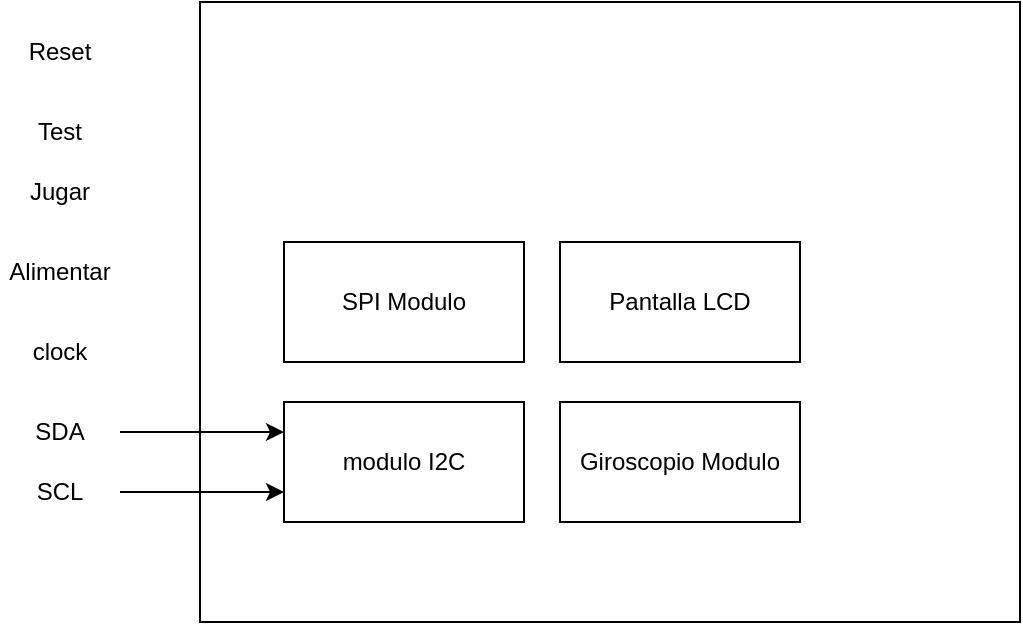<mxfile version="24.2.5" type="device" pages="5">
  <diagram name="CajaNegra" id="n8-QZ_uiJzcqetC4C8fX">
    <mxGraphModel dx="1364" dy="843" grid="1" gridSize="10" guides="1" tooltips="1" connect="1" arrows="1" fold="1" page="1" pageScale="1" pageWidth="583" pageHeight="827" math="0" shadow="0">
      <root>
        <mxCell id="0" />
        <mxCell id="1" parent="0" />
        <mxCell id="gM-pm9PijEapUaksBfHJ-3" value="" style="rounded=0;whiteSpace=wrap;html=1;" parent="1" vertex="1">
          <mxGeometry x="190" y="160" width="410" height="310" as="geometry" />
        </mxCell>
        <mxCell id="gM-pm9PijEapUaksBfHJ-4" value="Reset" style="text;html=1;align=center;verticalAlign=middle;whiteSpace=wrap;rounded=0;" parent="1" vertex="1">
          <mxGeometry x="90" y="170" width="60" height="30" as="geometry" />
        </mxCell>
        <mxCell id="z5R_RWySWJjEQCFOEgE9-1" value="Test" style="text;html=1;align=center;verticalAlign=middle;whiteSpace=wrap;rounded=0;" parent="1" vertex="1">
          <mxGeometry x="90" y="210" width="60" height="30" as="geometry" />
        </mxCell>
        <mxCell id="z5R_RWySWJjEQCFOEgE9-2" value="Jugar" style="text;html=1;align=center;verticalAlign=middle;whiteSpace=wrap;rounded=0;" parent="1" vertex="1">
          <mxGeometry x="90" y="240" width="60" height="30" as="geometry" />
        </mxCell>
        <mxCell id="z5R_RWySWJjEQCFOEgE9-3" value="Alimentar" style="text;html=1;align=center;verticalAlign=middle;whiteSpace=wrap;rounded=0;" parent="1" vertex="1">
          <mxGeometry x="90" y="280" width="60" height="30" as="geometry" />
        </mxCell>
        <mxCell id="z5R_RWySWJjEQCFOEgE9-12" value="clock" style="text;html=1;align=center;verticalAlign=middle;whiteSpace=wrap;rounded=0;" parent="1" vertex="1">
          <mxGeometry x="90" y="320" width="60" height="30" as="geometry" />
        </mxCell>
        <mxCell id="z5R_RWySWJjEQCFOEgE9-18" style="edgeStyle=orthogonalEdgeStyle;rounded=0;orthogonalLoop=1;jettySize=auto;html=1;entryX=0;entryY=0.25;entryDx=0;entryDy=0;" parent="1" source="z5R_RWySWJjEQCFOEgE9-13" target="z5R_RWySWJjEQCFOEgE9-15" edge="1">
          <mxGeometry relative="1" as="geometry" />
        </mxCell>
        <mxCell id="z5R_RWySWJjEQCFOEgE9-13" value="SDA" style="text;html=1;align=center;verticalAlign=middle;whiteSpace=wrap;rounded=0;" parent="1" vertex="1">
          <mxGeometry x="90" y="360" width="60" height="30" as="geometry" />
        </mxCell>
        <mxCell id="z5R_RWySWJjEQCFOEgE9-19" style="edgeStyle=orthogonalEdgeStyle;rounded=0;orthogonalLoop=1;jettySize=auto;html=1;entryX=0;entryY=0.75;entryDx=0;entryDy=0;" parent="1" source="z5R_RWySWJjEQCFOEgE9-14" target="z5R_RWySWJjEQCFOEgE9-15" edge="1">
          <mxGeometry relative="1" as="geometry" />
        </mxCell>
        <mxCell id="z5R_RWySWJjEQCFOEgE9-14" value="SCL" style="text;html=1;align=center;verticalAlign=middle;whiteSpace=wrap;rounded=0;" parent="1" vertex="1">
          <mxGeometry x="90" y="390" width="60" height="30" as="geometry" />
        </mxCell>
        <mxCell id="z5R_RWySWJjEQCFOEgE9-15" value="modulo I2C" style="rounded=0;whiteSpace=wrap;html=1;" parent="1" vertex="1">
          <mxGeometry x="232" y="360" width="120" height="60" as="geometry" />
        </mxCell>
        <mxCell id="z5R_RWySWJjEQCFOEgE9-16" value="Giroscopio Modulo" style="rounded=0;whiteSpace=wrap;html=1;" parent="1" vertex="1">
          <mxGeometry x="370" y="360" width="120" height="60" as="geometry" />
        </mxCell>
        <mxCell id="z5R_RWySWJjEQCFOEgE9-17" value="Pantalla LCD" style="rounded=0;whiteSpace=wrap;html=1;" parent="1" vertex="1">
          <mxGeometry x="370" y="280" width="120" height="60" as="geometry" />
        </mxCell>
        <mxCell id="7NMd47tHWYb4JxZE4sts-1" value="SPI Modulo" style="rounded=0;whiteSpace=wrap;html=1;" parent="1" vertex="1">
          <mxGeometry x="232" y="280" width="120" height="60" as="geometry" />
        </mxCell>
      </root>
    </mxGraphModel>
  </diagram>
  <diagram id="nc00K249Cc1MFOqzgFMe" name="DiagramaFuncional">
    <mxGraphModel dx="3113" dy="1670" grid="1" gridSize="10" guides="1" tooltips="1" connect="1" arrows="1" fold="1" page="1" pageScale="1" pageWidth="583" pageHeight="827" math="0" shadow="0">
      <root>
        <mxCell id="0" />
        <mxCell id="1" parent="0" />
        <mxCell id="4zZUc7rtgljf1QBkW2P5-2" style="edgeStyle=orthogonalEdgeStyle;rounded=0;orthogonalLoop=1;jettySize=auto;html=1;entryX=0.5;entryY=0;entryDx=0;entryDy=0;" parent="1" source="4zZUc7rtgljf1QBkW2P5-1" target="4zZUc7rtgljf1QBkW2P5-4" edge="1">
          <mxGeometry relative="1" as="geometry">
            <mxPoint x="-543.5" y="105" as="targetPoint" />
          </mxGeometry>
        </mxCell>
        <mxCell id="4zZUc7rtgljf1QBkW2P5-1" value="Init" style="rounded=0;whiteSpace=wrap;html=1;" parent="1" vertex="1">
          <mxGeometry x="-603.5" y="15" width="120" height="30" as="geometry" />
        </mxCell>
        <mxCell id="4zZUc7rtgljf1QBkW2P5-10" style="edgeStyle=orthogonalEdgeStyle;rounded=0;orthogonalLoop=1;jettySize=auto;html=1;entryX=0.5;entryY=0;entryDx=0;entryDy=0;" parent="1" source="4zZUc7rtgljf1QBkW2P5-4" target="4zZUc7rtgljf1QBkW2P5-6" edge="1">
          <mxGeometry relative="1" as="geometry" />
        </mxCell>
        <mxCell id="4zZUc7rtgljf1QBkW2P5-4" value="Alimentación = 50&lt;div&gt;Felicidad = 50&lt;br&gt;&lt;/div&gt;&lt;div&gt;Ejercicio = 50&lt;br&gt;&lt;/div&gt;&lt;div&gt;Energia = 50&lt;/div&gt;&lt;div&gt;Salud = 50&lt;/div&gt;" style="rounded=0;whiteSpace=wrap;html=1;" parent="1" vertex="1">
          <mxGeometry x="-603.5" y="65" width="120" height="80" as="geometry" />
        </mxCell>
        <mxCell id="-i33gFLo2n5CYcMs_Cpo-5" style="edgeStyle=orthogonalEdgeStyle;rounded=0;orthogonalLoop=1;jettySize=auto;html=1;" parent="1" source="4zZUc7rtgljf1QBkW2P5-6" target="-i33gFLo2n5CYcMs_Cpo-4" edge="1">
          <mxGeometry relative="1" as="geometry" />
        </mxCell>
        <mxCell id="4zZUc7rtgljf1QBkW2P5-6" value="Estado = Saludable" style="rounded=0;whiteSpace=wrap;html=1;" parent="1" vertex="1">
          <mxGeometry x="-603.5" y="175" width="120" height="20" as="geometry" />
        </mxCell>
        <mxCell id="4zZUc7rtgljf1QBkW2P5-9" value="Establecer indicadores en su puntaje máximo" style="text;html=1;align=center;verticalAlign=middle;whiteSpace=wrap;rounded=0;" parent="1" vertex="1">
          <mxGeometry x="-740" y="75" width="120" height="60" as="geometry" />
        </mxCell>
        <mxCell id="-i33gFLo2n5CYcMs_Cpo-2" style="edgeStyle=orthogonalEdgeStyle;rounded=0;orthogonalLoop=1;jettySize=auto;html=1;entryX=1;entryY=0.5;entryDx=0;entryDy=0;exitX=1;exitY=0.5;exitDx=0;exitDy=0;" parent="1" source="-i33gFLo2n5CYcMs_Cpo-4" target="4zZUc7rtgljf1QBkW2P5-1" edge="1">
          <mxGeometry relative="1" as="geometry">
            <mxPoint x="-490.5" y="215" as="targetPoint" />
          </mxGeometry>
        </mxCell>
        <mxCell id="-i33gFLo2n5CYcMs_Cpo-9" value="Si" style="edgeLabel;html=1;align=center;verticalAlign=middle;resizable=0;points=[];" parent="-i33gFLo2n5CYcMs_Cpo-2" vertex="1" connectable="0">
          <mxGeometry x="-0.06" y="-2" relative="1" as="geometry">
            <mxPoint as="offset" />
          </mxGeometry>
        </mxCell>
        <mxCell id="-i33gFLo2n5CYcMs_Cpo-6" style="edgeStyle=orthogonalEdgeStyle;rounded=0;orthogonalLoop=1;jettySize=auto;html=1;entryX=0.5;entryY=0;entryDx=0;entryDy=0;" parent="1" source="-i33gFLo2n5CYcMs_Cpo-4" target="hwFMURDd6KdrdVyXlBkh-1" edge="1">
          <mxGeometry relative="1" as="geometry">
            <mxPoint x="-543.5" y="305" as="targetPoint" />
          </mxGeometry>
        </mxCell>
        <mxCell id="-i33gFLo2n5CYcMs_Cpo-7" value="No" style="edgeLabel;html=1;align=center;verticalAlign=middle;resizable=0;points=[];" parent="-i33gFLo2n5CYcMs_Cpo-6" vertex="1" connectable="0">
          <mxGeometry x="-0.227" relative="1" as="geometry">
            <mxPoint y="-10" as="offset" />
          </mxGeometry>
        </mxCell>
        <mxCell id="-i33gFLo2n5CYcMs_Cpo-4" value="reset abierto? por &amp;gt;= 5s" style="shape=hexagon;perimeter=hexagonPerimeter2;whiteSpace=wrap;html=1;fixedSize=1;" parent="1" vertex="1">
          <mxGeometry x="-620" y="225" width="153" height="30" as="geometry" />
        </mxCell>
        <mxCell id="hwFMURDd6KdrdVyXlBkh-3" style="edgeStyle=orthogonalEdgeStyle;rounded=0;orthogonalLoop=1;jettySize=auto;html=1;entryX=0.5;entryY=0;entryDx=0;entryDy=0;" parent="1" source="hwFMURDd6KdrdVyXlBkh-1" target="hwFMURDd6KdrdVyXlBkh-35" edge="1">
          <mxGeometry relative="1" as="geometry">
            <mxPoint x="-543.5" y="375" as="targetPoint" />
          </mxGeometry>
        </mxCell>
        <mxCell id="hwFMURDd6KdrdVyXlBkh-4" value="No" style="edgeLabel;html=1;align=center;verticalAlign=middle;resizable=0;points=[];" parent="hwFMURDd6KdrdVyXlBkh-3" vertex="1" connectable="0">
          <mxGeometry x="-0.21" y="1" relative="1" as="geometry">
            <mxPoint x="1" y="-11" as="offset" />
          </mxGeometry>
        </mxCell>
        <mxCell id="hwFMURDd6KdrdVyXlBkh-17" style="edgeStyle=orthogonalEdgeStyle;rounded=0;orthogonalLoop=1;jettySize=auto;html=1;" parent="1" source="hwFMURDd6KdrdVyXlBkh-1" target="hwFMURDd6KdrdVyXlBkh-16" edge="1">
          <mxGeometry relative="1" as="geometry" />
        </mxCell>
        <mxCell id="hwFMURDd6KdrdVyXlBkh-18" value="si" style="edgeLabel;html=1;align=center;verticalAlign=middle;resizable=0;points=[];" parent="hwFMURDd6KdrdVyXlBkh-17" vertex="1" connectable="0">
          <mxGeometry x="-0.062" y="2" relative="1" as="geometry">
            <mxPoint as="offset" />
          </mxGeometry>
        </mxCell>
        <mxCell id="hwFMURDd6KdrdVyXlBkh-1" value="test abierto? por &amp;gt;= 5s" style="shape=hexagon;perimeter=hexagonPerimeter2;whiteSpace=wrap;html=1;fixedSize=1;" parent="1" vertex="1">
          <mxGeometry x="-620" y="285" width="153" height="30" as="geometry" />
        </mxCell>
        <mxCell id="hwFMURDd6KdrdVyXlBkh-12" style="edgeStyle=orthogonalEdgeStyle;rounded=0;orthogonalLoop=1;jettySize=auto;html=1;entryX=0.5;entryY=0;entryDx=0;entryDy=0;" parent="1" source="hwFMURDd6KdrdVyXlBkh-5" target="hwFMURDd6KdrdVyXlBkh-7" edge="1">
          <mxGeometry relative="1" as="geometry" />
        </mxCell>
        <mxCell id="hwFMURDd6KdrdVyXlBkh-13" value="Si" style="edgeLabel;html=1;align=center;verticalAlign=middle;resizable=0;points=[];" parent="hwFMURDd6KdrdVyXlBkh-12" vertex="1" connectable="0">
          <mxGeometry x="-0.25" y="3" relative="1" as="geometry">
            <mxPoint x="8" as="offset" />
          </mxGeometry>
        </mxCell>
        <mxCell id="hwFMURDd6KdrdVyXlBkh-42" style="edgeStyle=orthogonalEdgeStyle;rounded=0;orthogonalLoop=1;jettySize=auto;html=1;entryX=0.5;entryY=0;entryDx=0;entryDy=0;" parent="1" source="hwFMURDd6KdrdVyXlBkh-5" target="hwFMURDd6KdrdVyXlBkh-40" edge="1">
          <mxGeometry relative="1" as="geometry" />
        </mxCell>
        <mxCell id="hwFMURDd6KdrdVyXlBkh-43" value="No" style="edgeLabel;html=1;align=center;verticalAlign=middle;resizable=0;points=[];" parent="hwFMURDd6KdrdVyXlBkh-42" vertex="1" connectable="0">
          <mxGeometry x="0.042" y="-1" relative="1" as="geometry">
            <mxPoint as="offset" />
          </mxGeometry>
        </mxCell>
        <mxCell id="hwFMURDd6KdrdVyXlBkh-5" value="Jugar abierto? por &amp;gt;= 5s" style="shape=hexagon;perimeter=hexagonPerimeter2;whiteSpace=wrap;html=1;fixedSize=1;" parent="1" vertex="1">
          <mxGeometry x="-620" y="440" width="153" height="30" as="geometry" />
        </mxCell>
        <mxCell id="hwFMURDd6KdrdVyXlBkh-27" style="edgeStyle=orthogonalEdgeStyle;rounded=0;orthogonalLoop=1;jettySize=auto;html=1;" parent="1" source="hwFMURDd6KdrdVyXlBkh-7" target="hwFMURDd6KdrdVyXlBkh-15" edge="1">
          <mxGeometry relative="1" as="geometry" />
        </mxCell>
        <mxCell id="hwFMURDd6KdrdVyXlBkh-7" value="Felicidad += 1&lt;div&gt;Energia -= 1&lt;/div&gt;" style="rounded=0;whiteSpace=wrap;html=1;" parent="1" vertex="1">
          <mxGeometry x="-533.5" y="515" width="110" height="30" as="geometry" />
        </mxCell>
        <mxCell id="hwFMURDd6KdrdVyXlBkh-61" style="edgeStyle=orthogonalEdgeStyle;rounded=0;orthogonalLoop=1;jettySize=auto;html=1;" parent="1" source="hwFMURDd6KdrdVyXlBkh-15" target="hwFMURDd6KdrdVyXlBkh-58" edge="1">
          <mxGeometry relative="1" as="geometry" />
        </mxCell>
        <mxCell id="hwFMURDd6KdrdVyXlBkh-63" value="Si" style="edgeLabel;html=1;align=center;verticalAlign=middle;resizable=0;points=[];" parent="hwFMURDd6KdrdVyXlBkh-61" vertex="1" connectable="0">
          <mxGeometry x="-0.083" y="-2" relative="1" as="geometry">
            <mxPoint y="-4" as="offset" />
          </mxGeometry>
        </mxCell>
        <mxCell id="hwFMURDd6KdrdVyXlBkh-66" style="edgeStyle=orthogonalEdgeStyle;rounded=0;orthogonalLoop=1;jettySize=auto;html=1;entryX=0.5;entryY=0;entryDx=0;entryDy=0;" parent="1" source="hwFMURDd6KdrdVyXlBkh-15" target="hwFMURDd6KdrdVyXlBkh-60" edge="1">
          <mxGeometry relative="1" as="geometry" />
        </mxCell>
        <mxCell id="hwFMURDd6KdrdVyXlBkh-67" value="No" style="edgeLabel;html=1;align=center;verticalAlign=middle;resizable=0;points=[];" parent="hwFMURDd6KdrdVyXlBkh-66" vertex="1" connectable="0">
          <mxGeometry x="-0.029" y="3" relative="1" as="geometry">
            <mxPoint x="-1" y="-5" as="offset" />
          </mxGeometry>
        </mxCell>
        <mxCell id="hwFMURDd6KdrdVyXlBkh-15" value="Alimentar abierto? por &amp;gt;= 5s" style="shape=hexagon;perimeter=hexagonPerimeter2;whiteSpace=wrap;html=1;fixedSize=1;" parent="1" vertex="1">
          <mxGeometry x="-621.75" y="595" width="168.75" height="30" as="geometry" />
        </mxCell>
        <mxCell id="hwFMURDd6KdrdVyXlBkh-16" value="Iniciar test" style="rounded=0;whiteSpace=wrap;html=1;" parent="1" vertex="1">
          <mxGeometry x="-423.5" y="280" width="120" height="40" as="geometry" />
        </mxCell>
        <mxCell id="hwFMURDd6KdrdVyXlBkh-80" style="edgeStyle=orthogonalEdgeStyle;rounded=0;orthogonalLoop=1;jettySize=auto;html=1;entryX=0.5;entryY=0;entryDx=0;entryDy=0;" parent="1" source="hwFMURDd6KdrdVyXlBkh-35" target="hwFMURDd6KdrdVyXlBkh-77" edge="1">
          <mxGeometry relative="1" as="geometry" />
        </mxCell>
        <mxCell id="hwFMURDd6KdrdVyXlBkh-35" value="Actualizar Estado" style="rounded=0;whiteSpace=wrap;html=1;" parent="1" vertex="1">
          <mxGeometry x="-603.5" y="345" width="120" height="30" as="geometry" />
        </mxCell>
        <mxCell id="hwFMURDd6KdrdVyXlBkh-44" style="edgeStyle=orthogonalEdgeStyle;rounded=0;orthogonalLoop=1;jettySize=auto;html=1;entryX=0;entryY=0.5;entryDx=0;entryDy=0;" parent="1" source="hwFMURDd6KdrdVyXlBkh-40" target="-i33gFLo2n5CYcMs_Cpo-4" edge="1">
          <mxGeometry relative="1" as="geometry">
            <Array as="points">
              <mxPoint x="-713.5" y="530" />
              <mxPoint x="-713.5" y="240" />
            </Array>
          </mxGeometry>
        </mxCell>
        <mxCell id="hwFMURDd6KdrdVyXlBkh-45" style="edgeStyle=orthogonalEdgeStyle;rounded=0;orthogonalLoop=1;jettySize=auto;html=1;entryX=0.5;entryY=0;entryDx=0;entryDy=0;" parent="1" source="hwFMURDd6KdrdVyXlBkh-40" target="hwFMURDd6KdrdVyXlBkh-15" edge="1">
          <mxGeometry relative="1" as="geometry" />
        </mxCell>
        <mxCell id="hwFMURDd6KdrdVyXlBkh-40" value="Felicidad -= 1" style="rounded=0;whiteSpace=wrap;html=1;" parent="1" vertex="1">
          <mxGeometry x="-653.5" y="515" width="110" height="30" as="geometry" />
        </mxCell>
        <mxCell id="hwFMURDd6KdrdVyXlBkh-47" value="" style="strokeWidth=2;html=1;shape=mxgraph.flowchart.annotation_2;align=left;labelPosition=right;pointerEvents=1;direction=west;" parent="1" vertex="1">
          <mxGeometry x="-653.5" y="75" width="50" height="60" as="geometry" />
        </mxCell>
        <mxCell id="hwFMURDd6KdrdVyXlBkh-49" value="" style="strokeWidth=2;html=1;shape=mxgraph.flowchart.annotation_2;align=left;labelPosition=right;pointerEvents=1;" parent="1" vertex="1">
          <mxGeometry x="-483.5" y="327.5" width="50" height="65" as="geometry" />
        </mxCell>
        <mxCell id="hwFMURDd6KdrdVyXlBkh-50" value="De acuerdo a los niveles de indicadores se establece el estado del Tamagochi" style="text;html=1;align=center;verticalAlign=middle;whiteSpace=wrap;rounded=0;" parent="1" vertex="1">
          <mxGeometry x="-453" y="330" width="141.75" height="60" as="geometry" />
        </mxCell>
        <mxCell id="hwFMURDd6KdrdVyXlBkh-58" value="Alimentación += 1" style="rounded=0;whiteSpace=wrap;html=1;" parent="1" vertex="1">
          <mxGeometry x="-543.5" y="670" width="110" height="30" as="geometry" />
        </mxCell>
        <mxCell id="hwFMURDd6KdrdVyXlBkh-60" value="Alimentación -= 1" style="rounded=0;whiteSpace=wrap;html=1;" parent="1" vertex="1">
          <mxGeometry x="-663.5" y="670" width="110" height="30" as="geometry" />
        </mxCell>
        <mxCell id="hwFMURDd6KdrdVyXlBkh-64" style="edgeStyle=orthogonalEdgeStyle;rounded=0;orthogonalLoop=1;jettySize=auto;html=1;entryX=0;entryY=0.5;entryDx=0;entryDy=0;" parent="1" target="-i33gFLo2n5CYcMs_Cpo-4" edge="1">
          <mxGeometry relative="1" as="geometry">
            <mxPoint x="-665.75" y="685" as="sourcePoint" />
            <mxPoint x="-631.75" y="395" as="targetPoint" />
            <Array as="points">
              <mxPoint x="-713.5" y="685" />
              <mxPoint x="-713.5" y="240" />
            </Array>
          </mxGeometry>
        </mxCell>
        <mxCell id="hwFMURDd6KdrdVyXlBkh-81" style="edgeStyle=orthogonalEdgeStyle;rounded=0;orthogonalLoop=1;jettySize=auto;html=1;entryX=0.5;entryY=0;entryDx=0;entryDy=0;" parent="1" source="hwFMURDd6KdrdVyXlBkh-77" target="hwFMURDd6KdrdVyXlBkh-5" edge="1">
          <mxGeometry relative="1" as="geometry" />
        </mxCell>
        <mxCell id="hwFMURDd6KdrdVyXlBkh-77" value="Actualizar Salud" style="rounded=0;whiteSpace=wrap;html=1;" parent="1" vertex="1">
          <mxGeometry x="-603.5" y="392.5" width="120" height="22.5" as="geometry" />
        </mxCell>
        <mxCell id="hwFMURDd6KdrdVyXlBkh-82" value="Ejercitar abierto? por &amp;gt;= 5s" style="shape=hexagon;perimeter=hexagonPerimeter2;whiteSpace=wrap;html=1;fixedSize=1;" parent="1" vertex="1">
          <mxGeometry x="-621.75" y="725" width="168.75" height="30" as="geometry" />
        </mxCell>
        <mxCell id="47PaDAufU0PvW-j-0GrX-1" value="Botón de ejercitar?&lt;div&gt;&lt;br&gt;&lt;/div&gt;&lt;div&gt;cada cierto tiempo pedir mimos&lt;br&gt;&lt;div&gt;&lt;br&gt;&lt;/div&gt;&lt;div&gt;Manejo de estados? orden de los botones o con tiempo?&lt;/div&gt;&lt;div&gt;&lt;br&gt;&lt;/div&gt;&lt;div&gt;inhabilitar botones según el estado. Por ejemplo si tiene hambre o necesita ejercitarse no se puede jugar&lt;/div&gt;&lt;div&gt;&lt;br&gt;&lt;/div&gt;&lt;div&gt;Si está saludable, todos los botnes habilitados&lt;/div&gt;&lt;div&gt;&lt;br&gt;&lt;/div&gt;&lt;div&gt;puntaje diferencial según estado&lt;/div&gt;&lt;/div&gt;" style="strokeWidth=1;shadow=0;dashed=0;align=center;html=1;shape=mxgraph.mockup.text.stickyNote2;fontColor=#666666;mainText=;fontSize=17;whiteSpace=wrap;fillColor=#ffffcc;strokeColor=#F62E00;" parent="1" vertex="1">
          <mxGeometry x="-1200" y="-15" width="420" height="380" as="geometry" />
        </mxCell>
        <mxCell id="fXRWNfzeZE2YYEwgK45O-1" style="edgeStyle=orthogonalEdgeStyle;rounded=0;orthogonalLoop=1;jettySize=auto;html=1;entryX=0.5;entryY=0;entryDx=0;entryDy=0;" parent="1" source="fXRWNfzeZE2YYEwgK45O-2" target="fXRWNfzeZE2YYEwgK45O-4" edge="1">
          <mxGeometry relative="1" as="geometry">
            <mxPoint x="33.5" y="115" as="targetPoint" />
          </mxGeometry>
        </mxCell>
        <mxCell id="fXRWNfzeZE2YYEwgK45O-2" value="Init" style="rounded=0;whiteSpace=wrap;html=1;" parent="1" vertex="1">
          <mxGeometry x="-26.5" y="25" width="120" height="30" as="geometry" />
        </mxCell>
        <mxCell id="fXRWNfzeZE2YYEwgK45O-3" style="edgeStyle=orthogonalEdgeStyle;rounded=0;orthogonalLoop=1;jettySize=auto;html=1;entryX=0.5;entryY=0;entryDx=0;entryDy=0;" parent="1" source="fXRWNfzeZE2YYEwgK45O-4" target="fXRWNfzeZE2YYEwgK45O-6" edge="1">
          <mxGeometry relative="1" as="geometry" />
        </mxCell>
        <mxCell id="fXRWNfzeZE2YYEwgK45O-4" value="Alimentación = 50&lt;div&gt;Felicidad = 50&lt;br&gt;&lt;/div&gt;&lt;div&gt;Ejercicio = 50&lt;br&gt;&lt;/div&gt;&lt;div&gt;Energia = 50&lt;/div&gt;&lt;div&gt;Salud = 50&lt;/div&gt;" style="rounded=0;whiteSpace=wrap;html=1;" parent="1" vertex="1">
          <mxGeometry x="-26.5" y="75" width="120" height="80" as="geometry" />
        </mxCell>
        <mxCell id="fXRWNfzeZE2YYEwgK45O-5" style="edgeStyle=orthogonalEdgeStyle;rounded=0;orthogonalLoop=1;jettySize=auto;html=1;" parent="1" source="fXRWNfzeZE2YYEwgK45O-6" target="fXRWNfzeZE2YYEwgK45O-12" edge="1">
          <mxGeometry relative="1" as="geometry" />
        </mxCell>
        <mxCell id="fXRWNfzeZE2YYEwgK45O-6" value="Estado = Saludable" style="rounded=0;whiteSpace=wrap;html=1;" parent="1" vertex="1">
          <mxGeometry x="-26.5" y="185" width="120" height="20" as="geometry" />
        </mxCell>
        <mxCell id="fXRWNfzeZE2YYEwgK45O-7" value="Establecer indicadores en su puntaje máximo" style="text;html=1;align=center;verticalAlign=middle;whiteSpace=wrap;rounded=0;" parent="1" vertex="1">
          <mxGeometry x="-163" y="85" width="120" height="60" as="geometry" />
        </mxCell>
        <mxCell id="fXRWNfzeZE2YYEwgK45O-8" style="edgeStyle=orthogonalEdgeStyle;rounded=0;orthogonalLoop=1;jettySize=auto;html=1;entryX=1;entryY=0.5;entryDx=0;entryDy=0;exitX=1;exitY=0.5;exitDx=0;exitDy=0;" parent="1" source="fXRWNfzeZE2YYEwgK45O-12" target="fXRWNfzeZE2YYEwgK45O-2" edge="1">
          <mxGeometry relative="1" as="geometry">
            <mxPoint x="86.5" y="225" as="targetPoint" />
          </mxGeometry>
        </mxCell>
        <mxCell id="fXRWNfzeZE2YYEwgK45O-9" value="Si" style="edgeLabel;html=1;align=center;verticalAlign=middle;resizable=0;points=[];" parent="fXRWNfzeZE2YYEwgK45O-8" vertex="1" connectable="0">
          <mxGeometry x="-0.06" y="-2" relative="1" as="geometry">
            <mxPoint as="offset" />
          </mxGeometry>
        </mxCell>
        <mxCell id="fXRWNfzeZE2YYEwgK45O-10" style="edgeStyle=orthogonalEdgeStyle;rounded=0;orthogonalLoop=1;jettySize=auto;html=1;entryX=0.5;entryY=0;entryDx=0;entryDy=0;" parent="1" source="fXRWNfzeZE2YYEwgK45O-12" target="fXRWNfzeZE2YYEwgK45O-17" edge="1">
          <mxGeometry relative="1" as="geometry">
            <mxPoint x="33.5" y="315" as="targetPoint" />
          </mxGeometry>
        </mxCell>
        <mxCell id="fXRWNfzeZE2YYEwgK45O-11" value="No" style="edgeLabel;html=1;align=center;verticalAlign=middle;resizable=0;points=[];" parent="fXRWNfzeZE2YYEwgK45O-10" vertex="1" connectable="0">
          <mxGeometry x="-0.227" relative="1" as="geometry">
            <mxPoint y="-10" as="offset" />
          </mxGeometry>
        </mxCell>
        <mxCell id="fXRWNfzeZE2YYEwgK45O-12" value="reset abierto? por &amp;gt;= 5s" style="shape=hexagon;perimeter=hexagonPerimeter2;whiteSpace=wrap;html=1;fixedSize=1;" parent="1" vertex="1">
          <mxGeometry x="-43" y="235" width="153" height="30" as="geometry" />
        </mxCell>
        <mxCell id="fXRWNfzeZE2YYEwgK45O-13" style="edgeStyle=orthogonalEdgeStyle;rounded=0;orthogonalLoop=1;jettySize=auto;html=1;entryX=0.5;entryY=0;entryDx=0;entryDy=0;" parent="1" source="fXRWNfzeZE2YYEwgK45O-17" target="fXRWNfzeZE2YYEwgK45O-32" edge="1">
          <mxGeometry relative="1" as="geometry">
            <mxPoint x="33.5" y="385" as="targetPoint" />
          </mxGeometry>
        </mxCell>
        <mxCell id="fXRWNfzeZE2YYEwgK45O-14" value="No" style="edgeLabel;html=1;align=center;verticalAlign=middle;resizable=0;points=[];" parent="fXRWNfzeZE2YYEwgK45O-13" vertex="1" connectable="0">
          <mxGeometry x="-0.21" y="1" relative="1" as="geometry">
            <mxPoint x="1" y="-11" as="offset" />
          </mxGeometry>
        </mxCell>
        <mxCell id="fXRWNfzeZE2YYEwgK45O-15" style="edgeStyle=orthogonalEdgeStyle;rounded=0;orthogonalLoop=1;jettySize=auto;html=1;" parent="1" source="fXRWNfzeZE2YYEwgK45O-17" target="fXRWNfzeZE2YYEwgK45O-30" edge="1">
          <mxGeometry relative="1" as="geometry" />
        </mxCell>
        <mxCell id="fXRWNfzeZE2YYEwgK45O-16" value="si" style="edgeLabel;html=1;align=center;verticalAlign=middle;resizable=0;points=[];" parent="fXRWNfzeZE2YYEwgK45O-15" vertex="1" connectable="0">
          <mxGeometry x="-0.062" y="2" relative="1" as="geometry">
            <mxPoint as="offset" />
          </mxGeometry>
        </mxCell>
        <mxCell id="fXRWNfzeZE2YYEwgK45O-17" value="test abierto? por &amp;gt;= 5s" style="shape=hexagon;perimeter=hexagonPerimeter2;whiteSpace=wrap;html=1;fixedSize=1;" parent="1" vertex="1">
          <mxGeometry x="-43" y="295" width="153" height="30" as="geometry" />
        </mxCell>
        <mxCell id="fXRWNfzeZE2YYEwgK45O-18" style="edgeStyle=orthogonalEdgeStyle;rounded=0;orthogonalLoop=1;jettySize=auto;html=1;entryX=0.5;entryY=0;entryDx=0;entryDy=0;" parent="1" source="fXRWNfzeZE2YYEwgK45O-22" target="fXRWNfzeZE2YYEwgK45O-24" edge="1">
          <mxGeometry relative="1" as="geometry" />
        </mxCell>
        <mxCell id="fXRWNfzeZE2YYEwgK45O-19" value="Si" style="edgeLabel;html=1;align=center;verticalAlign=middle;resizable=0;points=[];" parent="fXRWNfzeZE2YYEwgK45O-18" vertex="1" connectable="0">
          <mxGeometry x="-0.25" y="3" relative="1" as="geometry">
            <mxPoint x="8" as="offset" />
          </mxGeometry>
        </mxCell>
        <mxCell id="fXRWNfzeZE2YYEwgK45O-20" style="edgeStyle=orthogonalEdgeStyle;rounded=0;orthogonalLoop=1;jettySize=auto;html=1;entryX=0.5;entryY=0;entryDx=0;entryDy=0;" parent="1" source="fXRWNfzeZE2YYEwgK45O-22" target="fXRWNfzeZE2YYEwgK45O-35" edge="1">
          <mxGeometry relative="1" as="geometry" />
        </mxCell>
        <mxCell id="fXRWNfzeZE2YYEwgK45O-21" value="No" style="edgeLabel;html=1;align=center;verticalAlign=middle;resizable=0;points=[];" parent="fXRWNfzeZE2YYEwgK45O-20" vertex="1" connectable="0">
          <mxGeometry x="0.042" y="-1" relative="1" as="geometry">
            <mxPoint as="offset" />
          </mxGeometry>
        </mxCell>
        <mxCell id="fXRWNfzeZE2YYEwgK45O-22" value="Jugar abierto? por &amp;gt;= 5s" style="shape=hexagon;perimeter=hexagonPerimeter2;whiteSpace=wrap;html=1;fixedSize=1;" parent="1" vertex="1">
          <mxGeometry x="-43" y="450" width="153" height="30" as="geometry" />
        </mxCell>
        <mxCell id="fXRWNfzeZE2YYEwgK45O-23" style="edgeStyle=orthogonalEdgeStyle;rounded=0;orthogonalLoop=1;jettySize=auto;html=1;" parent="1" source="fXRWNfzeZE2YYEwgK45O-24" target="fXRWNfzeZE2YYEwgK45O-29" edge="1">
          <mxGeometry relative="1" as="geometry" />
        </mxCell>
        <mxCell id="fXRWNfzeZE2YYEwgK45O-24" value="Felicidad += 1&lt;div&gt;Energia -= 1&lt;/div&gt;" style="rounded=0;whiteSpace=wrap;html=1;" parent="1" vertex="1">
          <mxGeometry x="43.5" y="525" width="110" height="30" as="geometry" />
        </mxCell>
        <mxCell id="fXRWNfzeZE2YYEwgK45O-25" style="edgeStyle=orthogonalEdgeStyle;rounded=0;orthogonalLoop=1;jettySize=auto;html=1;" parent="1" source="fXRWNfzeZE2YYEwgK45O-29" target="fXRWNfzeZE2YYEwgK45O-39" edge="1">
          <mxGeometry relative="1" as="geometry" />
        </mxCell>
        <mxCell id="fXRWNfzeZE2YYEwgK45O-26" value="Si" style="edgeLabel;html=1;align=center;verticalAlign=middle;resizable=0;points=[];" parent="fXRWNfzeZE2YYEwgK45O-25" vertex="1" connectable="0">
          <mxGeometry x="-0.083" y="-2" relative="1" as="geometry">
            <mxPoint y="-4" as="offset" />
          </mxGeometry>
        </mxCell>
        <mxCell id="fXRWNfzeZE2YYEwgK45O-27" style="edgeStyle=orthogonalEdgeStyle;rounded=0;orthogonalLoop=1;jettySize=auto;html=1;entryX=0.5;entryY=0;entryDx=0;entryDy=0;" parent="1" source="fXRWNfzeZE2YYEwgK45O-29" target="fXRWNfzeZE2YYEwgK45O-40" edge="1">
          <mxGeometry relative="1" as="geometry" />
        </mxCell>
        <mxCell id="fXRWNfzeZE2YYEwgK45O-28" value="No" style="edgeLabel;html=1;align=center;verticalAlign=middle;resizable=0;points=[];" parent="fXRWNfzeZE2YYEwgK45O-27" vertex="1" connectable="0">
          <mxGeometry x="-0.029" y="3" relative="1" as="geometry">
            <mxPoint x="-1" y="-5" as="offset" />
          </mxGeometry>
        </mxCell>
        <mxCell id="fXRWNfzeZE2YYEwgK45O-29" value="Alimentar abierto? por &amp;gt;= 5s" style="shape=hexagon;perimeter=hexagonPerimeter2;whiteSpace=wrap;html=1;fixedSize=1;" parent="1" vertex="1">
          <mxGeometry x="-44.75" y="605" width="168.75" height="30" as="geometry" />
        </mxCell>
        <mxCell id="fXRWNfzeZE2YYEwgK45O-30" value="Iniciar test" style="rounded=0;whiteSpace=wrap;html=1;" parent="1" vertex="1">
          <mxGeometry x="153.5" y="290" width="120" height="40" as="geometry" />
        </mxCell>
        <mxCell id="fXRWNfzeZE2YYEwgK45O-31" style="edgeStyle=orthogonalEdgeStyle;rounded=0;orthogonalLoop=1;jettySize=auto;html=1;entryX=0.5;entryY=0;entryDx=0;entryDy=0;" parent="1" source="fXRWNfzeZE2YYEwgK45O-32" target="fXRWNfzeZE2YYEwgK45O-43" edge="1">
          <mxGeometry relative="1" as="geometry" />
        </mxCell>
        <mxCell id="fXRWNfzeZE2YYEwgK45O-32" value="Actualizar Estado" style="rounded=0;whiteSpace=wrap;html=1;" parent="1" vertex="1">
          <mxGeometry x="-26.5" y="355" width="120" height="30" as="geometry" />
        </mxCell>
        <mxCell id="fXRWNfzeZE2YYEwgK45O-33" style="edgeStyle=orthogonalEdgeStyle;rounded=0;orthogonalLoop=1;jettySize=auto;html=1;entryX=0;entryY=0.5;entryDx=0;entryDy=0;" parent="1" source="fXRWNfzeZE2YYEwgK45O-35" target="fXRWNfzeZE2YYEwgK45O-12" edge="1">
          <mxGeometry relative="1" as="geometry">
            <Array as="points">
              <mxPoint x="-136.5" y="540" />
              <mxPoint x="-136.5" y="250" />
            </Array>
          </mxGeometry>
        </mxCell>
        <mxCell id="fXRWNfzeZE2YYEwgK45O-34" style="edgeStyle=orthogonalEdgeStyle;rounded=0;orthogonalLoop=1;jettySize=auto;html=1;entryX=0.5;entryY=0;entryDx=0;entryDy=0;" parent="1" source="fXRWNfzeZE2YYEwgK45O-35" target="fXRWNfzeZE2YYEwgK45O-29" edge="1">
          <mxGeometry relative="1" as="geometry" />
        </mxCell>
        <mxCell id="fXRWNfzeZE2YYEwgK45O-35" value="Felicidad -= 1" style="rounded=0;whiteSpace=wrap;html=1;" parent="1" vertex="1">
          <mxGeometry x="-76.5" y="525" width="110" height="30" as="geometry" />
        </mxCell>
        <mxCell id="fXRWNfzeZE2YYEwgK45O-36" value="" style="strokeWidth=2;html=1;shape=mxgraph.flowchart.annotation_2;align=left;labelPosition=right;pointerEvents=1;direction=west;" parent="1" vertex="1">
          <mxGeometry x="-76.5" y="85" width="50" height="60" as="geometry" />
        </mxCell>
        <mxCell id="fXRWNfzeZE2YYEwgK45O-37" value="" style="strokeWidth=2;html=1;shape=mxgraph.flowchart.annotation_2;align=left;labelPosition=right;pointerEvents=1;" parent="1" vertex="1">
          <mxGeometry x="93.5" y="337.5" width="50" height="65" as="geometry" />
        </mxCell>
        <mxCell id="fXRWNfzeZE2YYEwgK45O-38" value="De acuerdo a los niveles de indicadores se establece el estado del Tamagochi" style="text;html=1;align=center;verticalAlign=middle;whiteSpace=wrap;rounded=0;" parent="1" vertex="1">
          <mxGeometry x="124" y="340" width="141.75" height="60" as="geometry" />
        </mxCell>
        <mxCell id="fXRWNfzeZE2YYEwgK45O-39" value="Alimentación += 1" style="rounded=0;whiteSpace=wrap;html=1;" parent="1" vertex="1">
          <mxGeometry x="33.5" y="680" width="110" height="30" as="geometry" />
        </mxCell>
        <mxCell id="fXRWNfzeZE2YYEwgK45O-40" value="Alimentación -= 1" style="rounded=0;whiteSpace=wrap;html=1;" parent="1" vertex="1">
          <mxGeometry x="-86.5" y="680" width="110" height="30" as="geometry" />
        </mxCell>
        <mxCell id="fXRWNfzeZE2YYEwgK45O-41" style="edgeStyle=orthogonalEdgeStyle;rounded=0;orthogonalLoop=1;jettySize=auto;html=1;entryX=0;entryY=0.5;entryDx=0;entryDy=0;" parent="1" target="fXRWNfzeZE2YYEwgK45O-12" edge="1">
          <mxGeometry relative="1" as="geometry">
            <mxPoint x="-88.75" y="695" as="sourcePoint" />
            <mxPoint x="-54.75" y="405" as="targetPoint" />
            <Array as="points">
              <mxPoint x="-136.5" y="695" />
              <mxPoint x="-136.5" y="250" />
            </Array>
          </mxGeometry>
        </mxCell>
        <mxCell id="fXRWNfzeZE2YYEwgK45O-42" style="edgeStyle=orthogonalEdgeStyle;rounded=0;orthogonalLoop=1;jettySize=auto;html=1;entryX=0.5;entryY=0;entryDx=0;entryDy=0;" parent="1" source="fXRWNfzeZE2YYEwgK45O-43" target="fXRWNfzeZE2YYEwgK45O-22" edge="1">
          <mxGeometry relative="1" as="geometry" />
        </mxCell>
        <mxCell id="fXRWNfzeZE2YYEwgK45O-43" value="Actualizar Salud" style="rounded=0;whiteSpace=wrap;html=1;" parent="1" vertex="1">
          <mxGeometry x="-26.5" y="402.5" width="120" height="22.5" as="geometry" />
        </mxCell>
        <mxCell id="fXRWNfzeZE2YYEwgK45O-44" value="Ejercitar abierto? por &amp;gt;= 5s" style="shape=hexagon;perimeter=hexagonPerimeter2;whiteSpace=wrap;html=1;fixedSize=1;" parent="1" vertex="1">
          <mxGeometry x="-44.75" y="735" width="168.75" height="30" as="geometry" />
        </mxCell>
        <mxCell id="fXRWNfzeZE2YYEwgK45O-50" value="" style="group;fillColor=#006600;fontColor=#ffffff;strokeColor=#FFFFFF;" parent="1" vertex="1" connectable="0">
          <mxGeometry x="1470" y="-76" width="150" height="30" as="geometry" />
        </mxCell>
        <mxCell id="fXRWNfzeZE2YYEwgK45O-45" value="1" style="rounded=0;whiteSpace=wrap;html=1;fillColor=#A20025;" parent="fXRWNfzeZE2YYEwgK45O-50" vertex="1">
          <mxGeometry width="30" height="30" as="geometry" />
        </mxCell>
        <mxCell id="fXRWNfzeZE2YYEwgK45O-46" value="2" style="rounded=0;whiteSpace=wrap;html=1;fillColor=#FF8000;" parent="fXRWNfzeZE2YYEwgK45O-50" vertex="1">
          <mxGeometry x="30" width="30" height="30" as="geometry" />
        </mxCell>
        <mxCell id="fXRWNfzeZE2YYEwgK45O-47" value="3" style="rounded=0;whiteSpace=wrap;html=1;" parent="fXRWNfzeZE2YYEwgK45O-50" vertex="1">
          <mxGeometry x="60" width="30" height="30" as="geometry" />
        </mxCell>
        <mxCell id="fXRWNfzeZE2YYEwgK45O-48" value="4" style="rounded=0;whiteSpace=wrap;html=1;" parent="fXRWNfzeZE2YYEwgK45O-50" vertex="1">
          <mxGeometry x="90" width="30" height="30" as="geometry" />
        </mxCell>
        <mxCell id="fXRWNfzeZE2YYEwgK45O-49" value="5" style="rounded=0;whiteSpace=wrap;html=1;fillColor=#006600;" parent="fXRWNfzeZE2YYEwgK45O-50" vertex="1">
          <mxGeometry x="120" width="30" height="30" as="geometry" />
        </mxCell>
        <mxCell id="fXRWNfzeZE2YYEwgK45O-58" value="1" style="rounded=0;whiteSpace=wrap;html=1;fillColor=#A20025;" parent="1" vertex="1">
          <mxGeometry x="1470" y="-16" width="30" height="30" as="geometry" />
        </mxCell>
        <mxCell id="fXRWNfzeZE2YYEwgK45O-59" value="2" style="rounded=0;whiteSpace=wrap;html=1;fillColor=#FF8000;" parent="1" vertex="1">
          <mxGeometry x="1500" y="-16" width="30" height="30" as="geometry" />
        </mxCell>
        <mxCell id="fXRWNfzeZE2YYEwgK45O-60" value="3" style="rounded=0;whiteSpace=wrap;html=1;" parent="1" vertex="1">
          <mxGeometry x="1530" y="-16" width="30" height="30" as="geometry" />
        </mxCell>
        <mxCell id="fXRWNfzeZE2YYEwgK45O-61" value="4" style="rounded=0;whiteSpace=wrap;html=1;" parent="1" vertex="1">
          <mxGeometry x="1560" y="-16" width="30" height="30" as="geometry" />
        </mxCell>
        <mxCell id="fXRWNfzeZE2YYEwgK45O-62" value="5" style="rounded=0;whiteSpace=wrap;html=1;fillColor=#006600;" parent="1" vertex="1">
          <mxGeometry x="1590" y="-16" width="30" height="30" as="geometry" />
        </mxCell>
        <mxCell id="fXRWNfzeZE2YYEwgK45O-63" value="1" style="rounded=0;whiteSpace=wrap;html=1;fillColor=#A20025;" parent="1" vertex="1">
          <mxGeometry x="1470" y="54" width="30" height="30" as="geometry" />
        </mxCell>
        <mxCell id="fXRWNfzeZE2YYEwgK45O-64" value="2" style="rounded=0;whiteSpace=wrap;html=1;fillColor=#FF8000;" parent="1" vertex="1">
          <mxGeometry x="1500" y="54" width="30" height="30" as="geometry" />
        </mxCell>
        <mxCell id="fXRWNfzeZE2YYEwgK45O-65" value="3" style="rounded=0;whiteSpace=wrap;html=1;" parent="1" vertex="1">
          <mxGeometry x="1530" y="54" width="30" height="30" as="geometry" />
        </mxCell>
        <mxCell id="fXRWNfzeZE2YYEwgK45O-66" value="4" style="rounded=0;whiteSpace=wrap;html=1;" parent="1" vertex="1">
          <mxGeometry x="1560" y="54" width="30" height="30" as="geometry" />
        </mxCell>
        <mxCell id="fXRWNfzeZE2YYEwgK45O-67" value="5" style="rounded=0;whiteSpace=wrap;html=1;fillColor=#006600;" parent="1" vertex="1">
          <mxGeometry x="1590" y="54" width="30" height="30" as="geometry" />
        </mxCell>
        <mxCell id="fXRWNfzeZE2YYEwgK45O-68" value="1" style="rounded=0;whiteSpace=wrap;html=1;fillColor=#A20025;" parent="1" vertex="1">
          <mxGeometry x="1470" y="129" width="30" height="30" as="geometry" />
        </mxCell>
        <mxCell id="fXRWNfzeZE2YYEwgK45O-69" value="2" style="rounded=0;whiteSpace=wrap;html=1;fillColor=#FF8000;" parent="1" vertex="1">
          <mxGeometry x="1500" y="129" width="30" height="30" as="geometry" />
        </mxCell>
        <mxCell id="fXRWNfzeZE2YYEwgK45O-70" value="3" style="rounded=0;whiteSpace=wrap;html=1;" parent="1" vertex="1">
          <mxGeometry x="1530" y="129" width="30" height="30" as="geometry" />
        </mxCell>
        <mxCell id="fXRWNfzeZE2YYEwgK45O-71" value="4" style="rounded=0;whiteSpace=wrap;html=1;" parent="1" vertex="1">
          <mxGeometry x="1560" y="129" width="30" height="30" as="geometry" />
        </mxCell>
        <mxCell id="fXRWNfzeZE2YYEwgK45O-72" value="5" style="rounded=0;whiteSpace=wrap;html=1;fillColor=#006600;" parent="1" vertex="1">
          <mxGeometry x="1590" y="129" width="30" height="30" as="geometry" />
        </mxCell>
        <mxCell id="fXRWNfzeZE2YYEwgK45O-73" value="1" style="rounded=0;whiteSpace=wrap;html=1;fillColor=#A20025;" parent="1" vertex="1">
          <mxGeometry x="1470" y="199" width="30" height="30" as="geometry" />
        </mxCell>
        <mxCell id="fXRWNfzeZE2YYEwgK45O-74" value="2" style="rounded=0;whiteSpace=wrap;html=1;fillColor=#FF8000;" parent="1" vertex="1">
          <mxGeometry x="1500" y="199" width="30" height="30" as="geometry" />
        </mxCell>
        <mxCell id="fXRWNfzeZE2YYEwgK45O-75" value="3" style="rounded=0;whiteSpace=wrap;html=1;" parent="1" vertex="1">
          <mxGeometry x="1530" y="199" width="30" height="30" as="geometry" />
        </mxCell>
        <mxCell id="fXRWNfzeZE2YYEwgK45O-76" value="4" style="rounded=0;whiteSpace=wrap;html=1;" parent="1" vertex="1">
          <mxGeometry x="1560" y="199" width="30" height="30" as="geometry" />
        </mxCell>
        <mxCell id="fXRWNfzeZE2YYEwgK45O-77" value="5" style="rounded=0;whiteSpace=wrap;html=1;fillColor=#006600;" parent="1" vertex="1">
          <mxGeometry x="1590" y="199" width="30" height="30" as="geometry" />
        </mxCell>
        <mxCell id="fXRWNfzeZE2YYEwgK45O-78" value="&lt;font style=&quot;font-size: 18px;&quot;&gt;Hambre&lt;/font&gt;" style="text;html=1;align=center;verticalAlign=middle;resizable=0;points=[];autosize=1;strokeColor=none;fillColor=none;" parent="1" vertex="1">
          <mxGeometry x="1500" y="-106" width="90" height="40" as="geometry" />
        </mxCell>
        <mxCell id="fXRWNfzeZE2YYEwgK45O-79" value="&lt;font style=&quot;font-size: 18px;&quot;&gt;Diversión&lt;/font&gt;" style="text;html=1;align=center;verticalAlign=middle;resizable=0;points=[];autosize=1;strokeColor=none;fillColor=none;" parent="1" vertex="1">
          <mxGeometry x="1495" y="-46" width="100" height="40" as="geometry" />
        </mxCell>
        <mxCell id="fXRWNfzeZE2YYEwgK45O-80" value="&lt;font style=&quot;font-size: 18px;&quot;&gt;Energía&lt;/font&gt;" style="text;html=1;align=center;verticalAlign=middle;resizable=0;points=[];autosize=1;strokeColor=none;fillColor=none;" parent="1" vertex="1">
          <mxGeometry x="1500" y="24" width="90" height="40" as="geometry" />
        </mxCell>
        <mxCell id="fXRWNfzeZE2YYEwgK45O-81" value="&lt;font style=&quot;font-size: 18px;&quot;&gt;Salud&lt;/font&gt;" style="text;html=1;align=center;verticalAlign=middle;resizable=0;points=[];autosize=1;strokeColor=none;fillColor=none;" parent="1" vertex="1">
          <mxGeometry x="1510" y="94" width="70" height="40" as="geometry" />
        </mxCell>
        <mxCell id="fXRWNfzeZE2YYEwgK45O-82" value="&lt;span style=&quot;font-size: 18px;&quot;&gt;Felicidad&lt;/span&gt;" style="text;html=1;align=center;verticalAlign=middle;resizable=0;points=[];autosize=1;strokeColor=none;fillColor=none;" parent="1" vertex="1">
          <mxGeometry x="1495" y="169" width="100" height="40" as="geometry" />
        </mxCell>
        <mxCell id="fXRWNfzeZE2YYEwgK45O-83" value="&lt;span style=&quot;font-size: 18px;&quot;&gt;Feliz&lt;/span&gt;" style="text;html=1;align=center;verticalAlign=middle;resizable=0;points=[];autosize=1;strokeColor=none;fillColor=none;" parent="1" vertex="1">
          <mxGeometry x="1620" y="194" width="60" height="40" as="geometry" />
        </mxCell>
        <mxCell id="fXRWNfzeZE2YYEwgK45O-84" value="&lt;span style=&quot;font-size: 18px;&quot;&gt;Saludable&lt;/span&gt;" style="text;html=1;align=center;verticalAlign=middle;resizable=0;points=[];autosize=1;strokeColor=none;fillColor=none;" parent="1" vertex="1">
          <mxGeometry x="1620" y="124" width="100" height="40" as="geometry" />
        </mxCell>
        <mxCell id="fXRWNfzeZE2YYEwgK45O-85" value="&lt;span style=&quot;font-size: 18px;&quot;&gt;Enérgico&lt;/span&gt;" style="text;html=1;align=center;verticalAlign=middle;resizable=0;points=[];autosize=1;strokeColor=none;fillColor=none;" parent="1" vertex="1">
          <mxGeometry x="1620" y="49" width="90" height="40" as="geometry" />
        </mxCell>
        <mxCell id="fXRWNfzeZE2YYEwgK45O-86" value="&lt;span style=&quot;font-size: 18px;&quot;&gt;Satisfecho&lt;/span&gt;" style="text;html=1;align=center;verticalAlign=middle;resizable=0;points=[];autosize=1;strokeColor=none;fillColor=none;" parent="1" vertex="1">
          <mxGeometry x="1610" y="-81" width="110" height="40" as="geometry" />
        </mxCell>
        <mxCell id="fXRWNfzeZE2YYEwgK45O-87" value="&lt;span style=&quot;font-size: 18px;&quot;&gt;Hambriento&lt;/span&gt;" style="text;html=1;align=center;verticalAlign=middle;resizable=0;points=[];autosize=1;strokeColor=none;fillColor=none;" parent="1" vertex="1">
          <mxGeometry x="1360" y="-81" width="120" height="40" as="geometry" />
        </mxCell>
        <mxCell id="fXRWNfzeZE2YYEwgK45O-88" value="&lt;span style=&quot;font-size: 18px;&quot;&gt;Aburrido&lt;/span&gt;" style="text;html=1;align=center;verticalAlign=middle;resizable=0;points=[];autosize=1;strokeColor=none;fillColor=none;" parent="1" vertex="1">
          <mxGeometry x="1375" y="-21" width="90" height="40" as="geometry" />
        </mxCell>
        <mxCell id="fXRWNfzeZE2YYEwgK45O-89" value="&lt;span style=&quot;font-size: 18px;&quot;&gt;Entretenido&lt;/span&gt;" style="text;html=1;align=center;verticalAlign=middle;resizable=0;points=[];autosize=1;strokeColor=none;fillColor=none;" parent="1" vertex="1">
          <mxGeometry x="1610" y="-16" width="120" height="40" as="geometry" />
        </mxCell>
        <mxCell id="fXRWNfzeZE2YYEwgK45O-90" value="&lt;span style=&quot;font-size: 18px;&quot;&gt;Agotado&lt;/span&gt;" style="text;html=1;align=center;verticalAlign=middle;resizable=0;points=[];autosize=1;strokeColor=none;fillColor=none;" parent="1" vertex="1">
          <mxGeometry x="1380" y="49" width="90" height="40" as="geometry" />
        </mxCell>
        <mxCell id="fXRWNfzeZE2YYEwgK45O-91" value="&lt;span style=&quot;font-size: 18px;&quot;&gt;Enfermo&lt;/span&gt;" style="text;html=1;align=center;verticalAlign=middle;resizable=0;points=[];autosize=1;strokeColor=none;fillColor=none;" parent="1" vertex="1">
          <mxGeometry x="1380" y="124" width="90" height="40" as="geometry" />
        </mxCell>
        <mxCell id="fXRWNfzeZE2YYEwgK45O-92" value="&lt;span style=&quot;font-size: 18px;&quot;&gt;Triste&lt;/span&gt;" style="text;html=1;align=center;verticalAlign=middle;resizable=0;points=[];autosize=1;strokeColor=none;fillColor=none;" parent="1" vertex="1">
          <mxGeometry x="1390" y="194" width="70" height="40" as="geometry" />
        </mxCell>
        <mxCell id="NZrm5aUzSFnSpMALNn8a-3" value="" style="shape=image;verticalLabelPosition=bottom;labelBackgroundColor=default;verticalAlign=top;aspect=fixed;imageAspect=0;image=https://www.iconpacks.net/icons/2/free-sad-face-icon-2691-thumb.png;" parent="1" vertex="1">
          <mxGeometry x="1313.89" y="183.5" width="61" height="61" as="geometry" />
        </mxCell>
        <mxCell id="NZrm5aUzSFnSpMALNn8a-4" value="" style="shape=image;verticalLabelPosition=bottom;labelBackgroundColor=default;verticalAlign=top;aspect=fixed;imageAspect=0;image=https://png.pngitem.com/pimgs/s/49-496851_sick-coloring-page-smiley-hd-png-download.png;" parent="1" vertex="1">
          <mxGeometry x="1316.32" y="114" width="50.79" height="60" as="geometry" />
        </mxCell>
        <mxCell id="NZrm5aUzSFnSpMALNn8a-5" value="" style="shape=image;verticalLabelPosition=bottom;labelBackgroundColor=default;verticalAlign=top;aspect=fixed;imageAspect=0;image=https://png.pngtree.com/png-vector/20220622/ourmid/pngtree-sleeping-or-rest-face-sleepy-png-image_5257529.png;" parent="1" vertex="1">
          <mxGeometry x="1311.71" y="35" width="60" height="60" as="geometry" />
        </mxCell>
        <mxCell id="NZrm5aUzSFnSpMALNn8a-6" value="" style="shape=image;verticalLabelPosition=bottom;labelBackgroundColor=default;verticalAlign=top;aspect=fixed;imageAspect=0;image=https://static.thenounproject.com/png/416488-200.png;" parent="1" vertex="1">
          <mxGeometry x="1306" y="-30" width="61.5" height="61.5" as="geometry" />
        </mxCell>
        <mxCell id="NZrm5aUzSFnSpMALNn8a-7" value="" style="shape=image;verticalLabelPosition=bottom;labelBackgroundColor=default;verticalAlign=top;aspect=fixed;imageAspect=0;image=https://cdn3.vectorstock.com/i/1000x1000/41/27/white-flat-hungry-face-expression-avatar-vector-44684127.jpg;" parent="1" vertex="1">
          <mxGeometry x="1317.08" y="-99" width="54.63" height="59" as="geometry" />
        </mxCell>
        <mxCell id="NZrm5aUzSFnSpMALNn8a-8" value="" style="shape=image;verticalLabelPosition=bottom;labelBackgroundColor=default;verticalAlign=top;aspect=fixed;imageAspect=0;image=https://banner2.cleanpng.com/20180711/tea/kisspng-computer-icons-smiley-emoticon-happiness-clip-art-flat-faces-5b45a5b40e2e81.877.jpg;" parent="1" vertex="1">
          <mxGeometry x="1475.77" y="250" width="138.46" height="80" as="geometry" />
        </mxCell>
        <mxCell id="NZrm5aUzSFnSpMALNn8a-9" value="" style="shape=image;verticalLabelPosition=bottom;labelBackgroundColor=default;verticalAlign=top;aspect=fixed;imageAspect=0;image=https://png.pngtree.com/png-clipart/20221007/original/pngtree-happy-face-png-image_8663365.png;" parent="1" vertex="1">
          <mxGeometry x="1720" y="10.0" width="101.71" height="101.71" as="geometry" />
        </mxCell>
        <mxCell id="NZrm5aUzSFnSpMALNn8a-10" value="" style="shape=image;verticalLabelPosition=bottom;labelBackgroundColor=default;verticalAlign=top;aspect=fixed;imageAspect=0;image=https://static.vecteezy.com/system/resources/previews/011/120/758/original/unhappy-dead-face-icon-vector.jpg;" parent="1" vertex="1">
          <mxGeometry x="1210" y="25" width="90" height="90" as="geometry" />
        </mxCell>
        <mxCell id="NZrm5aUzSFnSpMALNn8a-13" value="Botón Alimentar" style="text;html=1;align=center;verticalAlign=middle;resizable=0;points=[];autosize=1;strokeColor=none;fillColor=none;" parent="1" vertex="1">
          <mxGeometry x="1880" y="-71" width="110" height="30" as="geometry" />
        </mxCell>
        <mxCell id="NZrm5aUzSFnSpMALNn8a-14" value="Giroscopio Actividad" style="text;html=1;align=center;verticalAlign=middle;resizable=0;points=[];autosize=1;strokeColor=none;fillColor=none;" parent="1" vertex="1">
          <mxGeometry x="1875" y="-20" width="130" height="30" as="geometry" />
        </mxCell>
        <mxCell id="NZrm5aUzSFnSpMALNn8a-15" value="Botón Dormir" style="text;html=1;align=center;verticalAlign=middle;resizable=0;points=[];autosize=1;strokeColor=none;fillColor=none;" parent="1" vertex="1">
          <mxGeometry x="1895" y="45.85" width="90" height="30" as="geometry" />
        </mxCell>
        <mxCell id="U-ZvKPMPxorikru_S44Q-2" value="Sensor Sonido" style="text;html=1;align=center;verticalAlign=middle;resizable=0;points=[];autosize=1;strokeColor=none;fillColor=none;" parent="1" vertex="1">
          <mxGeometry x="1890" y="64.0" width="100" height="30" as="geometry" />
        </mxCell>
        <mxCell id="U-ZvKPMPxorikru_S44Q-5" value="Depende de hambre y Energía&amp;nbsp;" style="text;html=1;align=center;verticalAlign=middle;resizable=0;points=[];autosize=1;strokeColor=none;fillColor=none;" parent="1" vertex="1">
          <mxGeometry x="1895" y="135" width="190" height="30" as="geometry" />
        </mxCell>
        <mxCell id="U-ZvKPMPxorikru_S44Q-6" value="Sensor Ultrasónico" style="text;html=1;align=center;verticalAlign=middle;resizable=0;points=[];autosize=1;strokeColor=none;fillColor=none;" parent="1" vertex="1">
          <mxGeometry x="1880" y="-36" width="120" height="30" as="geometry" />
        </mxCell>
        <mxCell id="U-ZvKPMPxorikru_S44Q-7" value="Depende de los otros 4 estados" style="text;html=1;align=center;verticalAlign=middle;resizable=0;points=[];autosize=1;strokeColor=none;fillColor=none;" parent="1" vertex="1">
          <mxGeometry x="1901" y="199" width="190" height="30" as="geometry" />
        </mxCell>
        <mxCell id="U-ZvKPMPxorikru_S44Q-9" value="&lt;font style=&quot;font-size: 18px;&quot;&gt;Ideal&lt;/font&gt;" style="text;html=1;align=center;verticalAlign=middle;resizable=0;points=[];autosize=1;strokeColor=none;fillColor=none;" parent="1" vertex="1">
          <mxGeometry x="1745" y="-15" width="60" height="40" as="geometry" />
        </mxCell>
        <mxCell id="U-ZvKPMPxorikru_S44Q-10" value="&lt;font style=&quot;font-size: 18px;&quot;&gt;Muerto&lt;/font&gt;" style="text;html=1;align=center;verticalAlign=middle;resizable=0;points=[];autosize=1;strokeColor=none;fillColor=none;" parent="1" vertex="1">
          <mxGeometry x="1215" y="5.85" width="80" height="40" as="geometry" />
        </mxCell>
        <mxCell id="U-ZvKPMPxorikru_S44Q-11" value="&lt;font style=&quot;font-size: 18px;&quot;&gt;Neutro&lt;/font&gt;" style="text;html=1;align=center;verticalAlign=middle;resizable=0;points=[];autosize=1;strokeColor=none;fillColor=none;" parent="1" vertex="1">
          <mxGeometry x="1505" y="340" width="80" height="40" as="geometry" />
        </mxCell>
        <mxCell id="U-ZvKPMPxorikru_S44Q-12" value="&lt;font style=&quot;font-size: 18px;&quot;&gt;Muerto&lt;/font&gt;" style="text;html=1;align=center;verticalAlign=middle;resizable=0;points=[];autosize=1;strokeColor=none;fillColor=none;" parent="1" vertex="1">
          <mxGeometry x="1235" y="25.85" width="80" height="40" as="geometry" />
        </mxCell>
        <mxCell id="ta5y9_HoS3NdXz7wlARs-1" value="" style="group" parent="1" vertex="1" connectable="0">
          <mxGeometry x="1010" y="640" width="1880" height="1690" as="geometry" />
        </mxCell>
        <mxCell id="U-ZvKPMPxorikru_S44Q-90" value="" style="curved=1;endArrow=classic;html=1;rounded=0;entryX=1.015;entryY=0.455;entryDx=0;entryDy=0;entryPerimeter=0;strokeWidth=4;strokeColor=#994C00;" parent="ta5y9_HoS3NdXz7wlARs-1" target="U-ZvKPMPxorikru_S44Q-16" edge="1">
          <mxGeometry width="50" height="50" relative="1" as="geometry">
            <mxPoint x="400" y="1500" as="sourcePoint" />
            <mxPoint x="1320" y="640" as="targetPoint" />
            <Array as="points">
              <mxPoint x="1380" y="1690" />
              <mxPoint x="1880" y="710" />
            </Array>
          </mxGeometry>
        </mxCell>
        <mxCell id="U-ZvKPMPxorikru_S44Q-21" value="" style="group" parent="ta5y9_HoS3NdXz7wlARs-1" vertex="1" connectable="0">
          <mxGeometry width="1390" height="1520" as="geometry" />
        </mxCell>
        <mxCell id="U-ZvKPMPxorikru_S44Q-61" style="edgeStyle=orthogonalEdgeStyle;rounded=0;orthogonalLoop=1;jettySize=auto;html=1;entryX=1;entryY=0.5;entryDx=0;entryDy=0;strokeWidth=3;fillColor=#0050ef;strokeColor=#001DBC;" parent="U-ZvKPMPxorikru_S44Q-21" source="U-ZvKPMPxorikru_S44Q-15" target="U-ZvKPMPxorikru_S44Q-37" edge="1">
          <mxGeometry relative="1" as="geometry">
            <Array as="points">
              <mxPoint x="630" y="130" />
              <mxPoint x="630" y="510" />
              <mxPoint x="880" y="510" />
              <mxPoint x="880" y="700" />
            </Array>
          </mxGeometry>
        </mxCell>
        <mxCell id="U-ZvKPMPxorikru_S44Q-86" style="edgeStyle=orthogonalEdgeStyle;rounded=0;orthogonalLoop=1;jettySize=auto;html=1;entryX=1;entryY=0.5;entryDx=0;entryDy=0;exitX=0.5;exitY=1;exitDx=0;exitDy=0;strokeWidth=4;strokeColor=#FF33FF;" parent="U-ZvKPMPxorikru_S44Q-21" source="U-ZvKPMPxorikru_S44Q-15" target="U-ZvKPMPxorikru_S44Q-36" edge="1">
          <mxGeometry relative="1" as="geometry">
            <mxPoint x="930" y="810" as="targetPoint" />
            <Array as="points">
              <mxPoint x="390" y="390" />
              <mxPoint x="960" y="390" />
              <mxPoint x="960" y="870" />
            </Array>
          </mxGeometry>
        </mxCell>
        <mxCell id="U-ZvKPMPxorikru_S44Q-15" value="&lt;font style=&quot;font-size: 30px;&quot;&gt;Hambriento&lt;/font&gt;" style="ellipse;whiteSpace=wrap;html=1;aspect=fixed;verticalAlign=top;horizontal=1;spacingTop=15;" parent="U-ZvKPMPxorikru_S44Q-21" vertex="1">
          <mxGeometry x="260" width="260" height="260" as="geometry" />
        </mxCell>
        <mxCell id="U-ZvKPMPxorikru_S44Q-53" style="edgeStyle=orthogonalEdgeStyle;rounded=0;orthogonalLoop=1;jettySize=auto;html=1;entryX=1;entryY=0.5;entryDx=0;entryDy=0;exitX=0.5;exitY=1;exitDx=0;exitDy=0;fontColor=#0000CC;fontSize=12;strokeColor=#000099;strokeWidth=3;" parent="U-ZvKPMPxorikru_S44Q-21" source="U-ZvKPMPxorikru_S44Q-16" target="U-ZvKPMPxorikru_S44Q-37" edge="1">
          <mxGeometry relative="1" as="geometry" />
        </mxCell>
        <mxCell id="U-ZvKPMPxorikru_S44Q-85" style="edgeStyle=orthogonalEdgeStyle;rounded=0;orthogonalLoop=1;jettySize=auto;html=1;entryX=1;entryY=0.5;entryDx=0;entryDy=0;exitX=1;exitY=0.538;exitDx=0;exitDy=0;exitPerimeter=0;strokeWidth=4;strokeColor=#FF33FF;" parent="U-ZvKPMPxorikru_S44Q-21" source="U-ZvKPMPxorikru_S44Q-16" target="U-ZvKPMPxorikru_S44Q-36" edge="1">
          <mxGeometry relative="1" as="geometry">
            <Array as="points">
              <mxPoint x="960" y="140" />
              <mxPoint x="960" y="870" />
            </Array>
          </mxGeometry>
        </mxCell>
        <mxCell id="U-ZvKPMPxorikru_S44Q-16" value="&lt;font style=&quot;font-size: 30px;&quot;&gt;Aburrido&lt;/font&gt;" style="ellipse;whiteSpace=wrap;html=1;aspect=fixed;verticalAlign=top;" parent="U-ZvKPMPxorikru_S44Q-21" vertex="1">
          <mxGeometry x="746.71" width="260" height="260" as="geometry" />
        </mxCell>
        <mxCell id="U-ZvKPMPxorikru_S44Q-47" style="edgeStyle=orthogonalEdgeStyle;rounded=0;orthogonalLoop=1;jettySize=auto;html=1;entryX=1;entryY=0.5;entryDx=0;entryDy=0;fontColor=#0000CC;fontSize=12;strokeColor=#000099;strokeWidth=3;" parent="U-ZvKPMPxorikru_S44Q-21" source="U-ZvKPMPxorikru_S44Q-17" target="U-ZvKPMPxorikru_S44Q-37" edge="1">
          <mxGeometry relative="1" as="geometry" />
        </mxCell>
        <mxCell id="U-ZvKPMPxorikru_S44Q-17" value="&lt;font style=&quot;font-size: 30px;&quot;&gt;Agotado&lt;/font&gt;" style="ellipse;whiteSpace=wrap;html=1;aspect=fixed;verticalAlign=top;" parent="U-ZvKPMPxorikru_S44Q-21" vertex="1">
          <mxGeometry x="1016" y="380" width="260" height="260" as="geometry" />
        </mxCell>
        <mxCell id="U-ZvKPMPxorikru_S44Q-88" style="edgeStyle=orthogonalEdgeStyle;rounded=0;orthogonalLoop=1;jettySize=auto;html=1;entryX=1;entryY=0.5;entryDx=0;entryDy=0;strokeWidth=4;strokeColor=#FF00FF;" parent="U-ZvKPMPxorikru_S44Q-21" source="U-ZvKPMPxorikru_S44Q-20" target="U-ZvKPMPxorikru_S44Q-36" edge="1">
          <mxGeometry relative="1" as="geometry">
            <Array as="points">
              <mxPoint x="960" y="580" />
              <mxPoint x="960" y="870" />
            </Array>
          </mxGeometry>
        </mxCell>
        <mxCell id="U-ZvKPMPxorikru_S44Q-20" value="&lt;p style=&quot;line-height: 60%; padding-top: 0px;&quot;&gt;&lt;font style=&quot;font-size: 30px;&quot;&gt;Ideal&lt;/font&gt;&lt;/p&gt;" style="ellipse;whiteSpace=wrap;html=1;aspect=fixed;align=center;verticalAlign=top;" parent="U-ZvKPMPxorikru_S44Q-21" vertex="1">
          <mxGeometry y="380" width="260" height="260" as="geometry" />
        </mxCell>
        <mxCell id="U-ZvKPMPxorikru_S44Q-22" value="" style="group;flipH=0;flipV=1;direction=west;rotation=-180;" parent="U-ZvKPMPxorikru_S44Q-21" vertex="1" connectable="0">
          <mxGeometry y="860" width="1295" height="660" as="geometry" />
        </mxCell>
        <mxCell id="U-ZvKPMPxorikru_S44Q-84" style="edgeStyle=orthogonalEdgeStyle;rounded=0;orthogonalLoop=1;jettySize=auto;html=1;entryX=1;entryY=0.5;entryDx=0;entryDy=0;strokeWidth=4;strokeColor=#FF33FF;" parent="U-ZvKPMPxorikru_S44Q-22" source="U-ZvKPMPxorikru_S44Q-23" target="U-ZvKPMPxorikru_S44Q-36" edge="1">
          <mxGeometry relative="1" as="geometry">
            <Array as="points">
              <mxPoint x="710" y="510" />
              <mxPoint x="710" y="225" />
              <mxPoint x="800" y="225" />
              <mxPoint x="800" y="10" />
            </Array>
          </mxGeometry>
        </mxCell>
        <mxCell id="U-ZvKPMPxorikru_S44Q-23" value="&lt;font style=&quot;font-size: 30px;&quot;&gt;Triste&lt;/font&gt;" style="ellipse;whiteSpace=wrap;html=1;aspect=fixed;rotation=0;verticalAlign=top;" parent="U-ZvKPMPxorikru_S44Q-22" vertex="1">
          <mxGeometry x="756" y="380" width="260" height="260" as="geometry" />
        </mxCell>
        <mxCell id="U-ZvKPMPxorikru_S44Q-24" value="&lt;font style=&quot;font-size: 30px;&quot;&gt;Neutro&lt;/font&gt;" style="ellipse;whiteSpace=wrap;html=1;aspect=fixed;rotation=0;verticalAlign=top;" parent="U-ZvKPMPxorikru_S44Q-22" vertex="1">
          <mxGeometry x="269" y="380" width="260" height="260" as="geometry" />
        </mxCell>
        <mxCell id="U-ZvKPMPxorikru_S44Q-25" value="&lt;font style=&quot;font-size: 30px;&quot;&gt;Muerto&lt;/font&gt;" style="ellipse;whiteSpace=wrap;html=1;aspect=fixed;rotation=0;verticalAlign=top;" parent="U-ZvKPMPxorikru_S44Q-22" vertex="1">
          <mxGeometry width="260" height="260" as="geometry" />
        </mxCell>
        <mxCell id="U-ZvKPMPxorikru_S44Q-26" value="&lt;font style=&quot;font-size: 30px;&quot;&gt;Enfermo&lt;/font&gt;" style="ellipse;whiteSpace=wrap;html=1;aspect=fixed;rotation=0;verticalAlign=top;" parent="U-ZvKPMPxorikru_S44Q-22" vertex="1">
          <mxGeometry x="1016" width="260" height="260" as="geometry" />
        </mxCell>
        <mxCell id="U-ZvKPMPxorikru_S44Q-82" style="edgeStyle=orthogonalEdgeStyle;rounded=0;orthogonalLoop=1;jettySize=auto;html=1;entryX=1;entryY=0.5;entryDx=0;entryDy=0;exitX=0.5;exitY=0;exitDx=0;exitDy=0;strokeWidth=4;strokeColor=#FF33FF;" parent="U-ZvKPMPxorikru_S44Q-22" source="U-ZvKPMPxorikru_S44Q-26" target="U-ZvKPMPxorikru_S44Q-36" edge="1">
          <mxGeometry relative="1" as="geometry">
            <Array as="points">
              <mxPoint x="1146" y="-140" />
              <mxPoint x="960" y="-140" />
              <mxPoint x="960" y="10" />
            </Array>
          </mxGeometry>
        </mxCell>
        <mxCell id="U-ZvKPMPxorikru_S44Q-43" value="&lt;span style=&quot;font-size: 22px; background-color: initial;&quot;&gt;Output;&lt;/span&gt;&lt;div&gt;&lt;span style=&quot;font-size: 22px; background-color: initial;&quot;&gt;Mostar Cara Enferma&lt;/span&gt;&lt;/div&gt;" style="rounded=0;whiteSpace=wrap;html=1;align=center;" parent="U-ZvKPMPxorikru_S44Q-22" vertex="1">
          <mxGeometry x="1042.25" y="70" width="207.5" height="120" as="geometry" />
        </mxCell>
        <mxCell id="U-ZvKPMPxorikru_S44Q-44" value="&lt;span style=&quot;font-size: 22px; background-color: initial;&quot;&gt;Output;&lt;/span&gt;&lt;div&gt;&lt;span style=&quot;font-size: 22px; background-color: initial;&quot;&gt;Mostar Cara Triste&lt;/span&gt;&lt;/div&gt;&lt;div&gt;&lt;ul style=&quot;text-align: left; font-size: 17px;&quot;&gt;&lt;li&gt;&lt;span style=&quot;background-color: initial;&quot;&gt;Felicidad&amp;nbsp;&lt;/span&gt;&amp;lt;=2&lt;/li&gt;&lt;/ul&gt;&lt;/div&gt;" style="rounded=0;whiteSpace=wrap;html=1;align=center;" parent="U-ZvKPMPxorikru_S44Q-22" vertex="1">
          <mxGeometry x="782.25" y="470" width="207.5" height="120" as="geometry" />
        </mxCell>
        <mxCell id="U-ZvKPMPxorikru_S44Q-45" value="&lt;span style=&quot;font-size: 22px; background-color: initial;&quot;&gt;Output;&lt;/span&gt;&lt;div&gt;&lt;span style=&quot;font-size: 22px; background-color: initial;&quot;&gt;Mostar Cara Neutra&lt;/span&gt;&lt;/div&gt;" style="rounded=0;whiteSpace=wrap;html=1;align=center;" parent="U-ZvKPMPxorikru_S44Q-22" vertex="1">
          <mxGeometry x="295.25" y="460" width="207.5" height="120" as="geometry" />
        </mxCell>
        <mxCell id="U-ZvKPMPxorikru_S44Q-46" value="&lt;span style=&quot;font-size: 22px; background-color: initial;&quot;&gt;Output;&lt;/span&gt;&lt;div&gt;&lt;span style=&quot;font-size: 22px; background-color: initial;&quot;&gt;Mostar Cara Muerta&lt;/span&gt;&lt;/div&gt;" style="rounded=0;whiteSpace=wrap;html=1;align=center;" parent="U-ZvKPMPxorikru_S44Q-22" vertex="1">
          <mxGeometry x="26.25" y="80" width="207.5" height="120" as="geometry" />
        </mxCell>
        <mxCell id="U-ZvKPMPxorikru_S44Q-73" value="" style="curved=1;endArrow=classic;html=1;rounded=0;entryX=0.5;entryY=1;entryDx=0;entryDy=0;exitX=0.5;exitY=1;exitDx=0;exitDy=0;strokeWidth=4;fillColor=#d80073;strokeColor=#A50040;" parent="U-ZvKPMPxorikru_S44Q-22" source="U-ZvKPMPxorikru_S44Q-24" target="U-ZvKPMPxorikru_S44Q-23" edge="1">
          <mxGeometry width="50" height="50" relative="1" as="geometry">
            <mxPoint x="770" y="470" as="sourcePoint" />
            <mxPoint x="820" y="420" as="targetPoint" />
            <Array as="points">
              <mxPoint x="540" y="780" />
              <mxPoint x="700" y="820" />
            </Array>
          </mxGeometry>
        </mxCell>
        <mxCell id="U-ZvKPMPxorikru_S44Q-75" value="" style="curved=1;endArrow=classic;html=1;rounded=0;exitX=0.5;exitY=1;exitDx=0;exitDy=0;entryX=1;entryY=0.5;entryDx=0;entryDy=0;strokeWidth=4;fillColor=#e3c800;strokeColor=#FF9933;" parent="U-ZvKPMPxorikru_S44Q-22" source="U-ZvKPMPxorikru_S44Q-24" target="U-ZvKPMPxorikru_S44Q-26" edge="1">
          <mxGeometry width="50" height="50" relative="1" as="geometry">
            <mxPoint x="970" y="280" as="sourcePoint" />
            <mxPoint x="1020" y="230" as="targetPoint" />
            <Array as="points">
              <mxPoint x="1040" y="710" />
              <mxPoint x="1300" y="510" />
              <mxPoint x="1320" y="320" />
            </Array>
          </mxGeometry>
        </mxCell>
        <mxCell id="U-ZvKPMPxorikru_S44Q-87" style="edgeStyle=orthogonalEdgeStyle;rounded=0;orthogonalLoop=1;jettySize=auto;html=1;strokeWidth=4;strokeColor=#FF33FF;" parent="U-ZvKPMPxorikru_S44Q-22" source="U-ZvKPMPxorikru_S44Q-36" edge="1">
          <mxGeometry relative="1" as="geometry">
            <mxPoint x="400" y="380" as="targetPoint" />
            <Array as="points">
              <mxPoint x="480" y="10" />
              <mxPoint x="480" y="290" />
              <mxPoint x="400" y="290" />
            </Array>
          </mxGeometry>
        </mxCell>
        <mxCell id="U-ZvKPMPxorikru_S44Q-36" value="&lt;span style=&quot;background-color: initial;&quot;&gt;&lt;font style=&quot;font-size: 20px;&quot;&gt;Promedio Estados &amp;gt;=2 &amp;amp; /= 5&lt;/font&gt;&lt;/span&gt;" style="rounded=0;whiteSpace=wrap;html=1;align=center;" parent="U-ZvKPMPxorikru_S44Q-22" vertex="1">
          <mxGeometry x="538.75" y="-50" width="171.25" height="120" as="geometry" />
        </mxCell>
        <mxCell id="U-ZvKPMPxorikru_S44Q-103" value="" style="curved=1;endArrow=classic;html=1;rounded=0;exitX=0.5;exitY=0;exitDx=0;exitDy=0;entryX=1.002;entryY=0.468;entryDx=0;entryDy=0;entryPerimeter=0;" parent="U-ZvKPMPxorikru_S44Q-22" target="U-ZvKPMPxorikru_S44Q-23" edge="1">
          <mxGeometry width="50" height="50" relative="1" as="geometry">
            <mxPoint x="939.75" y="390" as="sourcePoint" />
            <mxPoint x="1058.75" y="457" as="targetPoint" />
            <Array as="points">
              <mxPoint x="1040" y="310" />
              <mxPoint x="1110" y="350" />
              <mxPoint x="1120" y="440" />
            </Array>
          </mxGeometry>
        </mxCell>
        <mxCell id="U-ZvKPMPxorikru_S44Q-104" value="&lt;ul style=&quot;font-size: 17px;&quot;&gt;&lt;li&gt;Promedio Estados &amp;lt;=2&lt;/li&gt;&lt;/ul&gt;" style="rounded=0;whiteSpace=wrap;html=1;align=left;" parent="U-ZvKPMPxorikru_S44Q-22" vertex="1">
          <mxGeometry x="970" y="310" width="175" height="50" as="geometry" />
        </mxCell>
        <mxCell id="U-ZvKPMPxorikru_S44Q-148" value="" style="curved=1;endArrow=classic;html=1;rounded=0;exitX=0.353;exitY=1.001;exitDx=0;exitDy=0;exitPerimeter=0;entryX=0.04;entryY=0.721;entryDx=0;entryDy=0;entryPerimeter=0;" parent="U-ZvKPMPxorikru_S44Q-22" source="U-ZvKPMPxorikru_S44Q-24" target="U-ZvKPMPxorikru_S44Q-24" edge="1">
          <mxGeometry width="50" height="50" relative="1" as="geometry">
            <mxPoint x="300" y="400" as="sourcePoint" />
            <mxPoint x="350" y="350" as="targetPoint" />
            <Array as="points">
              <mxPoint x="220" y="700" />
              <mxPoint x="210" y="640" />
            </Array>
          </mxGeometry>
        </mxCell>
        <mxCell id="U-ZvKPMPxorikru_S44Q-38" value="&lt;span style=&quot;font-size: 22px; background-color: initial;&quot;&gt;Output;&lt;/span&gt;&lt;div&gt;&lt;span style=&quot;font-size: 22px; background-color: initial;&quot;&gt;Mostar Cara Muy Feliz&lt;/span&gt;&lt;/div&gt;" style="rounded=0;whiteSpace=wrap;html=1;align=center;" parent="U-ZvKPMPxorikru_S44Q-21" vertex="1">
          <mxGeometry x="26.25" y="450" width="207.5" height="120" as="geometry" />
        </mxCell>
        <mxCell id="U-ZvKPMPxorikru_S44Q-40" value="&lt;span style=&quot;font-size: 22px; background-color: initial;&quot;&gt;Output;&lt;/span&gt;&lt;div&gt;&lt;span style=&quot;font-size: 22px; background-color: initial;&quot;&gt;Mostar Cara Hambrienta&lt;/span&gt;&lt;/div&gt;" style="rounded=0;whiteSpace=wrap;html=1;align=center;" parent="U-ZvKPMPxorikru_S44Q-21" vertex="1">
          <mxGeometry x="286.25" y="80" width="207.5" height="120" as="geometry" />
        </mxCell>
        <mxCell id="U-ZvKPMPxorikru_S44Q-41" value="&lt;span style=&quot;font-size: 22px; background-color: initial;&quot;&gt;Output;&lt;/span&gt;&lt;div&gt;&lt;span style=&quot;font-size: 22px; background-color: initial;&quot;&gt;Mostar Cara Aburrida&lt;/span&gt;&lt;/div&gt;" style="rounded=0;whiteSpace=wrap;html=1;align=center;" parent="U-ZvKPMPxorikru_S44Q-21" vertex="1">
          <mxGeometry x="772.96" y="80" width="207.5" height="120" as="geometry" />
        </mxCell>
        <mxCell id="U-ZvKPMPxorikru_S44Q-81" style="edgeStyle=orthogonalEdgeStyle;rounded=0;orthogonalLoop=1;jettySize=auto;html=1;entryX=1;entryY=0.5;entryDx=0;entryDy=0;exitX=0.5;exitY=1;exitDx=0;exitDy=0;strokeWidth=4;strokeColor=#FF33FF;" parent="U-ZvKPMPxorikru_S44Q-21" source="U-ZvKPMPxorikru_S44Q-17" target="U-ZvKPMPxorikru_S44Q-36" edge="1">
          <mxGeometry relative="1" as="geometry">
            <mxPoint x="940" y="870" as="targetPoint" />
            <Array as="points">
              <mxPoint x="1146" y="720" />
              <mxPoint x="960" y="720" />
              <mxPoint x="960" y="870" />
            </Array>
          </mxGeometry>
        </mxCell>
        <mxCell id="U-ZvKPMPxorikru_S44Q-42" value="&lt;span style=&quot;font-size: 22px; background-color: initial;&quot;&gt;Output;&lt;/span&gt;&lt;div&gt;&lt;span style=&quot;font-size: 22px; background-color: initial;&quot;&gt;Mostar Cara Agotada&lt;/span&gt;&lt;/div&gt;" style="rounded=0;whiteSpace=wrap;html=1;align=center;" parent="U-ZvKPMPxorikru_S44Q-21" vertex="1">
          <mxGeometry x="1042.25" y="460" width="207.5" height="120" as="geometry" />
        </mxCell>
        <mxCell id="U-ZvKPMPxorikru_S44Q-48" style="edgeStyle=orthogonalEdgeStyle;rounded=0;orthogonalLoop=1;jettySize=auto;html=1;entryX=1;entryY=0.5;entryDx=0;entryDy=0;fontColor=#0000CC;fontSize=12;strokeColor=#000099;strokeWidth=3;" parent="U-ZvKPMPxorikru_S44Q-21" source="U-ZvKPMPxorikru_S44Q-37" target="U-ZvKPMPxorikru_S44Q-25" edge="1">
          <mxGeometry relative="1" as="geometry" />
        </mxCell>
        <mxCell id="U-ZvKPMPxorikru_S44Q-37" value="&lt;ul style=&quot;font-size: 17px;&quot;&gt;&lt;li&gt;Promedio Estados ==1 o Estado = 0&lt;/li&gt;&lt;/ul&gt;" style="rounded=0;whiteSpace=wrap;html=1;align=left;" parent="U-ZvKPMPxorikru_S44Q-21" vertex="1">
          <mxGeometry x="538.75" y="640" width="198.5" height="120" as="geometry" />
        </mxCell>
        <mxCell id="U-ZvKPMPxorikru_S44Q-49" style="edgeStyle=orthogonalEdgeStyle;rounded=0;orthogonalLoop=1;jettySize=auto;html=1;entryX=1;entryY=0.5;entryDx=0;entryDy=0;fontColor=#0000CC;fontSize=12;strokeColor=#000099;strokeWidth=3;" parent="U-ZvKPMPxorikru_S44Q-21" source="U-ZvKPMPxorikru_S44Q-26" target="U-ZvKPMPxorikru_S44Q-37" edge="1">
          <mxGeometry relative="1" as="geometry" />
        </mxCell>
        <mxCell id="U-ZvKPMPxorikru_S44Q-51" style="edgeStyle=orthogonalEdgeStyle;rounded=0;orthogonalLoop=1;jettySize=auto;html=1;entryX=1;entryY=0.5;entryDx=0;entryDy=0;exitX=0.5;exitY=0;exitDx=0;exitDy=0;fontColor=#0000CC;fontSize=12;strokeColor=#000099;strokeWidth=3;" parent="U-ZvKPMPxorikru_S44Q-21" source="U-ZvKPMPxorikru_S44Q-23" target="U-ZvKPMPxorikru_S44Q-37" edge="1">
          <mxGeometry relative="1" as="geometry">
            <Array as="points">
              <mxPoint x="880" y="1240" />
              <mxPoint x="880" y="700" />
            </Array>
          </mxGeometry>
        </mxCell>
        <mxCell id="U-ZvKPMPxorikru_S44Q-62" style="edgeStyle=orthogonalEdgeStyle;rounded=0;orthogonalLoop=1;jettySize=auto;html=1;entryX=1;entryY=0.5;entryDx=0;entryDy=0;strokeWidth=3;fillColor=#0050ef;strokeColor=#001DBC;" parent="U-ZvKPMPxorikru_S44Q-21" source="U-ZvKPMPxorikru_S44Q-24" target="U-ZvKPMPxorikru_S44Q-37" edge="1">
          <mxGeometry relative="1" as="geometry">
            <Array as="points">
              <mxPoint x="610" y="1370" />
              <mxPoint x="610" y="990" />
              <mxPoint x="880" y="990" />
              <mxPoint x="880" y="700" />
            </Array>
          </mxGeometry>
        </mxCell>
        <mxCell id="U-ZvKPMPxorikru_S44Q-68" value="" style="curved=1;endArrow=classic;html=1;rounded=0;exitX=0;exitY=0.5;exitDx=0;exitDy=0;entryX=0;entryY=0.5;entryDx=0;entryDy=0;fillColor=#60a917;strokeColor=#2D7600;strokeWidth=4;" parent="U-ZvKPMPxorikru_S44Q-21" source="U-ZvKPMPxorikru_S44Q-24" target="U-ZvKPMPxorikru_S44Q-20" edge="1">
          <mxGeometry width="50" height="50" relative="1" as="geometry">
            <mxPoint x="430" y="1100" as="sourcePoint" />
            <mxPoint x="480" y="1050" as="targetPoint" />
            <Array as="points">
              <mxPoint x="-120" y="1190" />
              <mxPoint x="-100" y="680" />
            </Array>
          </mxGeometry>
        </mxCell>
        <mxCell id="U-ZvKPMPxorikru_S44Q-89" value="" style="curved=1;endArrow=classic;html=1;rounded=0;exitX=0.5;exitY=1;exitDx=0;exitDy=0;entryX=1;entryY=0.5;entryDx=0;entryDy=0;strokeWidth=4;strokeColor=#00FFFF;" parent="U-ZvKPMPxorikru_S44Q-21" source="U-ZvKPMPxorikru_S44Q-24" target="U-ZvKPMPxorikru_S44Q-17" edge="1">
          <mxGeometry width="50" height="50" relative="1" as="geometry">
            <mxPoint x="890" y="1310" as="sourcePoint" />
            <mxPoint x="940" y="1260" as="targetPoint" />
            <Array as="points">
              <mxPoint x="1260" y="1640" />
              <mxPoint x="1610" y="1010" />
            </Array>
          </mxGeometry>
        </mxCell>
        <mxCell id="U-ZvKPMPxorikru_S44Q-93" value="" style="curved=1;endArrow=classic;html=1;rounded=0;entryX=0;entryY=0.5;entryDx=0;entryDy=0;strokeWidth=4;" parent="U-ZvKPMPxorikru_S44Q-21" target="U-ZvKPMPxorikru_S44Q-15" edge="1">
          <mxGeometry width="50" height="50" relative="1" as="geometry">
            <mxPoint x="270" y="1370" as="sourcePoint" />
            <mxPoint x="-290" y="590" as="targetPoint" />
            <Array as="points">
              <mxPoint x="-640" y="1010" />
              <mxPoint x="-80" y="230" />
            </Array>
          </mxGeometry>
        </mxCell>
        <mxCell id="U-ZvKPMPxorikru_S44Q-96" value="" style="curved=1;endArrow=classic;html=1;rounded=0;exitX=0.5;exitY=0;exitDx=0;exitDy=0;entryX=0.958;entryY=0.256;entryDx=0;entryDy=0;entryPerimeter=0;" parent="U-ZvKPMPxorikru_S44Q-21" edge="1">
          <mxGeometry width="50" height="50" relative="1" as="geometry">
            <mxPoint x="1120" y="383" as="sourcePoint" />
            <mxPoint x="1239" y="450" as="targetPoint" />
            <Array as="points">
              <mxPoint x="1310" y="253" />
              <mxPoint x="1430" y="273" />
              <mxPoint x="1420" y="393" />
            </Array>
          </mxGeometry>
        </mxCell>
        <mxCell id="U-ZvKPMPxorikru_S44Q-94" value="" style="curved=1;endArrow=classic;html=1;rounded=0;exitX=0.5;exitY=0;exitDx=0;exitDy=0;entryX=0.958;entryY=0.256;entryDx=0;entryDy=0;entryPerimeter=0;" parent="U-ZvKPMPxorikru_S44Q-21" source="U-ZvKPMPxorikru_S44Q-15" target="U-ZvKPMPxorikru_S44Q-15" edge="1">
          <mxGeometry width="50" height="50" relative="1" as="geometry">
            <mxPoint x="590" y="310" as="sourcePoint" />
            <mxPoint x="640" y="260" as="targetPoint" />
            <Array as="points">
              <mxPoint x="510" y="-60" />
              <mxPoint x="560" y="-40" />
              <mxPoint x="560" y="20" />
            </Array>
          </mxGeometry>
        </mxCell>
        <mxCell id="U-ZvKPMPxorikru_S44Q-98" value="&lt;ul style=&quot;font-size: 17px;&quot;&gt;&lt;li&gt;&lt;span style=&quot;background-color: initial;&quot;&gt;Salud&amp;nbsp;&lt;/span&gt;&amp;lt;=2&lt;/li&gt;&lt;/ul&gt;" style="rounded=0;whiteSpace=wrap;html=1;align=left;" parent="U-ZvKPMPxorikru_S44Q-21" vertex="1">
          <mxGeometry x="1260" y="780" width="130" height="60" as="geometry" />
        </mxCell>
        <mxCell id="ta5y9_HoS3NdXz7wlARs-2" value="" style="group" parent="1" vertex="1" connectable="0">
          <mxGeometry x="509.5" y="550" width="2225.5" height="1810" as="geometry" />
        </mxCell>
        <mxCell id="U-ZvKPMPxorikru_S44Q-197" value="" style="curved=1;endArrow=classic;html=1;rounded=0;exitX=0.353;exitY=1.001;exitDx=0;exitDy=0;exitPerimeter=0;entryX=0.917;entryY=0.23;entryDx=0;entryDy=0;entryPerimeter=0;" parent="ta5y9_HoS3NdXz7wlARs-2" target="U-ZvKPMPxorikru_S44Q-20" edge="1">
          <mxGeometry width="50" height="50" relative="1" as="geometry">
            <mxPoint x="516.5" y="543" as="sourcePoint" />
            <mxPoint x="434.5" y="470" as="targetPoint" />
            <Array as="points">
              <mxPoint x="530.5" y="440" />
              <mxPoint x="580.5" y="350" />
              <mxPoint x="740.5" y="340" />
            </Array>
          </mxGeometry>
        </mxCell>
        <mxCell id="U-ZvKPMPxorikru_S44Q-95" value="" style="curved=1;endArrow=classic;html=1;rounded=0;exitX=0.5;exitY=0;exitDx=0;exitDy=0;entryX=0.958;entryY=0.256;entryDx=0;entryDy=0;entryPerimeter=0;" parent="ta5y9_HoS3NdXz7wlARs-2" edge="1">
          <mxGeometry width="50" height="50" relative="1" as="geometry">
            <mxPoint x="1370.5" y="88" as="sourcePoint" />
            <mxPoint x="1489.5" y="155" as="targetPoint" />
            <Array as="points">
              <mxPoint x="1450.5" y="10" />
              <mxPoint x="1530.5" y="10" />
              <mxPoint x="1530.5" y="90" />
            </Array>
          </mxGeometry>
        </mxCell>
        <mxCell id="U-ZvKPMPxorikru_S44Q-97" value="" style="curved=1;endArrow=classic;html=1;rounded=0;exitX=0.5;exitY=0;exitDx=0;exitDy=0;entryX=0.958;entryY=0.256;entryDx=0;entryDy=0;entryPerimeter=0;" parent="ta5y9_HoS3NdXz7wlARs-2" edge="1">
          <mxGeometry width="50" height="50" relative="1" as="geometry">
            <mxPoint x="1640.5" y="950" as="sourcePoint" />
            <mxPoint x="1759.5" y="1017" as="targetPoint" />
            <Array as="points">
              <mxPoint x="1790.5" y="860" />
              <mxPoint x="1870.5" y="900" />
              <mxPoint x="1840.5" y="980" />
            </Array>
          </mxGeometry>
        </mxCell>
        <mxCell id="U-ZvKPMPxorikru_S44Q-101" value="&lt;ul style=&quot;font-size: 17px;&quot;&gt;&lt;li&gt;&lt;span style=&quot;background-color: initial;&quot;&gt;Diversión &amp;lt;= 2&lt;/span&gt;&lt;/li&gt;&lt;/ul&gt;" style="rounded=0;whiteSpace=wrap;html=1;align=left;" parent="ta5y9_HoS3NdXz7wlARs-2" vertex="1">
          <mxGeometry x="1470.5" width="160" height="50" as="geometry" />
        </mxCell>
        <mxCell id="U-ZvKPMPxorikru_S44Q-31" value="&lt;ul style=&quot;font-size: 17px;&quot;&gt;&lt;li&gt;&lt;span style=&quot;background-color: initial;&quot;&gt;Diversión &amp;lt;= 2&lt;/span&gt;&lt;/li&gt;&lt;/ul&gt;" style="rounded=0;whiteSpace=wrap;html=1;align=left;" parent="ta5y9_HoS3NdXz7wlARs-2" vertex="1">
          <mxGeometry x="2050.5" y="760" width="175" height="120" as="geometry" />
        </mxCell>
        <mxCell id="U-ZvKPMPxorikru_S44Q-102" value="&lt;ul style=&quot;font-size: 17px;&quot;&gt;&lt;li&gt;&lt;span style=&quot;background-color: initial;&quot;&gt;Hambre &amp;lt;= 2&lt;/span&gt;&lt;/li&gt;&lt;/ul&gt;" style="rounded=0;whiteSpace=wrap;html=1;align=left;" parent="ta5y9_HoS3NdXz7wlARs-2" vertex="1">
          <mxGeometry x="1020.5" y="40" width="165" height="50" as="geometry" />
        </mxCell>
        <mxCell id="U-ZvKPMPxorikru_S44Q-28" value="&lt;ul style=&quot;font-size: 17px;&quot;&gt;&lt;li&gt;Promedio Estados == 5&lt;/li&gt;&lt;/ul&gt;" style="rounded=0;whiteSpace=wrap;html=1;align=left;" parent="ta5y9_HoS3NdXz7wlARs-2" vertex="1">
          <mxGeometry x="304.5" y="840" width="175" height="120" as="geometry" />
        </mxCell>
        <mxCell id="U-ZvKPMPxorikru_S44Q-30" value="&lt;ul style=&quot;font-size: 17px;&quot;&gt;&lt;li&gt;&lt;span style=&quot;background-color: initial;&quot;&gt;Hambre &amp;lt;= 2&lt;/span&gt;&lt;/li&gt;&lt;/ul&gt;" style="rounded=0;whiteSpace=wrap;html=1;align=left;" parent="ta5y9_HoS3NdXz7wlARs-2" vertex="1">
          <mxGeometry y="840" width="175" height="120" as="geometry" />
        </mxCell>
        <mxCell id="U-ZvKPMPxorikru_S44Q-194" value="&lt;span style=&quot;background-color: initial;&quot;&gt;&lt;font style=&quot;font-size: 20px;&quot;&gt;Promedio Estados &amp;gt;=2 y /= 5&lt;/font&gt;&lt;/span&gt;" style="rounded=0;whiteSpace=wrap;html=1;align=center;" parent="ta5y9_HoS3NdXz7wlARs-2" vertex="1">
          <mxGeometry x="630.5" y="1620" width="210" height="70" as="geometry" />
        </mxCell>
        <mxCell id="U-ZvKPMPxorikru_S44Q-34" value="&lt;ul style=&quot;font-size: 17px;&quot;&gt;&lt;li&gt;Promedio Estados &amp;lt;=2&lt;/li&gt;&lt;/ul&gt;" style="rounded=0;whiteSpace=wrap;html=1;align=left;" parent="ta5y9_HoS3NdXz7wlARs-2" vertex="1">
          <mxGeometry x="1050.5" y="1690" width="175" height="120" as="geometry" />
        </mxCell>
        <mxCell id="U-ZvKPMPxorikru_S44Q-33" value="&lt;ul style=&quot;font-size: 17px;&quot;&gt;&lt;li&gt;&lt;span style=&quot;background-color: initial;&quot;&gt;Salud&amp;nbsp;&lt;/span&gt;&amp;lt;=2&lt;/li&gt;&lt;/ul&gt;" style="rounded=0;whiteSpace=wrap;html=1;align=left;" parent="ta5y9_HoS3NdXz7wlARs-2" vertex="1">
          <mxGeometry x="1700.5" y="1280" width="175" height="120" as="geometry" />
        </mxCell>
        <mxCell id="U-ZvKPMPxorikru_S44Q-32" value="&lt;ul style=&quot;font-size: 17px;&quot;&gt;&lt;li&gt;&lt;span style=&quot;background-color: initial;&quot;&gt;Energía &amp;lt;=2&lt;/span&gt;&lt;/li&gt;&lt;/ul&gt;" style="rounded=0;whiteSpace=wrap;html=1;align=left;" parent="ta5y9_HoS3NdXz7wlARs-2" vertex="1">
          <mxGeometry x="1910.5" y="990" width="175" height="120" as="geometry" />
        </mxCell>
        <mxCell id="U-ZvKPMPxorikru_S44Q-99" value="&lt;ul style=&quot;font-size: 17px;&quot;&gt;&lt;li&gt;&lt;span style=&quot;background-color: initial;&quot;&gt;Energía &amp;lt;=2&lt;/span&gt;&lt;/li&gt;&lt;/ul&gt;" style="rounded=0;whiteSpace=wrap;html=1;align=left;" parent="ta5y9_HoS3NdXz7wlARs-2" vertex="1">
          <mxGeometry x="1870.5" y="360" width="150" height="50" as="geometry" />
        </mxCell>
        <mxCell id="U-ZvKPMPxorikru_S44Q-198" value="&lt;ul style=&quot;font-size: 17px;&quot;&gt;&lt;li&gt;&lt;span style=&quot;background-color: initial;&quot;&gt;Hambre = 5&lt;/span&gt;&lt;/li&gt;&lt;li&gt;&lt;span style=&quot;background-color: initial;&quot;&gt;Diversión = 5&lt;/span&gt;&lt;/li&gt;&lt;li&gt;&lt;span style=&quot;background-color: initial;&quot;&gt;Energía = 5&lt;/span&gt;&lt;/li&gt;&lt;li&gt;Salud = 5&lt;/li&gt;&lt;li&gt;Felicidad = 5&lt;/li&gt;&lt;/ul&gt;" style="rounded=0;whiteSpace=wrap;html=1;align=left;" parent="ta5y9_HoS3NdXz7wlARs-2" vertex="1">
          <mxGeometry x="550.5" y="325" width="175" height="120" as="geometry" />
        </mxCell>
        <mxCell id="BlkrtAN3UF2B7d26XBcO-104" style="edgeStyle=orthogonalEdgeStyle;rounded=0;orthogonalLoop=1;jettySize=auto;html=1;exitX=0.375;exitY=0;exitDx=0;exitDy=0;entryX=0.375;entryY=1;entryDx=0;entryDy=0;" parent="1" source="fXRWNfzeZE2YYEwgK45O-44" target="fXRWNfzeZE2YYEwgK45O-44" edge="1">
          <mxGeometry relative="1" as="geometry" />
        </mxCell>
        <mxCell id="BlkrtAN3UF2B7d26XBcO-318" value="" style="group" parent="1" vertex="1" connectable="0">
          <mxGeometry x="-1511.5" y="970" width="1754.5" height="1066.75" as="geometry" />
        </mxCell>
        <mxCell id="BlkrtAN3UF2B7d26XBcO-38" style="edgeStyle=orthogonalEdgeStyle;rounded=0;orthogonalLoop=1;jettySize=auto;html=1;" parent="BlkrtAN3UF2B7d26XBcO-318" source="NZrm5aUzSFnSpMALNn8a-11" target="NZrm5aUzSFnSpMALNn8a-12" edge="1">
          <mxGeometry relative="1" as="geometry" />
        </mxCell>
        <mxCell id="NZrm5aUzSFnSpMALNn8a-11" value="Init" style="rounded=0;whiteSpace=wrap;html=1;" parent="BlkrtAN3UF2B7d26XBcO-318" vertex="1">
          <mxGeometry x="964.5" width="120" height="30" as="geometry" />
        </mxCell>
        <mxCell id="BlkrtAN3UF2B7d26XBcO-5" style="edgeStyle=orthogonalEdgeStyle;rounded=0;orthogonalLoop=1;jettySize=auto;html=1;" parent="BlkrtAN3UF2B7d26XBcO-318" source="NZrm5aUzSFnSpMALNn8a-12" target="BlkrtAN3UF2B7d26XBcO-17" edge="1">
          <mxGeometry relative="1" as="geometry">
            <mxPoint x="1024.5" y="230.0" as="targetPoint" />
          </mxGeometry>
        </mxCell>
        <mxCell id="NZrm5aUzSFnSpMALNn8a-12" value="&lt;ul&gt;&lt;li&gt;&lt;span style=&quot;background-color: initial;&quot;&gt;Hambre = 5&lt;/span&gt;&lt;/li&gt;&lt;li&gt;&lt;span style=&quot;background-color: initial;&quot;&gt;Diversión = 5&lt;/span&gt;&lt;/li&gt;&lt;li&gt;&lt;span style=&quot;background-color: initial;&quot;&gt;Energía = 5&lt;/span&gt;&lt;/li&gt;&lt;li&gt;Salud = 5&lt;/li&gt;&lt;li&gt;Felicidad = 5&lt;/li&gt;&lt;li&gt;Temporizador = 0&lt;/li&gt;&lt;li&gt;Promedio = 5&lt;/li&gt;&lt;li&gt;Clk&lt;/li&gt;&lt;li&gt;Cambiar Pag = 0&lt;/li&gt;&lt;/ul&gt;" style="rounded=0;whiteSpace=wrap;html=1;align=left;" parent="BlkrtAN3UF2B7d26XBcO-318" vertex="1">
          <mxGeometry x="951" y="70" width="147" height="135" as="geometry" />
        </mxCell>
        <mxCell id="BlkrtAN3UF2B7d26XBcO-6" style="edgeStyle=orthogonalEdgeStyle;rounded=0;orthogonalLoop=1;jettySize=auto;html=1;entryX=0.5;entryY=0;entryDx=0;entryDy=0;" parent="BlkrtAN3UF2B7d26XBcO-318" source="BlkrtAN3UF2B7d26XBcO-17" target="BlkrtAN3UF2B7d26XBcO-2" edge="1">
          <mxGeometry relative="1" as="geometry">
            <mxPoint x="1024.5" y="250.0" as="sourcePoint" />
          </mxGeometry>
        </mxCell>
        <mxCell id="BlkrtAN3UF2B7d26XBcO-19" value="Si" style="edgeLabel;html=1;align=center;verticalAlign=middle;resizable=0;points=[];" parent="BlkrtAN3UF2B7d26XBcO-6" vertex="1" connectable="0">
          <mxGeometry x="-0.462" y="2" relative="1" as="geometry">
            <mxPoint x="-2" y="5" as="offset" />
          </mxGeometry>
        </mxCell>
        <mxCell id="BlkrtAN3UF2B7d26XBcO-9" style="edgeStyle=orthogonalEdgeStyle;rounded=0;orthogonalLoop=1;jettySize=auto;html=1;" parent="BlkrtAN3UF2B7d26XBcO-318" source="BlkrtAN3UF2B7d26XBcO-2" target="BlkrtAN3UF2B7d26XBcO-7" edge="1">
          <mxGeometry relative="1" as="geometry" />
        </mxCell>
        <mxCell id="BlkrtAN3UF2B7d26XBcO-11" value="No" style="edgeLabel;html=1;align=center;verticalAlign=middle;resizable=0;points=[];" parent="BlkrtAN3UF2B7d26XBcO-9" vertex="1" connectable="0">
          <mxGeometry x="0.416" y="1" relative="1" as="geometry">
            <mxPoint x="-1" y="-7" as="offset" />
          </mxGeometry>
        </mxCell>
        <mxCell id="BlkrtAN3UF2B7d26XBcO-39" style="edgeStyle=orthogonalEdgeStyle;rounded=0;orthogonalLoop=1;jettySize=auto;html=1;entryX=1;entryY=0.5;entryDx=0;entryDy=0;" parent="BlkrtAN3UF2B7d26XBcO-318" source="BlkrtAN3UF2B7d26XBcO-2" target="NZrm5aUzSFnSpMALNn8a-11" edge="1">
          <mxGeometry relative="1" as="geometry">
            <mxPoint x="1121.5" y="40" as="targetPoint" />
            <Array as="points">
              <mxPoint x="1171.5" y="331" />
              <mxPoint x="1171.5" y="15" />
            </Array>
          </mxGeometry>
        </mxCell>
        <mxCell id="BlkrtAN3UF2B7d26XBcO-40" value="Si" style="edgeLabel;html=1;align=center;verticalAlign=middle;resizable=0;points=[];" parent="BlkrtAN3UF2B7d26XBcO-39" vertex="1" connectable="0">
          <mxGeometry x="0.062" y="-1" relative="1" as="geometry">
            <mxPoint as="offset" />
          </mxGeometry>
        </mxCell>
        <mxCell id="BlkrtAN3UF2B7d26XBcO-2" value="reset abierto? por &amp;gt;= 5s" style="shape=hexagon;perimeter=hexagonPerimeter2;whiteSpace=wrap;html=1;fixedSize=1;" parent="BlkrtAN3UF2B7d26XBcO-318" vertex="1">
          <mxGeometry x="948" y="316" width="153" height="30" as="geometry" />
        </mxCell>
        <mxCell id="BlkrtAN3UF2B7d26XBcO-13" style="edgeStyle=orthogonalEdgeStyle;rounded=0;orthogonalLoop=1;jettySize=auto;html=1;" parent="BlkrtAN3UF2B7d26XBcO-318" source="BlkrtAN3UF2B7d26XBcO-7" edge="1">
          <mxGeometry relative="1" as="geometry">
            <mxPoint x="1024.5" y="461" as="targetPoint" />
          </mxGeometry>
        </mxCell>
        <mxCell id="BlkrtAN3UF2B7d26XBcO-16" value="No" style="edgeLabel;html=1;align=center;verticalAlign=middle;resizable=0;points=[];" parent="BlkrtAN3UF2B7d26XBcO-13" vertex="1" connectable="0">
          <mxGeometry x="-0.352" y="-1" relative="1" as="geometry">
            <mxPoint x="1" y="-1" as="offset" />
          </mxGeometry>
        </mxCell>
        <mxCell id="BlkrtAN3UF2B7d26XBcO-288" style="edgeStyle=orthogonalEdgeStyle;rounded=0;orthogonalLoop=1;jettySize=auto;html=1;entryX=0;entryY=0.5;entryDx=0;entryDy=0;" parent="BlkrtAN3UF2B7d26XBcO-318" source="BlkrtAN3UF2B7d26XBcO-7" target="BlkrtAN3UF2B7d26XBcO-287" edge="1">
          <mxGeometry relative="1" as="geometry" />
        </mxCell>
        <mxCell id="BlkrtAN3UF2B7d26XBcO-7" value="test abierto? por &amp;gt;= 5s" style="shape=hexagon;perimeter=hexagonPerimeter2;whiteSpace=wrap;html=1;fixedSize=1;" parent="BlkrtAN3UF2B7d26XBcO-318" vertex="1">
          <mxGeometry x="948" y="386" width="153" height="30" as="geometry" />
        </mxCell>
        <mxCell id="BlkrtAN3UF2B7d26XBcO-18" value="" style="edgeStyle=orthogonalEdgeStyle;rounded=0;orthogonalLoop=1;jettySize=auto;html=1;entryX=0.5;entryY=0;entryDx=0;entryDy=0;" parent="BlkrtAN3UF2B7d26XBcO-318" target="BlkrtAN3UF2B7d26XBcO-17" edge="1">
          <mxGeometry relative="1" as="geometry">
            <mxPoint x="1024.5" y="250.0" as="sourcePoint" />
            <mxPoint x="1024.5" y="316" as="targetPoint" />
          </mxGeometry>
        </mxCell>
        <mxCell id="BlkrtAN3UF2B7d26XBcO-17" value="CLK Posedge?" style="shape=hexagon;perimeter=hexagonPerimeter2;whiteSpace=wrap;html=1;fixedSize=1;" parent="BlkrtAN3UF2B7d26XBcO-318" vertex="1">
          <mxGeometry x="964.5" y="245" width="120" height="30" as="geometry" />
        </mxCell>
        <mxCell id="BlkrtAN3UF2B7d26XBcO-22" value="" style="endArrow=none;html=1;rounded=0;exitX=0;exitY=0.5;exitDx=0;exitDy=0;" parent="BlkrtAN3UF2B7d26XBcO-318" source="BlkrtAN3UF2B7d26XBcO-17" edge="1">
          <mxGeometry width="50" height="50" relative="1" as="geometry">
            <mxPoint x="971.5" y="331" as="sourcePoint" />
            <mxPoint x="1021.5" y="221" as="targetPoint" />
            <Array as="points">
              <mxPoint x="941.5" y="261" />
              <mxPoint x="941.5" y="221" />
            </Array>
          </mxGeometry>
        </mxCell>
        <mxCell id="BlkrtAN3UF2B7d26XBcO-25" value="No" style="edgeLabel;html=1;align=center;verticalAlign=middle;resizable=0;points=[];" parent="BlkrtAN3UF2B7d26XBcO-22" vertex="1" connectable="0">
          <mxGeometry x="-0.791" y="-1" relative="1" as="geometry">
            <mxPoint as="offset" />
          </mxGeometry>
        </mxCell>
        <mxCell id="BlkrtAN3UF2B7d26XBcO-24" value="" style="endArrow=classic;html=1;rounded=0;" parent="BlkrtAN3UF2B7d26XBcO-318" edge="1">
          <mxGeometry width="50" height="50" relative="1" as="geometry">
            <mxPoint x="941.5" y="221" as="sourcePoint" />
            <mxPoint x="1021.5" y="221" as="targetPoint" />
          </mxGeometry>
        </mxCell>
        <mxCell id="BlkrtAN3UF2B7d26XBcO-28" style="edgeStyle=orthogonalEdgeStyle;rounded=0;orthogonalLoop=1;jettySize=auto;html=1;entryX=0;entryY=0.5;entryDx=0;entryDy=0;" parent="BlkrtAN3UF2B7d26XBcO-318" source="BlkrtAN3UF2B7d26XBcO-26" target="BlkrtAN3UF2B7d26XBcO-27" edge="1">
          <mxGeometry relative="1" as="geometry" />
        </mxCell>
        <mxCell id="BlkrtAN3UF2B7d26XBcO-29" value="Si" style="edgeLabel;html=1;align=center;verticalAlign=middle;resizable=0;points=[];" parent="BlkrtAN3UF2B7d26XBcO-28" vertex="1" connectable="0">
          <mxGeometry x="-0.061" y="2" relative="1" as="geometry">
            <mxPoint y="2" as="offset" />
          </mxGeometry>
        </mxCell>
        <mxCell id="BlkrtAN3UF2B7d26XBcO-33" style="edgeStyle=orthogonalEdgeStyle;rounded=0;orthogonalLoop=1;jettySize=auto;html=1;entryX=1;entryY=0.5;entryDx=0;entryDy=0;" parent="BlkrtAN3UF2B7d26XBcO-318" source="BlkrtAN3UF2B7d26XBcO-26" target="BlkrtAN3UF2B7d26XBcO-32" edge="1">
          <mxGeometry relative="1" as="geometry">
            <Array as="points">
              <mxPoint x="841.5" y="506" />
              <mxPoint x="841.5" y="345" />
            </Array>
          </mxGeometry>
        </mxCell>
        <mxCell id="BlkrtAN3UF2B7d26XBcO-34" value="No" style="edgeLabel;html=1;align=center;verticalAlign=middle;resizable=0;points=[];" parent="BlkrtAN3UF2B7d26XBcO-33" vertex="1" connectable="0">
          <mxGeometry x="0.116" y="1" relative="1" as="geometry">
            <mxPoint as="offset" />
          </mxGeometry>
        </mxCell>
        <mxCell id="BlkrtAN3UF2B7d26XBcO-26" value="&lt;ul style=&quot;text-align: left;&quot;&gt;&lt;li&gt;&lt;span style=&quot;background-color: initial;&quot;&gt;Hambre = 5&lt;/span&gt;&lt;/li&gt;&lt;li&gt;&lt;span style=&quot;background-color: initial;&quot;&gt;Diversión = 5&lt;/span&gt;&lt;/li&gt;&lt;li&gt;&lt;span style=&quot;background-color: initial;&quot;&gt;Energía = 5&lt;/span&gt;&lt;/li&gt;&lt;li&gt;Salud = 5&lt;/li&gt;&lt;li&gt;Felicidad = 5???&lt;/li&gt;&lt;/ul&gt;" style="shape=hexagon;perimeter=hexagonPerimeter2;whiteSpace=wrap;html=1;fixedSize=1;" parent="BlkrtAN3UF2B7d26XBcO-318" vertex="1">
          <mxGeometry x="948" y="461" width="163.5" height="90" as="geometry" />
        </mxCell>
        <mxCell id="E1kAEVrBRjyb1PrbjWkb-1" style="edgeStyle=orthogonalEdgeStyle;rounded=0;orthogonalLoop=1;jettySize=auto;html=1;" parent="BlkrtAN3UF2B7d26XBcO-318" source="BlkrtAN3UF2B7d26XBcO-27" edge="1">
          <mxGeometry relative="1" as="geometry">
            <mxPoint x="1236.5" y="450" as="targetPoint" />
          </mxGeometry>
        </mxCell>
        <mxCell id="BlkrtAN3UF2B7d26XBcO-27" value="Estado = Ideal&lt;div&gt;Temporizador +=1&lt;/div&gt;" style="rounded=0;whiteSpace=wrap;html=1;" parent="BlkrtAN3UF2B7d26XBcO-318" vertex="1">
          <mxGeometry x="1171.5" y="486.5" width="130" height="39" as="geometry" />
        </mxCell>
        <mxCell id="BlkrtAN3UF2B7d26XBcO-42" style="edgeStyle=orthogonalEdgeStyle;rounded=0;orthogonalLoop=1;jettySize=auto;html=1;" parent="BlkrtAN3UF2B7d26XBcO-318" source="BlkrtAN3UF2B7d26XBcO-32" target="BlkrtAN3UF2B7d26XBcO-41" edge="1">
          <mxGeometry relative="1" as="geometry" />
        </mxCell>
        <mxCell id="BlkrtAN3UF2B7d26XBcO-43" value="Si" style="edgeLabel;html=1;align=center;verticalAlign=middle;resizable=0;points=[];" parent="BlkrtAN3UF2B7d26XBcO-42" vertex="1" connectable="0">
          <mxGeometry x="-0.208" y="2" relative="1" as="geometry">
            <mxPoint y="-2" as="offset" />
          </mxGeometry>
        </mxCell>
        <mxCell id="BlkrtAN3UF2B7d26XBcO-46" style="edgeStyle=orthogonalEdgeStyle;rounded=0;orthogonalLoop=1;jettySize=auto;html=1;" parent="BlkrtAN3UF2B7d26XBcO-318" source="BlkrtAN3UF2B7d26XBcO-32" target="BlkrtAN3UF2B7d26XBcO-47" edge="1">
          <mxGeometry relative="1" as="geometry">
            <mxPoint x="798.0" y="570.0" as="targetPoint" />
          </mxGeometry>
        </mxCell>
        <mxCell id="BlkrtAN3UF2B7d26XBcO-48" value="No" style="edgeLabel;html=1;align=center;verticalAlign=middle;resizable=0;points=[];" parent="BlkrtAN3UF2B7d26XBcO-46" vertex="1" connectable="0">
          <mxGeometry x="-0.236" y="-3" relative="1" as="geometry">
            <mxPoint x="3" as="offset" />
          </mxGeometry>
        </mxCell>
        <mxCell id="BlkrtAN3UF2B7d26XBcO-32" value="Temporizador % 5 =0?" style="shape=hexagon;perimeter=hexagonPerimeter2;whiteSpace=wrap;html=1;fixedSize=1;" parent="BlkrtAN3UF2B7d26XBcO-318" vertex="1">
          <mxGeometry x="651.5" y="330" width="153" height="30" as="geometry" />
        </mxCell>
        <mxCell id="BlkrtAN3UF2B7d26XBcO-144" style="edgeStyle=orthogonalEdgeStyle;rounded=0;orthogonalLoop=1;jettySize=auto;html=1;entryX=1;entryY=0.5;entryDx=0;entryDy=0;" parent="BlkrtAN3UF2B7d26XBcO-318" source="BlkrtAN3UF2B7d26XBcO-41" target="BlkrtAN3UF2B7d26XBcO-143" edge="1">
          <mxGeometry relative="1" as="geometry">
            <mxPoint x="431.5" y="508" as="targetPoint" />
          </mxGeometry>
        </mxCell>
        <mxCell id="BlkrtAN3UF2B7d26XBcO-41" value="Hambre -= 1&lt;div&gt;Temporizador +=1&lt;/div&gt;&lt;div&gt;Calcular Promedio&lt;/div&gt;" style="rounded=0;whiteSpace=wrap;html=1;" parent="BlkrtAN3UF2B7d26XBcO-318" vertex="1">
          <mxGeometry x="483" y="323.25" width="130" height="43.5" as="geometry" />
        </mxCell>
        <mxCell id="BlkrtAN3UF2B7d26XBcO-54" style="edgeStyle=orthogonalEdgeStyle;rounded=0;orthogonalLoop=1;jettySize=auto;html=1;entryX=0.498;entryY=-0.109;entryDx=0;entryDy=0;entryPerimeter=0;" parent="BlkrtAN3UF2B7d26XBcO-318" source="BlkrtAN3UF2B7d26XBcO-47" target="BlkrtAN3UF2B7d26XBcO-55" edge="1">
          <mxGeometry relative="1" as="geometry">
            <mxPoint x="728.0" y="630.0" as="targetPoint" />
          </mxGeometry>
        </mxCell>
        <mxCell id="BlkrtAN3UF2B7d26XBcO-56" value="No" style="edgeLabel;html=1;align=center;verticalAlign=middle;resizable=0;points=[];" parent="BlkrtAN3UF2B7d26XBcO-54" vertex="1" connectable="0">
          <mxGeometry x="-0.051" y="1" relative="1" as="geometry">
            <mxPoint as="offset" />
          </mxGeometry>
        </mxCell>
        <mxCell id="BlkrtAN3UF2B7d26XBcO-230" style="edgeStyle=orthogonalEdgeStyle;rounded=0;orthogonalLoop=1;jettySize=auto;html=1;entryX=1;entryY=0.5;entryDx=0;entryDy=0;" parent="BlkrtAN3UF2B7d26XBcO-318" source="BlkrtAN3UF2B7d26XBcO-47" target="BlkrtAN3UF2B7d26XBcO-229" edge="1">
          <mxGeometry relative="1" as="geometry" />
        </mxCell>
        <mxCell id="BlkrtAN3UF2B7d26XBcO-242" value="Si" style="edgeLabel;html=1;align=center;verticalAlign=middle;resizable=0;points=[];" parent="BlkrtAN3UF2B7d26XBcO-230" vertex="1" connectable="0">
          <mxGeometry x="-0.35" relative="1" as="geometry">
            <mxPoint as="offset" />
          </mxGeometry>
        </mxCell>
        <mxCell id="BlkrtAN3UF2B7d26XBcO-47" value="Boton Alimentar = 1?" style="shape=hexagon;perimeter=hexagonPerimeter2;whiteSpace=wrap;html=1;fixedSize=1;" parent="BlkrtAN3UF2B7d26XBcO-318" vertex="1">
          <mxGeometry x="651.5" y="400" width="153" height="30" as="geometry" />
        </mxCell>
        <mxCell id="BlkrtAN3UF2B7d26XBcO-251" style="edgeStyle=orthogonalEdgeStyle;rounded=0;orthogonalLoop=1;jettySize=auto;html=1;" parent="BlkrtAN3UF2B7d26XBcO-318" source="BlkrtAN3UF2B7d26XBcO-49" edge="1">
          <mxGeometry relative="1" as="geometry">
            <mxPoint x="71.5" y="350" as="targetPoint" />
          </mxGeometry>
        </mxCell>
        <mxCell id="BlkrtAN3UF2B7d26XBcO-49" value="Hambre += 1&lt;div&gt;Temporizador +=1&lt;/div&gt;&lt;div&gt;Calcular Promedio&lt;/div&gt;" style="rounded=0;whiteSpace=wrap;html=1;" parent="BlkrtAN3UF2B7d26XBcO-318" vertex="1">
          <mxGeometry x="280" y="395" width="130" height="40" as="geometry" />
        </mxCell>
        <mxCell id="BlkrtAN3UF2B7d26XBcO-58" style="edgeStyle=orthogonalEdgeStyle;rounded=0;orthogonalLoop=1;jettySize=auto;html=1;entryX=1;entryY=0.5;entryDx=0;entryDy=0;" parent="BlkrtAN3UF2B7d26XBcO-318" source="BlkrtAN3UF2B7d26XBcO-55" target="BlkrtAN3UF2B7d26XBcO-57" edge="1">
          <mxGeometry relative="1" as="geometry" />
        </mxCell>
        <mxCell id="BlkrtAN3UF2B7d26XBcO-60" value="Si" style="edgeLabel;html=1;align=center;verticalAlign=middle;resizable=0;points=[];" parent="BlkrtAN3UF2B7d26XBcO-58" vertex="1" connectable="0">
          <mxGeometry x="-0.176" y="1" relative="1" as="geometry">
            <mxPoint as="offset" />
          </mxGeometry>
        </mxCell>
        <mxCell id="BlkrtAN3UF2B7d26XBcO-61" style="edgeStyle=orthogonalEdgeStyle;rounded=0;orthogonalLoop=1;jettySize=auto;html=1;entryX=0.5;entryY=0;entryDx=0;entryDy=0;" parent="BlkrtAN3UF2B7d26XBcO-318" source="BlkrtAN3UF2B7d26XBcO-55" target="BlkrtAN3UF2B7d26XBcO-62" edge="1">
          <mxGeometry relative="1" as="geometry">
            <mxPoint x="728.0" y="730" as="targetPoint" />
          </mxGeometry>
        </mxCell>
        <mxCell id="BlkrtAN3UF2B7d26XBcO-64" value="No" style="edgeLabel;html=1;align=center;verticalAlign=middle;resizable=0;points=[];" parent="BlkrtAN3UF2B7d26XBcO-61" vertex="1" connectable="0">
          <mxGeometry x="-0.437" relative="1" as="geometry">
            <mxPoint as="offset" />
          </mxGeometry>
        </mxCell>
        <mxCell id="BlkrtAN3UF2B7d26XBcO-55" value="Temporizador % 8 =0?" style="shape=hexagon;perimeter=hexagonPerimeter2;whiteSpace=wrap;html=1;fixedSize=1;" parent="BlkrtAN3UF2B7d26XBcO-318" vertex="1">
          <mxGeometry x="651.5" y="560" width="153" height="30" as="geometry" />
        </mxCell>
        <mxCell id="BlkrtAN3UF2B7d26XBcO-164" style="edgeStyle=orthogonalEdgeStyle;rounded=0;orthogonalLoop=1;jettySize=auto;html=1;entryX=1;entryY=0.5;entryDx=0;entryDy=0;" parent="BlkrtAN3UF2B7d26XBcO-318" source="BlkrtAN3UF2B7d26XBcO-57" target="BlkrtAN3UF2B7d26XBcO-162" edge="1">
          <mxGeometry relative="1" as="geometry" />
        </mxCell>
        <mxCell id="BlkrtAN3UF2B7d26XBcO-57" value="Diversión -= 1&lt;div&gt;Temporizador +=1&lt;/div&gt;&lt;div&gt;Calcular Promedio&lt;/div&gt;" style="rounded=0;whiteSpace=wrap;html=1;" parent="BlkrtAN3UF2B7d26XBcO-318" vertex="1">
          <mxGeometry x="483" y="553.25" width="130" height="43.5" as="geometry" />
        </mxCell>
        <mxCell id="BlkrtAN3UF2B7d26XBcO-70" style="edgeStyle=orthogonalEdgeStyle;rounded=0;orthogonalLoop=1;jettySize=auto;html=1;entryX=0.5;entryY=0;entryDx=0;entryDy=0;" parent="BlkrtAN3UF2B7d26XBcO-318" source="BlkrtAN3UF2B7d26XBcO-62" target="BlkrtAN3UF2B7d26XBcO-69" edge="1">
          <mxGeometry relative="1" as="geometry" />
        </mxCell>
        <mxCell id="BlkrtAN3UF2B7d26XBcO-71" value="No" style="edgeLabel;html=1;align=center;verticalAlign=middle;resizable=0;points=[];" parent="BlkrtAN3UF2B7d26XBcO-70" vertex="1" connectable="0">
          <mxGeometry x="-0.194" y="1" relative="1" as="geometry">
            <mxPoint as="offset" />
          </mxGeometry>
        </mxCell>
        <mxCell id="BlkrtAN3UF2B7d26XBcO-259" style="edgeStyle=orthogonalEdgeStyle;rounded=0;orthogonalLoop=1;jettySize=auto;html=1;entryX=1;entryY=0.5;entryDx=0;entryDy=0;" parent="BlkrtAN3UF2B7d26XBcO-318" source="BlkrtAN3UF2B7d26XBcO-62" target="BlkrtAN3UF2B7d26XBcO-257" edge="1">
          <mxGeometry relative="1" as="geometry" />
        </mxCell>
        <mxCell id="BlkrtAN3UF2B7d26XBcO-260" value="Si" style="edgeLabel;html=1;align=center;verticalAlign=middle;resizable=0;points=[];" parent="BlkrtAN3UF2B7d26XBcO-259" vertex="1" connectable="0">
          <mxGeometry x="0.357" relative="1" as="geometry">
            <mxPoint as="offset" />
          </mxGeometry>
        </mxCell>
        <mxCell id="BlkrtAN3UF2B7d26XBcO-62" value="Sensor Ultrasónico o Giroscopio = 1?" style="shape=hexagon;perimeter=hexagonPerimeter2;whiteSpace=wrap;html=1;fixedSize=1;" parent="BlkrtAN3UF2B7d26XBcO-318" vertex="1">
          <mxGeometry x="651.5" y="625" width="153" height="30" as="geometry" />
        </mxCell>
        <mxCell id="BlkrtAN3UF2B7d26XBcO-265" style="edgeStyle=orthogonalEdgeStyle;rounded=0;orthogonalLoop=1;jettySize=auto;html=1;" parent="BlkrtAN3UF2B7d26XBcO-318" source="BlkrtAN3UF2B7d26XBcO-65" edge="1">
          <mxGeometry relative="1" as="geometry">
            <mxPoint x="71.5" y="580" as="targetPoint" />
          </mxGeometry>
        </mxCell>
        <mxCell id="BlkrtAN3UF2B7d26XBcO-65" value="Diversión += 1&lt;div&gt;Temporizador +=1&lt;/div&gt;&lt;div&gt;Calcular Promedio&lt;/div&gt;" style="rounded=0;whiteSpace=wrap;html=1;" parent="BlkrtAN3UF2B7d26XBcO-318" vertex="1">
          <mxGeometry x="291.5" y="615" width="130" height="50" as="geometry" />
        </mxCell>
        <mxCell id="BlkrtAN3UF2B7d26XBcO-73" style="edgeStyle=orthogonalEdgeStyle;rounded=0;orthogonalLoop=1;jettySize=auto;html=1;exitX=0;exitY=0.5;exitDx=0;exitDy=0;" parent="BlkrtAN3UF2B7d26XBcO-318" source="BlkrtAN3UF2B7d26XBcO-69" target="BlkrtAN3UF2B7d26XBcO-72" edge="1">
          <mxGeometry relative="1" as="geometry" />
        </mxCell>
        <mxCell id="BlkrtAN3UF2B7d26XBcO-74" value="Si" style="edgeLabel;html=1;align=center;verticalAlign=middle;resizable=0;points=[];" parent="BlkrtAN3UF2B7d26XBcO-73" vertex="1" connectable="0">
          <mxGeometry x="0.028" y="-1" relative="1" as="geometry">
            <mxPoint as="offset" />
          </mxGeometry>
        </mxCell>
        <mxCell id="BlkrtAN3UF2B7d26XBcO-81" style="edgeStyle=orthogonalEdgeStyle;rounded=0;orthogonalLoop=1;jettySize=auto;html=1;entryX=0.5;entryY=0;entryDx=0;entryDy=0;" parent="BlkrtAN3UF2B7d26XBcO-318" source="BlkrtAN3UF2B7d26XBcO-69" target="BlkrtAN3UF2B7d26XBcO-80" edge="1">
          <mxGeometry relative="1" as="geometry" />
        </mxCell>
        <mxCell id="BlkrtAN3UF2B7d26XBcO-82" value="No" style="edgeLabel;html=1;align=center;verticalAlign=middle;resizable=0;points=[];" parent="BlkrtAN3UF2B7d26XBcO-81" vertex="1" connectable="0">
          <mxGeometry x="-0.275" relative="1" as="geometry">
            <mxPoint as="offset" />
          </mxGeometry>
        </mxCell>
        <mxCell id="BlkrtAN3UF2B7d26XBcO-69" value="Temporizador % 13 =0?" style="shape=hexagon;perimeter=hexagonPerimeter2;whiteSpace=wrap;html=1;fixedSize=1;" parent="BlkrtAN3UF2B7d26XBcO-318" vertex="1">
          <mxGeometry x="651.5" y="814.5" width="153" height="30" as="geometry" />
        </mxCell>
        <mxCell id="BlkrtAN3UF2B7d26XBcO-173" style="edgeStyle=orthogonalEdgeStyle;rounded=0;orthogonalLoop=1;jettySize=auto;html=1;entryX=1;entryY=0.5;entryDx=0;entryDy=0;" parent="BlkrtAN3UF2B7d26XBcO-318" source="BlkrtAN3UF2B7d26XBcO-72" target="BlkrtAN3UF2B7d26XBcO-171" edge="1">
          <mxGeometry relative="1" as="geometry">
            <mxPoint x="441.5" y="815" as="targetPoint" />
          </mxGeometry>
        </mxCell>
        <mxCell id="BlkrtAN3UF2B7d26XBcO-72" value="Energía -= 1&lt;div&gt;Temporizador +=1&lt;/div&gt;&lt;div&gt;Calcular Promedio&lt;/div&gt;" style="rounded=0;whiteSpace=wrap;html=1;" parent="BlkrtAN3UF2B7d26XBcO-318" vertex="1">
          <mxGeometry x="471.5" y="807.75" width="130" height="43.5" as="geometry" />
        </mxCell>
        <mxCell id="BlkrtAN3UF2B7d26XBcO-85" style="edgeStyle=orthogonalEdgeStyle;rounded=0;orthogonalLoop=1;jettySize=auto;html=1;" parent="BlkrtAN3UF2B7d26XBcO-318" source="BlkrtAN3UF2B7d26XBcO-80" target="BlkrtAN3UF2B7d26XBcO-84" edge="1">
          <mxGeometry relative="1" as="geometry" />
        </mxCell>
        <mxCell id="BlkrtAN3UF2B7d26XBcO-86" value="Si" style="edgeLabel;html=1;align=center;verticalAlign=middle;resizable=0;points=[];" parent="BlkrtAN3UF2B7d26XBcO-85" vertex="1" connectable="0">
          <mxGeometry x="-0.2" relative="1" as="geometry">
            <mxPoint as="offset" />
          </mxGeometry>
        </mxCell>
        <mxCell id="BlkrtAN3UF2B7d26XBcO-112" style="edgeStyle=orthogonalEdgeStyle;rounded=0;orthogonalLoop=1;jettySize=auto;html=1;entryX=0;entryY=0.5;entryDx=0;entryDy=0;" parent="BlkrtAN3UF2B7d26XBcO-318" source="BlkrtAN3UF2B7d26XBcO-80" target="BlkrtAN3UF2B7d26XBcO-111" edge="1">
          <mxGeometry relative="1" as="geometry">
            <mxPoint x="841.5" y="905" as="targetPoint" />
          </mxGeometry>
        </mxCell>
        <mxCell id="BlkrtAN3UF2B7d26XBcO-113" value="No" style="edgeLabel;html=1;align=center;verticalAlign=middle;resizable=0;points=[];" parent="BlkrtAN3UF2B7d26XBcO-112" vertex="1" connectable="0">
          <mxGeometry x="-0.316" y="2" relative="1" as="geometry">
            <mxPoint as="offset" />
          </mxGeometry>
        </mxCell>
        <mxCell id="BlkrtAN3UF2B7d26XBcO-80" value="Botón Dormir = 1?" style="shape=hexagon;perimeter=hexagonPerimeter2;whiteSpace=wrap;html=1;fixedSize=1;" parent="BlkrtAN3UF2B7d26XBcO-318" vertex="1">
          <mxGeometry x="651.5" y="890" width="153" height="30" as="geometry" />
        </mxCell>
        <mxCell id="BlkrtAN3UF2B7d26XBcO-89" style="edgeStyle=orthogonalEdgeStyle;rounded=0;orthogonalLoop=1;jettySize=auto;html=1;entryX=0.5;entryY=0;entryDx=0;entryDy=0;" parent="BlkrtAN3UF2B7d26XBcO-318" source="BlkrtAN3UF2B7d26XBcO-84" target="BlkrtAN3UF2B7d26XBcO-90" edge="1">
          <mxGeometry relative="1" as="geometry">
            <mxPoint x="535" y="950" as="targetPoint" />
          </mxGeometry>
        </mxCell>
        <mxCell id="BlkrtAN3UF2B7d26XBcO-92" value="No" style="edgeLabel;html=1;align=center;verticalAlign=middle;resizable=0;points=[];" parent="BlkrtAN3UF2B7d26XBcO-89" vertex="1" connectable="0">
          <mxGeometry x="-0.293" relative="1" as="geometry">
            <mxPoint as="offset" />
          </mxGeometry>
        </mxCell>
        <mxCell id="BlkrtAN3UF2B7d26XBcO-268" style="edgeStyle=orthogonalEdgeStyle;rounded=0;orthogonalLoop=1;jettySize=auto;html=1;entryX=1;entryY=0.5;entryDx=0;entryDy=0;" parent="BlkrtAN3UF2B7d26XBcO-318" source="BlkrtAN3UF2B7d26XBcO-84" target="BlkrtAN3UF2B7d26XBcO-267" edge="1">
          <mxGeometry relative="1" as="geometry" />
        </mxCell>
        <mxCell id="BlkrtAN3UF2B7d26XBcO-269" value="Si" style="edgeLabel;html=1;align=center;verticalAlign=middle;resizable=0;points=[];" parent="BlkrtAN3UF2B7d26XBcO-268" vertex="1" connectable="0">
          <mxGeometry x="-0.192" y="1" relative="1" as="geometry">
            <mxPoint as="offset" />
          </mxGeometry>
        </mxCell>
        <mxCell id="BlkrtAN3UF2B7d26XBcO-84" value="Temporizador % 4 =0?" style="shape=hexagon;perimeter=hexagonPerimeter2;whiteSpace=wrap;html=1;fixedSize=1;" parent="BlkrtAN3UF2B7d26XBcO-318" vertex="1">
          <mxGeometry x="458.5" y="890" width="153" height="30" as="geometry" />
        </mxCell>
        <mxCell id="BlkrtAN3UF2B7d26XBcO-93" style="edgeStyle=orthogonalEdgeStyle;rounded=0;orthogonalLoop=1;jettySize=auto;html=1;" parent="BlkrtAN3UF2B7d26XBcO-318" source="BlkrtAN3UF2B7d26XBcO-90" edge="1">
          <mxGeometry relative="1" as="geometry">
            <mxPoint x="641.5" y="910" as="targetPoint" />
          </mxGeometry>
        </mxCell>
        <mxCell id="BlkrtAN3UF2B7d26XBcO-94" value="No" style="edgeLabel;html=1;align=center;verticalAlign=middle;resizable=0;points=[];" parent="BlkrtAN3UF2B7d26XBcO-93" vertex="1" connectable="0">
          <mxGeometry x="0.387" y="1" relative="1" as="geometry">
            <mxPoint as="offset" />
          </mxGeometry>
        </mxCell>
        <mxCell id="BlkrtAN3UF2B7d26XBcO-180" style="edgeStyle=orthogonalEdgeStyle;rounded=0;orthogonalLoop=1;jettySize=auto;html=1;" parent="BlkrtAN3UF2B7d26XBcO-318" source="BlkrtAN3UF2B7d26XBcO-278" edge="1">
          <mxGeometry relative="1" as="geometry">
            <mxPoint x="71.5" y="820" as="targetPoint" />
          </mxGeometry>
        </mxCell>
        <mxCell id="BlkrtAN3UF2B7d26XBcO-90" value="Sensor Sonido = 1?" style="shape=hexagon;perimeter=hexagonPerimeter2;whiteSpace=wrap;html=1;fixedSize=1;" parent="BlkrtAN3UF2B7d26XBcO-318" vertex="1">
          <mxGeometry x="458.5" y="1030" width="153" height="30" as="geometry" />
        </mxCell>
        <mxCell id="BlkrtAN3UF2B7d26XBcO-117" style="edgeStyle=orthogonalEdgeStyle;rounded=0;orthogonalLoop=1;jettySize=auto;html=1;" parent="BlkrtAN3UF2B7d26XBcO-318" source="BlkrtAN3UF2B7d26XBcO-111" target="BlkrtAN3UF2B7d26XBcO-115" edge="1">
          <mxGeometry relative="1" as="geometry" />
        </mxCell>
        <mxCell id="BlkrtAN3UF2B7d26XBcO-118" value="Si" style="edgeLabel;html=1;align=center;verticalAlign=middle;resizable=0;points=[];" parent="BlkrtAN3UF2B7d26XBcO-117" vertex="1" connectable="0">
          <mxGeometry x="-0.321" y="1" relative="1" as="geometry">
            <mxPoint as="offset" />
          </mxGeometry>
        </mxCell>
        <mxCell id="BlkrtAN3UF2B7d26XBcO-121" style="edgeStyle=orthogonalEdgeStyle;rounded=0;orthogonalLoop=1;jettySize=auto;html=1;entryX=0;entryY=0.5;entryDx=0;entryDy=0;" parent="BlkrtAN3UF2B7d26XBcO-318" source="BlkrtAN3UF2B7d26XBcO-111" target="BlkrtAN3UF2B7d26XBcO-122" edge="1">
          <mxGeometry relative="1" as="geometry">
            <mxPoint x="1061.5" y="905" as="targetPoint" />
          </mxGeometry>
        </mxCell>
        <mxCell id="BlkrtAN3UF2B7d26XBcO-123" value="No" style="edgeLabel;html=1;align=center;verticalAlign=middle;resizable=0;points=[];" parent="BlkrtAN3UF2B7d26XBcO-121" vertex="1" connectable="0">
          <mxGeometry x="-0.204" relative="1" as="geometry">
            <mxPoint as="offset" />
          </mxGeometry>
        </mxCell>
        <mxCell id="BlkrtAN3UF2B7d26XBcO-111" value="Promedio &amp;gt;=2 y /= 5?" style="shape=hexagon;perimeter=hexagonPerimeter2;whiteSpace=wrap;html=1;fixedSize=1;" parent="BlkrtAN3UF2B7d26XBcO-318" vertex="1">
          <mxGeometry x="858" y="890" width="153" height="30" as="geometry" />
        </mxCell>
        <mxCell id="BlkrtAN3UF2B7d26XBcO-120" style="edgeStyle=orthogonalEdgeStyle;rounded=0;orthogonalLoop=1;jettySize=auto;html=1;entryX=1;entryY=1;entryDx=0;entryDy=0;" parent="BlkrtAN3UF2B7d26XBcO-318" source="BlkrtAN3UF2B7d26XBcO-115" target="BlkrtAN3UF2B7d26XBcO-306" edge="1">
          <mxGeometry relative="1" as="geometry">
            <mxPoint x="934.5" y="510" as="targetPoint" />
            <Array as="points">
              <mxPoint x="934.5" y="666" />
              <mxPoint x="931.5" y="666" />
              <mxPoint x="931.5" y="517" />
            </Array>
          </mxGeometry>
        </mxCell>
        <mxCell id="BlkrtAN3UF2B7d26XBcO-115" value="Estado = Neutro&lt;div&gt;Temporizador +=1&lt;/div&gt;" style="rounded=0;whiteSpace=wrap;html=1;" parent="BlkrtAN3UF2B7d26XBcO-318" vertex="1">
          <mxGeometry x="869.5" y="810" width="130" height="39" as="geometry" />
        </mxCell>
        <mxCell id="BlkrtAN3UF2B7d26XBcO-124" style="edgeStyle=orthogonalEdgeStyle;rounded=0;orthogonalLoop=1;jettySize=auto;html=1;entryX=0.5;entryY=1;entryDx=0;entryDy=0;" parent="BlkrtAN3UF2B7d26XBcO-318" source="BlkrtAN3UF2B7d26XBcO-122" target="BlkrtAN3UF2B7d26XBcO-27" edge="1">
          <mxGeometry relative="1" as="geometry">
            <mxPoint x="1144" y="510" as="targetPoint" />
          </mxGeometry>
        </mxCell>
        <mxCell id="BlkrtAN3UF2B7d26XBcO-126" value="Si" style="edgeLabel;html=1;align=center;verticalAlign=middle;resizable=0;points=[];" parent="BlkrtAN3UF2B7d26XBcO-124" vertex="1" connectable="0">
          <mxGeometry x="-0.855" y="-3" relative="1" as="geometry">
            <mxPoint x="-3" y="3" as="offset" />
          </mxGeometry>
        </mxCell>
        <mxCell id="BlkrtAN3UF2B7d26XBcO-131" style="edgeStyle=orthogonalEdgeStyle;rounded=0;orthogonalLoop=1;jettySize=auto;html=1;entryX=0;entryY=0.5;entryDx=0;entryDy=0;" parent="BlkrtAN3UF2B7d26XBcO-318" source="BlkrtAN3UF2B7d26XBcO-122" target="BlkrtAN3UF2B7d26XBcO-128" edge="1">
          <mxGeometry relative="1" as="geometry" />
        </mxCell>
        <mxCell id="BlkrtAN3UF2B7d26XBcO-139" value="No" style="edgeLabel;html=1;align=center;verticalAlign=middle;resizable=0;points=[];" parent="BlkrtAN3UF2B7d26XBcO-131" vertex="1" connectable="0">
          <mxGeometry x="0.023" y="-3" relative="1" as="geometry">
            <mxPoint as="offset" />
          </mxGeometry>
        </mxCell>
        <mxCell id="BlkrtAN3UF2B7d26XBcO-122" value="Promedio == 5?" style="shape=hexagon;perimeter=hexagonPerimeter2;whiteSpace=wrap;html=1;fixedSize=1;" parent="BlkrtAN3UF2B7d26XBcO-318" vertex="1">
          <mxGeometry x="1067.5" y="890" width="144" height="30" as="geometry" />
        </mxCell>
        <mxCell id="BlkrtAN3UF2B7d26XBcO-133" style="edgeStyle=orthogonalEdgeStyle;rounded=0;orthogonalLoop=1;jettySize=auto;html=1;" parent="BlkrtAN3UF2B7d26XBcO-318" source="BlkrtAN3UF2B7d26XBcO-128" target="BlkrtAN3UF2B7d26XBcO-134" edge="1">
          <mxGeometry relative="1" as="geometry">
            <mxPoint x="1336.5" y="840" as="targetPoint" />
          </mxGeometry>
        </mxCell>
        <mxCell id="BlkrtAN3UF2B7d26XBcO-128" value="Estado = Triste&lt;div&gt;&lt;span style=&quot;background-color: initial;&quot;&gt;Temporizador +=1&lt;/span&gt;&lt;/div&gt;" style="rounded=0;whiteSpace=wrap;html=1;" parent="BlkrtAN3UF2B7d26XBcO-318" vertex="1">
          <mxGeometry x="1271.5" y="890" width="130" height="39" as="geometry" />
        </mxCell>
        <mxCell id="BlkrtAN3UF2B7d26XBcO-138" style="edgeStyle=orthogonalEdgeStyle;rounded=0;orthogonalLoop=1;jettySize=auto;html=1;exitX=1;exitY=0.5;exitDx=0;exitDy=0;entryX=0;entryY=0.5;entryDx=0;entryDy=0;" parent="BlkrtAN3UF2B7d26XBcO-318" source="BlkrtAN3UF2B7d26XBcO-134" target="BlkrtAN3UF2B7d26XBcO-136" edge="1">
          <mxGeometry relative="1" as="geometry" />
        </mxCell>
        <mxCell id="BlkrtAN3UF2B7d26XBcO-140" value="Si" style="edgeLabel;html=1;align=center;verticalAlign=middle;resizable=0;points=[];" parent="BlkrtAN3UF2B7d26XBcO-138" vertex="1" connectable="0">
          <mxGeometry x="-0.116" y="-3" relative="1" as="geometry">
            <mxPoint x="-2" y="-3" as="offset" />
          </mxGeometry>
        </mxCell>
        <mxCell id="BlkrtAN3UF2B7d26XBcO-198" style="edgeStyle=orthogonalEdgeStyle;rounded=0;orthogonalLoop=1;jettySize=auto;html=1;" parent="BlkrtAN3UF2B7d26XBcO-318" source="BlkrtAN3UF2B7d26XBcO-306" edge="1">
          <mxGeometry relative="1" as="geometry">
            <mxPoint x="891.5" y="510.0" as="targetPoint" />
            <Array as="points" />
          </mxGeometry>
        </mxCell>
        <mxCell id="BlkrtAN3UF2B7d26XBcO-134" value="Promedio == 1?" style="shape=hexagon;perimeter=hexagonPerimeter2;whiteSpace=wrap;html=1;fixedSize=1;" parent="BlkrtAN3UF2B7d26XBcO-318" vertex="1">
          <mxGeometry x="1264.5" y="819" width="144" height="30" as="geometry" />
        </mxCell>
        <mxCell id="BlkrtAN3UF2B7d26XBcO-136" value="Estado = Muerto&lt;div&gt;&lt;span style=&quot;background-color: initial;&quot;&gt;Temporizador +=1&lt;/span&gt;&lt;/div&gt;" style="rounded=0;whiteSpace=wrap;html=1;" parent="BlkrtAN3UF2B7d26XBcO-318" vertex="1">
          <mxGeometry x="1451.5" y="814.5" width="130" height="39" as="geometry" />
        </mxCell>
        <mxCell id="BlkrtAN3UF2B7d26XBcO-155" style="edgeStyle=orthogonalEdgeStyle;rounded=0;orthogonalLoop=1;jettySize=auto;html=1;entryX=1;entryY=0.5;entryDx=0;entryDy=0;" parent="BlkrtAN3UF2B7d26XBcO-318" source="BlkrtAN3UF2B7d26XBcO-143" target="BlkrtAN3UF2B7d26XBcO-145" edge="1">
          <mxGeometry relative="1" as="geometry" />
        </mxCell>
        <mxCell id="BlkrtAN3UF2B7d26XBcO-157" value="Si" style="edgeLabel;html=1;align=center;verticalAlign=middle;resizable=0;points=[];" parent="BlkrtAN3UF2B7d26XBcO-155" vertex="1" connectable="0">
          <mxGeometry x="-0.233" relative="1" as="geometry">
            <mxPoint as="offset" />
          </mxGeometry>
        </mxCell>
        <mxCell id="BlkrtAN3UF2B7d26XBcO-239" style="edgeStyle=orthogonalEdgeStyle;rounded=0;orthogonalLoop=1;jettySize=auto;html=1;" parent="BlkrtAN3UF2B7d26XBcO-318" source="BlkrtAN3UF2B7d26XBcO-143" target="BlkrtAN3UF2B7d26XBcO-200" edge="1">
          <mxGeometry relative="1" as="geometry" />
        </mxCell>
        <mxCell id="BlkrtAN3UF2B7d26XBcO-240" value="No" style="edgeLabel;html=1;align=center;verticalAlign=middle;resizable=0;points=[];" parent="BlkrtAN3UF2B7d26XBcO-239" vertex="1" connectable="0">
          <mxGeometry x="-0.654" y="-1" relative="1" as="geometry">
            <mxPoint as="offset" />
          </mxGeometry>
        </mxCell>
        <mxCell id="BlkrtAN3UF2B7d26XBcO-143" value="Hambre &amp;lt;=2 y &amp;gt;0?" style="shape=hexagon;perimeter=hexagonPerimeter2;whiteSpace=wrap;html=1;fixedSize=1;" parent="BlkrtAN3UF2B7d26XBcO-318" vertex="1">
          <mxGeometry x="280" y="330" width="153" height="30" as="geometry" />
        </mxCell>
        <mxCell id="BlkrtAN3UF2B7d26XBcO-196" style="edgeStyle=orthogonalEdgeStyle;rounded=0;orthogonalLoop=1;jettySize=auto;html=1;entryX=0.5;entryY=1;entryDx=0;entryDy=0;" parent="BlkrtAN3UF2B7d26XBcO-318" source="BlkrtAN3UF2B7d26XBcO-145" target="BlkrtAN3UF2B7d26XBcO-186" edge="1">
          <mxGeometry relative="1" as="geometry">
            <mxPoint x="71.5" y="470.0" as="targetPoint" />
            <Array as="points">
              <mxPoint x="71.5" y="343" />
              <mxPoint x="71.5" y="291" />
              <mxPoint x="76.5" y="291" />
            </Array>
          </mxGeometry>
        </mxCell>
        <mxCell id="BlkrtAN3UF2B7d26XBcO-145" value="Estado = Hambriento&lt;div&gt;Temporizador +=1&lt;/div&gt;" style="rounded=0;whiteSpace=wrap;html=1;" parent="BlkrtAN3UF2B7d26XBcO-318" vertex="1">
          <mxGeometry x="101.5" y="323.25" width="130" height="39" as="geometry" />
        </mxCell>
        <mxCell id="BlkrtAN3UF2B7d26XBcO-213" style="edgeStyle=orthogonalEdgeStyle;rounded=0;orthogonalLoop=1;jettySize=auto;html=1;" parent="BlkrtAN3UF2B7d26XBcO-318" source="BlkrtAN3UF2B7d26XBcO-162" target="BlkrtAN3UF2B7d26XBcO-211" edge="1">
          <mxGeometry relative="1" as="geometry" />
        </mxCell>
        <mxCell id="BlkrtAN3UF2B7d26XBcO-220" value="No" style="edgeLabel;html=1;align=center;verticalAlign=middle;resizable=0;points=[];" parent="BlkrtAN3UF2B7d26XBcO-213" vertex="1" connectable="0">
          <mxGeometry x="0.484" relative="1" as="geometry">
            <mxPoint as="offset" />
          </mxGeometry>
        </mxCell>
        <mxCell id="BlkrtAN3UF2B7d26XBcO-162" value="Diversión &amp;lt;=2 y &amp;gt;0?" style="shape=hexagon;perimeter=hexagonPerimeter2;whiteSpace=wrap;html=1;fixedSize=1;" parent="BlkrtAN3UF2B7d26XBcO-318" vertex="1">
          <mxGeometry x="280" y="560" width="153" height="30" as="geometry" />
        </mxCell>
        <mxCell id="BlkrtAN3UF2B7d26XBcO-166" style="edgeStyle=orthogonalEdgeStyle;rounded=0;orthogonalLoop=1;jettySize=auto;html=1;" parent="BlkrtAN3UF2B7d26XBcO-318" source="BlkrtAN3UF2B7d26XBcO-163" edge="1">
          <mxGeometry relative="1" as="geometry">
            <mxPoint x="71.5" y="480" as="targetPoint" />
          </mxGeometry>
        </mxCell>
        <mxCell id="BlkrtAN3UF2B7d26XBcO-163" value="Estado = Aburrido&lt;div&gt;Temporizador +=1&lt;/div&gt;" style="rounded=0;whiteSpace=wrap;html=1;" parent="BlkrtAN3UF2B7d26XBcO-318" vertex="1">
          <mxGeometry x="111.5" y="557.75" width="130" height="39" as="geometry" />
        </mxCell>
        <mxCell id="BlkrtAN3UF2B7d26XBcO-165" style="edgeStyle=orthogonalEdgeStyle;rounded=0;orthogonalLoop=1;jettySize=auto;html=1;entryX=1.008;entryY=0.426;entryDx=0;entryDy=0;entryPerimeter=0;" parent="BlkrtAN3UF2B7d26XBcO-318" source="BlkrtAN3UF2B7d26XBcO-162" target="BlkrtAN3UF2B7d26XBcO-163" edge="1">
          <mxGeometry relative="1" as="geometry" />
        </mxCell>
        <mxCell id="BlkrtAN3UF2B7d26XBcO-170" value="Si" style="edgeLabel;html=1;align=center;verticalAlign=middle;resizable=0;points=[];" parent="BlkrtAN3UF2B7d26XBcO-165" vertex="1" connectable="0">
          <mxGeometry x="-0.306" relative="1" as="geometry">
            <mxPoint as="offset" />
          </mxGeometry>
        </mxCell>
        <mxCell id="BlkrtAN3UF2B7d26XBcO-225" style="edgeStyle=orthogonalEdgeStyle;rounded=0;orthogonalLoop=1;jettySize=auto;html=1;entryX=0.5;entryY=1;entryDx=0;entryDy=0;" parent="BlkrtAN3UF2B7d26XBcO-318" source="BlkrtAN3UF2B7d26XBcO-171" target="BlkrtAN3UF2B7d26XBcO-223" edge="1">
          <mxGeometry relative="1" as="geometry" />
        </mxCell>
        <mxCell id="BlkrtAN3UF2B7d26XBcO-227" value="No" style="edgeLabel;html=1;align=center;verticalAlign=middle;resizable=0;points=[];" parent="BlkrtAN3UF2B7d26XBcO-225" vertex="1" connectable="0">
          <mxGeometry x="0.163" relative="1" as="geometry">
            <mxPoint y="-1" as="offset" />
          </mxGeometry>
        </mxCell>
        <mxCell id="BlkrtAN3UF2B7d26XBcO-171" value="Energía &amp;lt;=2 y &amp;gt;0?" style="shape=hexagon;perimeter=hexagonPerimeter2;whiteSpace=wrap;html=1;fixedSize=1;" parent="BlkrtAN3UF2B7d26XBcO-318" vertex="1">
          <mxGeometry x="280" y="814.5" width="153" height="30" as="geometry" />
        </mxCell>
        <mxCell id="BlkrtAN3UF2B7d26XBcO-175" style="edgeStyle=orthogonalEdgeStyle;rounded=0;orthogonalLoop=1;jettySize=auto;html=1;" parent="BlkrtAN3UF2B7d26XBcO-318" source="BlkrtAN3UF2B7d26XBcO-172" edge="1">
          <mxGeometry relative="1" as="geometry">
            <mxPoint x="71.5" y="700" as="targetPoint" />
          </mxGeometry>
        </mxCell>
        <mxCell id="BlkrtAN3UF2B7d26XBcO-172" value="Estado = Agotado&lt;div&gt;Temporizador +=1&lt;/div&gt;" style="rounded=0;whiteSpace=wrap;html=1;" parent="BlkrtAN3UF2B7d26XBcO-318" vertex="1">
          <mxGeometry x="111.5" y="814.5" width="130" height="39" as="geometry" />
        </mxCell>
        <mxCell id="BlkrtAN3UF2B7d26XBcO-174" style="edgeStyle=orthogonalEdgeStyle;rounded=0;orthogonalLoop=1;jettySize=auto;html=1;entryX=1.004;entryY=0.426;entryDx=0;entryDy=0;entryPerimeter=0;" parent="BlkrtAN3UF2B7d26XBcO-318" source="BlkrtAN3UF2B7d26XBcO-171" target="BlkrtAN3UF2B7d26XBcO-172" edge="1">
          <mxGeometry relative="1" as="geometry" />
        </mxCell>
        <mxCell id="BlkrtAN3UF2B7d26XBcO-179" value="Si" style="edgeLabel;html=1;align=center;verticalAlign=middle;resizable=0;points=[];" parent="BlkrtAN3UF2B7d26XBcO-174" vertex="1" connectable="0">
          <mxGeometry x="-0.217" relative="1" as="geometry">
            <mxPoint as="offset" />
          </mxGeometry>
        </mxCell>
        <mxCell id="BlkrtAN3UF2B7d26XBcO-192" style="edgeStyle=orthogonalEdgeStyle;rounded=0;orthogonalLoop=1;jettySize=auto;html=1;" parent="BlkrtAN3UF2B7d26XBcO-318" source="BlkrtAN3UF2B7d26XBcO-186" target="BlkrtAN3UF2B7d26XBcO-188" edge="1">
          <mxGeometry relative="1" as="geometry" />
        </mxCell>
        <mxCell id="BlkrtAN3UF2B7d26XBcO-186" value="Salud = (Hambre + Energía)/2" style="rounded=0;whiteSpace=wrap;html=1;" parent="BlkrtAN3UF2B7d26XBcO-318" vertex="1">
          <mxGeometry x="11.5" y="220" width="130" height="39" as="geometry" />
        </mxCell>
        <mxCell id="BlkrtAN3UF2B7d26XBcO-190" style="edgeStyle=orthogonalEdgeStyle;rounded=0;orthogonalLoop=1;jettySize=auto;html=1;entryX=0.5;entryY=1;entryDx=0;entryDy=0;" parent="BlkrtAN3UF2B7d26XBcO-318" source="BlkrtAN3UF2B7d26XBcO-188" target="BlkrtAN3UF2B7d26XBcO-189" edge="1">
          <mxGeometry relative="1" as="geometry" />
        </mxCell>
        <mxCell id="BlkrtAN3UF2B7d26XBcO-191" value="Si" style="edgeLabel;html=1;align=center;verticalAlign=middle;resizable=0;points=[];" parent="BlkrtAN3UF2B7d26XBcO-190" vertex="1" connectable="0">
          <mxGeometry x="-0.365" y="2" relative="1" as="geometry">
            <mxPoint as="offset" />
          </mxGeometry>
        </mxCell>
        <mxCell id="BlkrtAN3UF2B7d26XBcO-195" style="edgeStyle=orthogonalEdgeStyle;rounded=0;orthogonalLoop=1;jettySize=auto;html=1;entryX=0.5;entryY=0;entryDx=0;entryDy=0;" parent="BlkrtAN3UF2B7d26XBcO-318" source="BlkrtAN3UF2B7d26XBcO-188" target="BlkrtAN3UF2B7d26XBcO-306" edge="1">
          <mxGeometry relative="1" as="geometry">
            <mxPoint x="891.5" y="500" as="targetPoint" />
          </mxGeometry>
        </mxCell>
        <mxCell id="BlkrtAN3UF2B7d26XBcO-188" value="Salud &amp;lt;=2 y &amp;gt;0?" style="shape=hexagon;perimeter=hexagonPerimeter2;whiteSpace=wrap;html=1;fixedSize=1;" parent="BlkrtAN3UF2B7d26XBcO-318" vertex="1">
          <mxGeometry y="160" width="153" height="30" as="geometry" />
        </mxCell>
        <mxCell id="BlkrtAN3UF2B7d26XBcO-197" style="edgeStyle=orthogonalEdgeStyle;rounded=0;orthogonalLoop=1;jettySize=auto;html=1;" parent="BlkrtAN3UF2B7d26XBcO-318" source="BlkrtAN3UF2B7d26XBcO-189" edge="1">
          <mxGeometry relative="1" as="geometry">
            <mxPoint x="471.5" y="170" as="targetPoint" />
          </mxGeometry>
        </mxCell>
        <mxCell id="BlkrtAN3UF2B7d26XBcO-189" value="Estado = Hambriento&lt;div&gt;Temporizador +=1&lt;/div&gt;" style="rounded=0;whiteSpace=wrap;html=1;" parent="BlkrtAN3UF2B7d26XBcO-318" vertex="1">
          <mxGeometry x="11.5" y="70" width="130" height="39" as="geometry" />
        </mxCell>
        <mxCell id="BlkrtAN3UF2B7d26XBcO-201" style="edgeStyle=orthogonalEdgeStyle;rounded=0;orthogonalLoop=1;jettySize=auto;html=1;" parent="BlkrtAN3UF2B7d26XBcO-318" source="BlkrtAN3UF2B7d26XBcO-200" edge="1">
          <mxGeometry relative="1" as="geometry">
            <mxPoint x="356.5" y="180" as="targetPoint" />
          </mxGeometry>
        </mxCell>
        <mxCell id="BlkrtAN3UF2B7d26XBcO-202" value="No" style="edgeLabel;html=1;align=center;verticalAlign=middle;resizable=0;points=[];" parent="BlkrtAN3UF2B7d26XBcO-201" vertex="1" connectable="0">
          <mxGeometry x="-0.034" y="1" relative="1" as="geometry">
            <mxPoint x="1" y="4" as="offset" />
          </mxGeometry>
        </mxCell>
        <mxCell id="BlkrtAN3UF2B7d26XBcO-237" style="edgeStyle=orthogonalEdgeStyle;rounded=0;orthogonalLoop=1;jettySize=auto;html=1;entryX=1;entryY=0.5;entryDx=0;entryDy=0;" parent="BlkrtAN3UF2B7d26XBcO-318" source="BlkrtAN3UF2B7d26XBcO-200" target="BlkrtAN3UF2B7d26XBcO-204" edge="1">
          <mxGeometry relative="1" as="geometry">
            <mxPoint x="251.5" y="290" as="targetPoint" />
          </mxGeometry>
        </mxCell>
        <mxCell id="BlkrtAN3UF2B7d26XBcO-238" value="Si" style="edgeLabel;html=1;align=center;verticalAlign=middle;resizable=0;points=[];" parent="BlkrtAN3UF2B7d26XBcO-237" vertex="1" connectable="0">
          <mxGeometry x="-0.188" relative="1" as="geometry">
            <mxPoint as="offset" />
          </mxGeometry>
        </mxCell>
        <mxCell id="BlkrtAN3UF2B7d26XBcO-200" value="Hambre ==0?" style="shape=hexagon;perimeter=hexagonPerimeter2;whiteSpace=wrap;html=1;fixedSize=1;" parent="BlkrtAN3UF2B7d26XBcO-318" vertex="1">
          <mxGeometry x="280" y="275" width="153" height="30" as="geometry" />
        </mxCell>
        <mxCell id="BlkrtAN3UF2B7d26XBcO-204" value="Estado = Muerto&lt;div&gt;&lt;span style=&quot;background-color: initial;&quot;&gt;Temporizador +=1&lt;/span&gt;&lt;/div&gt;" style="rounded=0;whiteSpace=wrap;html=1;" parent="BlkrtAN3UF2B7d26XBcO-318" vertex="1">
          <mxGeometry x="101.5" y="271" width="130" height="39" as="geometry" />
        </mxCell>
        <mxCell id="BlkrtAN3UF2B7d26XBcO-214" style="edgeStyle=orthogonalEdgeStyle;rounded=0;orthogonalLoop=1;jettySize=auto;html=1;" parent="BlkrtAN3UF2B7d26XBcO-318" source="BlkrtAN3UF2B7d26XBcO-211" target="BlkrtAN3UF2B7d26XBcO-212" edge="1">
          <mxGeometry relative="1" as="geometry">
            <mxPoint x="251.5" y="628" as="targetPoint" />
          </mxGeometry>
        </mxCell>
        <mxCell id="BlkrtAN3UF2B7d26XBcO-217" value="Si" style="edgeLabel;html=1;align=center;verticalAlign=middle;resizable=0;points=[];" parent="BlkrtAN3UF2B7d26XBcO-214" vertex="1" connectable="0">
          <mxGeometry x="-0.214" y="1" relative="1" as="geometry">
            <mxPoint as="offset" />
          </mxGeometry>
        </mxCell>
        <mxCell id="BlkrtAN3UF2B7d26XBcO-253" style="edgeStyle=orthogonalEdgeStyle;rounded=0;orthogonalLoop=1;jettySize=auto;html=1;" parent="BlkrtAN3UF2B7d26XBcO-318" source="BlkrtAN3UF2B7d26XBcO-211" edge="1">
          <mxGeometry relative="1" as="geometry">
            <mxPoint x="356.5" y="480" as="targetPoint" />
          </mxGeometry>
        </mxCell>
        <mxCell id="BlkrtAN3UF2B7d26XBcO-254" value="No" style="edgeLabel;html=1;align=center;verticalAlign=middle;resizable=0;points=[];" parent="BlkrtAN3UF2B7d26XBcO-253" vertex="1" connectable="0">
          <mxGeometry x="-0.363" y="-1" relative="1" as="geometry">
            <mxPoint as="offset" />
          </mxGeometry>
        </mxCell>
        <mxCell id="BlkrtAN3UF2B7d26XBcO-211" value="Diversión ==0?" style="shape=hexagon;perimeter=hexagonPerimeter2;whiteSpace=wrap;html=1;fixedSize=1;" parent="BlkrtAN3UF2B7d26XBcO-318" vertex="1">
          <mxGeometry x="280" y="500" width="153" height="30" as="geometry" />
        </mxCell>
        <mxCell id="BlkrtAN3UF2B7d26XBcO-212" value="Estado = Muerto&lt;div&gt;&lt;span style=&quot;background-color: initial;&quot;&gt;Temporizador +=1&lt;/span&gt;&lt;/div&gt;" style="rounded=0;whiteSpace=wrap;html=1;" parent="BlkrtAN3UF2B7d26XBcO-318" vertex="1">
          <mxGeometry x="111.5" y="495.5" width="130" height="39" as="geometry" />
        </mxCell>
        <mxCell id="BlkrtAN3UF2B7d26XBcO-221" style="edgeStyle=orthogonalEdgeStyle;rounded=0;orthogonalLoop=1;jettySize=auto;html=1;" parent="BlkrtAN3UF2B7d26XBcO-318" source="BlkrtAN3UF2B7d26XBcO-223" target="BlkrtAN3UF2B7d26XBcO-224" edge="1">
          <mxGeometry relative="1" as="geometry">
            <mxPoint x="251.5" y="773.75" as="targetPoint" />
          </mxGeometry>
        </mxCell>
        <mxCell id="BlkrtAN3UF2B7d26XBcO-222" value="Si" style="edgeLabel;html=1;align=center;verticalAlign=middle;resizable=0;points=[];" parent="BlkrtAN3UF2B7d26XBcO-221" vertex="1" connectable="0">
          <mxGeometry x="-0.214" y="1" relative="1" as="geometry">
            <mxPoint as="offset" />
          </mxGeometry>
        </mxCell>
        <mxCell id="BlkrtAN3UF2B7d26XBcO-226" style="edgeStyle=orthogonalEdgeStyle;rounded=0;orthogonalLoop=1;jettySize=auto;html=1;" parent="BlkrtAN3UF2B7d26XBcO-318" source="BlkrtAN3UF2B7d26XBcO-223" edge="1">
          <mxGeometry relative="1" as="geometry">
            <mxPoint x="356.5" y="700" as="targetPoint" />
          </mxGeometry>
        </mxCell>
        <mxCell id="BlkrtAN3UF2B7d26XBcO-228" value="No" style="edgeLabel;html=1;align=center;verticalAlign=middle;resizable=0;points=[];" parent="BlkrtAN3UF2B7d26XBcO-226" vertex="1" connectable="0">
          <mxGeometry x="-0.339" relative="1" as="geometry">
            <mxPoint as="offset" />
          </mxGeometry>
        </mxCell>
        <mxCell id="BlkrtAN3UF2B7d26XBcO-223" value="Energía ==0?" style="shape=hexagon;perimeter=hexagonPerimeter2;whiteSpace=wrap;html=1;fixedSize=1;" parent="BlkrtAN3UF2B7d26XBcO-318" vertex="1">
          <mxGeometry x="280" y="730" width="153" height="30" as="geometry" />
        </mxCell>
        <mxCell id="BlkrtAN3UF2B7d26XBcO-224" value="Estado = Muerto&lt;div&gt;&lt;span style=&quot;background-color: initial;&quot;&gt;Temporizador +=1&lt;/span&gt;&lt;/div&gt;" style="rounded=0;whiteSpace=wrap;html=1;" parent="BlkrtAN3UF2B7d26XBcO-318" vertex="1">
          <mxGeometry x="111.5" y="725.5" width="130" height="39" as="geometry" />
        </mxCell>
        <mxCell id="BlkrtAN3UF2B7d26XBcO-243" style="edgeStyle=orthogonalEdgeStyle;rounded=0;orthogonalLoop=1;jettySize=auto;html=1;" parent="BlkrtAN3UF2B7d26XBcO-318" source="BlkrtAN3UF2B7d26XBcO-229" target="BlkrtAN3UF2B7d26XBcO-49" edge="1">
          <mxGeometry relative="1" as="geometry" />
        </mxCell>
        <mxCell id="BlkrtAN3UF2B7d26XBcO-244" value="No" style="edgeLabel;html=1;align=center;verticalAlign=middle;resizable=0;points=[];" parent="BlkrtAN3UF2B7d26XBcO-243" vertex="1" connectable="0">
          <mxGeometry x="-0.134" y="1" relative="1" as="geometry">
            <mxPoint as="offset" />
          </mxGeometry>
        </mxCell>
        <mxCell id="BlkrtAN3UF2B7d26XBcO-229" value="Hambre == 5?" style="shape=hexagon;perimeter=hexagonPerimeter2;whiteSpace=wrap;html=1;fixedSize=1;" parent="BlkrtAN3UF2B7d26XBcO-318" vertex="1">
          <mxGeometry x="458.5" y="400" width="153" height="30" as="geometry" />
        </mxCell>
        <mxCell id="BlkrtAN3UF2B7d26XBcO-252" style="edgeStyle=orthogonalEdgeStyle;rounded=0;orthogonalLoop=1;jettySize=auto;html=1;" parent="BlkrtAN3UF2B7d26XBcO-318" source="BlkrtAN3UF2B7d26XBcO-246" edge="1">
          <mxGeometry relative="1" as="geometry">
            <mxPoint x="71.5" y="420" as="targetPoint" />
          </mxGeometry>
        </mxCell>
        <mxCell id="BlkrtAN3UF2B7d26XBcO-246" value="&lt;div&gt;Temporizador +=1&lt;/div&gt;&lt;div&gt;Calcular Promedio&lt;/div&gt;" style="rounded=0;whiteSpace=wrap;html=1;" parent="BlkrtAN3UF2B7d26XBcO-318" vertex="1">
          <mxGeometry x="471.5" y="460" width="130" height="40" as="geometry" />
        </mxCell>
        <mxCell id="BlkrtAN3UF2B7d26XBcO-249" style="edgeStyle=orthogonalEdgeStyle;rounded=0;orthogonalLoop=1;jettySize=auto;html=1;entryX=0.483;entryY=0.06;entryDx=0;entryDy=0;entryPerimeter=0;" parent="BlkrtAN3UF2B7d26XBcO-318" source="BlkrtAN3UF2B7d26XBcO-229" target="BlkrtAN3UF2B7d26XBcO-246" edge="1">
          <mxGeometry relative="1" as="geometry" />
        </mxCell>
        <mxCell id="BlkrtAN3UF2B7d26XBcO-250" value="Si" style="edgeLabel;html=1;align=center;verticalAlign=middle;resizable=0;points=[];" parent="BlkrtAN3UF2B7d26XBcO-249" vertex="1" connectable="0">
          <mxGeometry x="-0.051" relative="1" as="geometry">
            <mxPoint as="offset" />
          </mxGeometry>
        </mxCell>
        <mxCell id="BlkrtAN3UF2B7d26XBcO-263" style="edgeStyle=orthogonalEdgeStyle;rounded=0;orthogonalLoop=1;jettySize=auto;html=1;" parent="BlkrtAN3UF2B7d26XBcO-318" source="BlkrtAN3UF2B7d26XBcO-257" target="BlkrtAN3UF2B7d26XBcO-258" edge="1">
          <mxGeometry relative="1" as="geometry" />
        </mxCell>
        <mxCell id="BlkrtAN3UF2B7d26XBcO-264" value="Si" style="edgeLabel;html=1;align=center;verticalAlign=middle;resizable=0;points=[];" parent="BlkrtAN3UF2B7d26XBcO-263" vertex="1" connectable="0">
          <mxGeometry x="0.046" relative="1" as="geometry">
            <mxPoint as="offset" />
          </mxGeometry>
        </mxCell>
        <mxCell id="BlkrtAN3UF2B7d26XBcO-257" value="Diversión == 5?" style="shape=hexagon;perimeter=hexagonPerimeter2;whiteSpace=wrap;html=1;fixedSize=1;" parent="BlkrtAN3UF2B7d26XBcO-318" vertex="1">
          <mxGeometry x="471.5" y="625" width="153" height="30" as="geometry" />
        </mxCell>
        <mxCell id="BlkrtAN3UF2B7d26XBcO-266" style="edgeStyle=orthogonalEdgeStyle;rounded=0;orthogonalLoop=1;jettySize=auto;html=1;" parent="BlkrtAN3UF2B7d26XBcO-318" source="BlkrtAN3UF2B7d26XBcO-258" edge="1">
          <mxGeometry relative="1" as="geometry">
            <mxPoint x="71.5" y="650" as="targetPoint" />
          </mxGeometry>
        </mxCell>
        <mxCell id="BlkrtAN3UF2B7d26XBcO-258" value="&lt;div&gt;Temporizador +=1&lt;/div&gt;&lt;div&gt;Calcular Promedio&lt;/div&gt;" style="rounded=0;whiteSpace=wrap;html=1;" parent="BlkrtAN3UF2B7d26XBcO-318" vertex="1">
          <mxGeometry x="483" y="680" width="130" height="40" as="geometry" />
        </mxCell>
        <mxCell id="BlkrtAN3UF2B7d26XBcO-261" style="edgeStyle=orthogonalEdgeStyle;rounded=0;orthogonalLoop=1;jettySize=auto;html=1;" parent="BlkrtAN3UF2B7d26XBcO-318" source="BlkrtAN3UF2B7d26XBcO-257" edge="1">
          <mxGeometry relative="1" as="geometry">
            <mxPoint x="421.5" y="640" as="targetPoint" />
          </mxGeometry>
        </mxCell>
        <mxCell id="BlkrtAN3UF2B7d26XBcO-262" value="No" style="edgeLabel;html=1;align=center;verticalAlign=middle;resizable=0;points=[];" parent="BlkrtAN3UF2B7d26XBcO-261" vertex="1" connectable="0">
          <mxGeometry x="-0.222" y="2" relative="1" as="geometry">
            <mxPoint y="-2" as="offset" />
          </mxGeometry>
        </mxCell>
        <mxCell id="BlkrtAN3UF2B7d26XBcO-275" style="edgeStyle=orthogonalEdgeStyle;rounded=0;orthogonalLoop=1;jettySize=auto;html=1;" parent="BlkrtAN3UF2B7d26XBcO-318" source="BlkrtAN3UF2B7d26XBcO-267" edge="1">
          <mxGeometry relative="1" as="geometry">
            <mxPoint x="333.5" y="960" as="targetPoint" />
          </mxGeometry>
        </mxCell>
        <mxCell id="BlkrtAN3UF2B7d26XBcO-276" value="No" style="edgeLabel;html=1;align=center;verticalAlign=middle;resizable=0;points=[];" parent="BlkrtAN3UF2B7d26XBcO-275" vertex="1" connectable="0">
          <mxGeometry x="-0.407" y="-1" relative="1" as="geometry">
            <mxPoint as="offset" />
          </mxGeometry>
        </mxCell>
        <mxCell id="BlkrtAN3UF2B7d26XBcO-285" style="edgeStyle=orthogonalEdgeStyle;rounded=0;orthogonalLoop=1;jettySize=auto;html=1;" parent="BlkrtAN3UF2B7d26XBcO-318" source="BlkrtAN3UF2B7d26XBcO-267" target="BlkrtAN3UF2B7d26XBcO-278" edge="1">
          <mxGeometry relative="1" as="geometry" />
        </mxCell>
        <mxCell id="BlkrtAN3UF2B7d26XBcO-267" value="Energía ==5?" style="shape=hexagon;perimeter=hexagonPerimeter2;whiteSpace=wrap;html=1;fixedSize=1;" parent="BlkrtAN3UF2B7d26XBcO-318" vertex="1">
          <mxGeometry x="257" y="890" width="153" height="30" as="geometry" />
        </mxCell>
        <mxCell id="BlkrtAN3UF2B7d26XBcO-279" value="" style="edgeStyle=orthogonalEdgeStyle;rounded=0;orthogonalLoop=1;jettySize=auto;html=1;" parent="BlkrtAN3UF2B7d26XBcO-318" source="BlkrtAN3UF2B7d26XBcO-90" target="BlkrtAN3UF2B7d26XBcO-278" edge="1">
          <mxGeometry relative="1" as="geometry">
            <mxPoint x="71.5" y="820" as="targetPoint" />
            <mxPoint x="458.5" y="1045" as="sourcePoint" />
          </mxGeometry>
        </mxCell>
        <mxCell id="BlkrtAN3UF2B7d26XBcO-280" value="Si" style="edgeLabel;html=1;align=center;verticalAlign=middle;resizable=0;points=[];" parent="BlkrtAN3UF2B7d26XBcO-279" vertex="1" connectable="0">
          <mxGeometry x="-0.939" y="-2" relative="1" as="geometry">
            <mxPoint x="-8" y="2" as="offset" />
          </mxGeometry>
        </mxCell>
        <mxCell id="BlkrtAN3UF2B7d26XBcO-278" value="Dormir ==0" style="rounded=0;whiteSpace=wrap;html=1;" parent="BlkrtAN3UF2B7d26XBcO-318" vertex="1">
          <mxGeometry x="91.5" y="1023.25" width="130" height="43.5" as="geometry" />
        </mxCell>
        <mxCell id="BlkrtAN3UF2B7d26XBcO-283" style="edgeStyle=orthogonalEdgeStyle;rounded=0;orthogonalLoop=1;jettySize=auto;html=1;" parent="BlkrtAN3UF2B7d26XBcO-318" source="BlkrtAN3UF2B7d26XBcO-282" edge="1">
          <mxGeometry relative="1" as="geometry">
            <mxPoint x="531.5" y="981.75" as="targetPoint" />
          </mxGeometry>
        </mxCell>
        <mxCell id="BlkrtAN3UF2B7d26XBcO-282" value="Energía += 1&lt;div&gt;Temporizador +=1&lt;/div&gt;&lt;div&gt;Calcular Promedio&lt;/div&gt;" style="rounded=0;whiteSpace=wrap;html=1;" parent="BlkrtAN3UF2B7d26XBcO-318" vertex="1">
          <mxGeometry x="268.5" y="960" width="130" height="43.5" as="geometry" />
        </mxCell>
        <mxCell id="BlkrtAN3UF2B7d26XBcO-289" style="edgeStyle=orthogonalEdgeStyle;rounded=0;orthogonalLoop=1;jettySize=auto;html=1;" parent="BlkrtAN3UF2B7d26XBcO-318" source="BlkrtAN3UF2B7d26XBcO-287" edge="1">
          <mxGeometry relative="1" as="geometry">
            <mxPoint x="1448" y="340" as="targetPoint" />
          </mxGeometry>
        </mxCell>
        <mxCell id="BlkrtAN3UF2B7d26XBcO-293" value="Si" style="edgeLabel;html=1;align=center;verticalAlign=middle;resizable=0;points=[];" parent="BlkrtAN3UF2B7d26XBcO-289" vertex="1" connectable="0">
          <mxGeometry x="-0.033" y="-2" relative="1" as="geometry">
            <mxPoint x="-2" y="-2" as="offset" />
          </mxGeometry>
        </mxCell>
        <mxCell id="BlkrtAN3UF2B7d26XBcO-295" style="edgeStyle=orthogonalEdgeStyle;rounded=0;orthogonalLoop=1;jettySize=auto;html=1;" parent="BlkrtAN3UF2B7d26XBcO-318" source="BlkrtAN3UF2B7d26XBcO-287" target="BlkrtAN3UF2B7d26XBcO-294" edge="1">
          <mxGeometry relative="1" as="geometry" />
        </mxCell>
        <mxCell id="BlkrtAN3UF2B7d26XBcO-296" value="No" style="edgeLabel;html=1;align=center;verticalAlign=middle;resizable=0;points=[];" parent="BlkrtAN3UF2B7d26XBcO-295" vertex="1" connectable="0">
          <mxGeometry x="-0.393" relative="1" as="geometry">
            <mxPoint as="offset" />
          </mxGeometry>
        </mxCell>
        <mxCell id="BlkrtAN3UF2B7d26XBcO-287" value="Cambiar Pag = 1?" style="shape=hexagon;perimeter=hexagonPerimeter2;whiteSpace=wrap;html=1;fixedSize=1;" parent="BlkrtAN3UF2B7d26XBcO-318" vertex="1">
          <mxGeometry x="1371.5" y="386" width="153" height="30" as="geometry" />
        </mxCell>
        <mxCell id="BlkrtAN3UF2B7d26XBcO-316" style="edgeStyle=orthogonalEdgeStyle;rounded=0;orthogonalLoop=1;jettySize=auto;html=1;" parent="BlkrtAN3UF2B7d26XBcO-318" source="BlkrtAN3UF2B7d26XBcO-290" target="BlkrtAN3UF2B7d26XBcO-317" edge="1">
          <mxGeometry relative="1" as="geometry">
            <mxPoint x="1711.5" y="329.5" as="targetPoint" />
          </mxGeometry>
        </mxCell>
        <mxCell id="BlkrtAN3UF2B7d26XBcO-290" value="Hambre ==2" style="rounded=0;whiteSpace=wrap;html=1;" parent="BlkrtAN3UF2B7d26XBcO-318" vertex="1">
          <mxGeometry x="1381.5" y="320" width="130" height="19" as="geometry" />
        </mxCell>
        <mxCell id="BlkrtAN3UF2B7d26XBcO-298" style="edgeStyle=orthogonalEdgeStyle;rounded=0;orthogonalLoop=1;jettySize=auto;html=1;" parent="BlkrtAN3UF2B7d26XBcO-318" source="BlkrtAN3UF2B7d26XBcO-294" target="BlkrtAN3UF2B7d26XBcO-297" edge="1">
          <mxGeometry relative="1" as="geometry" />
        </mxCell>
        <mxCell id="BlkrtAN3UF2B7d26XBcO-303" value="Si" style="edgeLabel;html=1;align=center;verticalAlign=middle;resizable=0;points=[];" parent="BlkrtAN3UF2B7d26XBcO-298" vertex="1" connectable="0">
          <mxGeometry x="-0.214" y="2" relative="1" as="geometry">
            <mxPoint as="offset" />
          </mxGeometry>
        </mxCell>
        <mxCell id="BlkrtAN3UF2B7d26XBcO-300" style="edgeStyle=orthogonalEdgeStyle;rounded=0;orthogonalLoop=1;jettySize=auto;html=1;" parent="BlkrtAN3UF2B7d26XBcO-318" source="BlkrtAN3UF2B7d26XBcO-294" target="BlkrtAN3UF2B7d26XBcO-299" edge="1">
          <mxGeometry relative="1" as="geometry" />
        </mxCell>
        <mxCell id="BlkrtAN3UF2B7d26XBcO-304" value="No" style="edgeLabel;html=1;align=center;verticalAlign=middle;resizable=0;points=[];" parent="BlkrtAN3UF2B7d26XBcO-300" vertex="1" connectable="0">
          <mxGeometry x="-0.206" y="-1" relative="1" as="geometry">
            <mxPoint as="offset" />
          </mxGeometry>
        </mxCell>
        <mxCell id="BlkrtAN3UF2B7d26XBcO-294" value="Cambiar Pag = 2?" style="shape=hexagon;perimeter=hexagonPerimeter2;whiteSpace=wrap;html=1;fixedSize=1;" parent="BlkrtAN3UF2B7d26XBcO-318" vertex="1">
          <mxGeometry x="1371.5" y="450" width="153" height="30" as="geometry" />
        </mxCell>
        <mxCell id="BlkrtAN3UF2B7d26XBcO-315" style="edgeStyle=orthogonalEdgeStyle;rounded=0;orthogonalLoop=1;jettySize=auto;html=1;entryX=0.347;entryY=0.925;entryDx=0;entryDy=0;entryPerimeter=0;" parent="BlkrtAN3UF2B7d26XBcO-318" source="BlkrtAN3UF2B7d26XBcO-297" target="BlkrtAN3UF2B7d26XBcO-317" edge="1">
          <mxGeometry relative="1" as="geometry">
            <mxPoint x="1731.5" y="350" as="targetPoint" />
          </mxGeometry>
        </mxCell>
        <mxCell id="BlkrtAN3UF2B7d26XBcO-297" value="Diversión ==2" style="rounded=0;whiteSpace=wrap;html=1;" parent="BlkrtAN3UF2B7d26XBcO-318" vertex="1">
          <mxGeometry x="1571.5" y="455.5" width="130" height="19" as="geometry" />
        </mxCell>
        <mxCell id="BlkrtAN3UF2B7d26XBcO-302" style="edgeStyle=orthogonalEdgeStyle;rounded=0;orthogonalLoop=1;jettySize=auto;html=1;entryX=0;entryY=0.5;entryDx=0;entryDy=0;" parent="BlkrtAN3UF2B7d26XBcO-318" source="BlkrtAN3UF2B7d26XBcO-299" target="BlkrtAN3UF2B7d26XBcO-301" edge="1">
          <mxGeometry relative="1" as="geometry" />
        </mxCell>
        <mxCell id="BlkrtAN3UF2B7d26XBcO-305" value="Si" style="edgeLabel;html=1;align=center;verticalAlign=middle;resizable=0;points=[];" parent="BlkrtAN3UF2B7d26XBcO-302" vertex="1" connectable="0">
          <mxGeometry x="-0.191" relative="1" as="geometry">
            <mxPoint as="offset" />
          </mxGeometry>
        </mxCell>
        <mxCell id="BlkrtAN3UF2B7d26XBcO-310" style="edgeStyle=orthogonalEdgeStyle;rounded=0;orthogonalLoop=1;jettySize=auto;html=1;" parent="BlkrtAN3UF2B7d26XBcO-318" source="BlkrtAN3UF2B7d26XBcO-299" target="BlkrtAN3UF2B7d26XBcO-309" edge="1">
          <mxGeometry relative="1" as="geometry" />
        </mxCell>
        <mxCell id="BlkrtAN3UF2B7d26XBcO-311" value="No" style="edgeLabel;html=1;align=center;verticalAlign=middle;resizable=0;points=[];" parent="BlkrtAN3UF2B7d26XBcO-310" vertex="1" connectable="0">
          <mxGeometry x="-0.531" relative="1" as="geometry">
            <mxPoint as="offset" />
          </mxGeometry>
        </mxCell>
        <mxCell id="BlkrtAN3UF2B7d26XBcO-299" value="Cambiar Pag = 3?" style="shape=hexagon;perimeter=hexagonPerimeter2;whiteSpace=wrap;html=1;fixedSize=1;" parent="BlkrtAN3UF2B7d26XBcO-318" vertex="1">
          <mxGeometry x="1371.5" y="521" width="153" height="30" as="geometry" />
        </mxCell>
        <mxCell id="BlkrtAN3UF2B7d26XBcO-314" style="edgeStyle=orthogonalEdgeStyle;rounded=0;orthogonalLoop=1;jettySize=auto;html=1;" parent="BlkrtAN3UF2B7d26XBcO-318" edge="1">
          <mxGeometry relative="1" as="geometry">
            <mxPoint x="1743.25" y="345.63" as="targetPoint" />
            <mxPoint x="1706.75" y="535.024" as="sourcePoint" />
          </mxGeometry>
        </mxCell>
        <mxCell id="BlkrtAN3UF2B7d26XBcO-301" value="Energía ==2" style="rounded=0;whiteSpace=wrap;html=1;" parent="BlkrtAN3UF2B7d26XBcO-318" vertex="1">
          <mxGeometry x="1571.5" y="525.5" width="130" height="19" as="geometry" />
        </mxCell>
        <mxCell id="BlkrtAN3UF2B7d26XBcO-307" value="" style="edgeStyle=orthogonalEdgeStyle;rounded=0;orthogonalLoop=1;jettySize=auto;html=1;" parent="BlkrtAN3UF2B7d26XBcO-318" source="BlkrtAN3UF2B7d26XBcO-134" target="BlkrtAN3UF2B7d26XBcO-306" edge="1">
          <mxGeometry relative="1" as="geometry">
            <mxPoint x="891.5" y="510.0" as="targetPoint" />
            <mxPoint x="1336.5" y="819" as="sourcePoint" />
            <Array as="points">
              <mxPoint x="1336.5" y="640" />
              <mxPoint x="891.5" y="640" />
            </Array>
          </mxGeometry>
        </mxCell>
        <mxCell id="BlkrtAN3UF2B7d26XBcO-308" value="No" style="edgeLabel;html=1;align=center;verticalAlign=middle;resizable=0;points=[];" parent="BlkrtAN3UF2B7d26XBcO-307" vertex="1" connectable="0">
          <mxGeometry x="-0.944" y="-1" relative="1" as="geometry">
            <mxPoint as="offset" />
          </mxGeometry>
        </mxCell>
        <mxCell id="BlkrtAN3UF2B7d26XBcO-306" value="" style="ellipse;whiteSpace=wrap;html=1;fillColor=#60a917;fontColor=#ffffff;strokeColor=#2D7600;" parent="BlkrtAN3UF2B7d26XBcO-318" vertex="1">
          <mxGeometry x="875" y="489.88" width="33" height="32.25" as="geometry" />
        </mxCell>
        <mxCell id="BlkrtAN3UF2B7d26XBcO-312" style="edgeStyle=orthogonalEdgeStyle;rounded=0;orthogonalLoop=1;jettySize=auto;html=1;entryX=1;entryY=0.75;entryDx=0;entryDy=0;" parent="BlkrtAN3UF2B7d26XBcO-318" source="BlkrtAN3UF2B7d26XBcO-309" target="BlkrtAN3UF2B7d26XBcO-128" edge="1">
          <mxGeometry relative="1" as="geometry">
            <Array as="points">
              <mxPoint x="1621.5" y="595" />
              <mxPoint x="1621.5" y="919" />
            </Array>
          </mxGeometry>
        </mxCell>
        <mxCell id="BlkrtAN3UF2B7d26XBcO-313" value="Si" style="edgeLabel;html=1;align=center;verticalAlign=middle;resizable=0;points=[];" parent="BlkrtAN3UF2B7d26XBcO-312" vertex="1" connectable="0">
          <mxGeometry x="-0.936" y="2" relative="1" as="geometry">
            <mxPoint as="offset" />
          </mxGeometry>
        </mxCell>
        <mxCell id="BlkrtAN3UF2B7d26XBcO-309" value="Cambiar Pag = 4?" style="shape=hexagon;perimeter=hexagonPerimeter2;whiteSpace=wrap;html=1;fixedSize=1;" parent="BlkrtAN3UF2B7d26XBcO-318" vertex="1">
          <mxGeometry x="1371.5" y="580" width="153" height="30" as="geometry" />
        </mxCell>
        <mxCell id="BlkrtAN3UF2B7d26XBcO-317" value="" style="ellipse;whiteSpace=wrap;html=1;fillColor=#60a917;fontColor=#ffffff;strokeColor=#2D7600;" parent="BlkrtAN3UF2B7d26XBcO-318" vertex="1">
          <mxGeometry x="1721.5" y="313.38" width="33" height="32.25" as="geometry" />
        </mxCell>
        <mxCell id="E1kAEVrBRjyb1PrbjWkb-3" value="" style="ellipse;whiteSpace=wrap;html=1;fillColor=#60a917;fontColor=#ffffff;strokeColor=#2D7600;" parent="BlkrtAN3UF2B7d26XBcO-318" vertex="1">
          <mxGeometry x="1220.5" y="417.75" width="33" height="32.25" as="geometry" />
        </mxCell>
      </root>
    </mxGraphModel>
  </diagram>
  <diagram id="H1KeENud-5TNCWEgmdoL" name="Cajas Negras ">
    <mxGraphModel dx="2273" dy="1405" grid="1" gridSize="10" guides="1" tooltips="1" connect="1" arrows="1" fold="1" page="1" pageScale="1" pageWidth="850" pageHeight="1100" math="0" shadow="0">
      <root>
        <mxCell id="0" />
        <mxCell id="1" parent="0" />
        <mxCell id="SKvA2EQgPbMP840My2m--1" value="FPGA Altera Ciclone IV" style="swimlane;whiteSpace=wrap;html=1;" parent="1" vertex="1">
          <mxGeometry x="130" y="360" width="560" height="520" as="geometry" />
        </mxCell>
        <mxCell id="SKvA2EQgPbMP840My2m--2" value="Botones" style="swimlane;whiteSpace=wrap;html=1;" parent="1" vertex="1">
          <mxGeometry x="40" y="910" width="770" height="180" as="geometry">
            <mxRectangle x="40" y="670" width="80" height="30" as="alternateBounds" />
          </mxGeometry>
        </mxCell>
        <mxCell id="SKvA2EQgPbMP840My2m--3" value="Test" style="swimlane;whiteSpace=wrap;html=1;" parent="SKvA2EQgPbMP840My2m--2" vertex="1">
          <mxGeometry x="20" y="60" width="130" height="100" as="geometry" />
        </mxCell>
        <mxCell id="SKvA2EQgPbMP840My2m--4" value="Reset" style="swimlane;whiteSpace=wrap;html=1;" parent="SKvA2EQgPbMP840My2m--2" vertex="1">
          <mxGeometry x="170" y="60" width="130" height="100" as="geometry" />
        </mxCell>
        <mxCell id="SKvA2EQgPbMP840My2m--5" value="Alimentar" style="swimlane;whiteSpace=wrap;html=1;" parent="SKvA2EQgPbMP840My2m--2" vertex="1">
          <mxGeometry x="320" y="60" width="130" height="100" as="geometry" />
        </mxCell>
        <mxCell id="SKvA2EQgPbMP840My2m--6" value="Interacción 2" style="swimlane;whiteSpace=wrap;html=1;" parent="SKvA2EQgPbMP840My2m--2" vertex="1">
          <mxGeometry x="470" y="60" width="130" height="100" as="geometry" />
        </mxCell>
        <mxCell id="SKvA2EQgPbMP840My2m--7" value="Cambiar Pag" style="swimlane;whiteSpace=wrap;html=1;" parent="SKvA2EQgPbMP840My2m--2" vertex="1">
          <mxGeometry x="620" y="60" width="130" height="100" as="geometry" />
        </mxCell>
        <mxCell id="SKvA2EQgPbMP840My2m--8" value="Sensores" style="swimlane;whiteSpace=wrap;html=1;" parent="1" vertex="1">
          <mxGeometry x="130" y="40" width="560" height="270" as="geometry">
            <mxRectangle x="40" y="670" width="80" height="30" as="alternateBounds" />
          </mxGeometry>
        </mxCell>
        <mxCell id="SKvA2EQgPbMP840My2m--9" value="Giroscopio&lt;br&gt;MPU 6050" style="swimlane;whiteSpace=wrap;html=1;startSize=40;" parent="SKvA2EQgPbMP840My2m--8" vertex="1">
          <mxGeometry x="20" y="60" width="160" height="190" as="geometry" />
        </mxCell>
        <mxCell id="SKvA2EQgPbMP840My2m--10" value="Sensor de Audio&lt;div&gt;Módulo Micrófono&lt;/div&gt;" style="swimlane;whiteSpace=wrap;html=1;startSize=40;" parent="SKvA2EQgPbMP840My2m--8" vertex="1">
          <mxGeometry x="200" y="60" width="160" height="190" as="geometry" />
        </mxCell>
        <mxCell id="SKvA2EQgPbMP840My2m--11" value="Sensor Ultrasónico&lt;div&gt;HC-SR04&lt;/div&gt;" style="swimlane;whiteSpace=wrap;html=1;startSize=40;" parent="SKvA2EQgPbMP840My2m--8" vertex="1">
          <mxGeometry x="380" y="60" width="160" height="190" as="geometry" />
        </mxCell>
        <mxCell id="SKvA2EQgPbMP840My2m--12" value="Visualización" style="swimlane;whiteSpace=wrap;html=1;direction=east;" parent="1" vertex="1">
          <mxGeometry x="870" y="360" width="460" height="520" as="geometry">
            <mxRectangle x="40" y="670" width="80" height="30" as="alternateBounds" />
          </mxGeometry>
        </mxCell>
        <mxCell id="SKvA2EQgPbMP840My2m--13" value="Matriz LED 8x8" style="swimlane;whiteSpace=wrap;html=1;" parent="SKvA2EQgPbMP840My2m--12" vertex="1">
          <mxGeometry x="20" y="40" width="420" height="220" as="geometry" />
        </mxCell>
        <mxCell id="SKvA2EQgPbMP840My2m--14" value="Display LED 16x2" style="swimlane;whiteSpace=wrap;html=1;" parent="SKvA2EQgPbMP840My2m--12" vertex="1">
          <mxGeometry x="20" y="280" width="420" height="220" as="geometry" />
        </mxCell>
      </root>
    </mxGraphModel>
  </diagram>
  <diagram id="kyrAJt_TB7_SvQZGrsRo" name="Diagrama de Estados">
    <mxGraphModel dx="3897" dy="2409" grid="1" gridSize="10" guides="1" tooltips="1" connect="1" arrows="1" fold="1" page="1" pageScale="1" pageWidth="850" pageHeight="1100" math="0" shadow="0">
      <root>
        <mxCell id="0" />
        <mxCell id="1" parent="0" />
        <mxCell id="1EWuOxDRJHURgh-cC8AC-1" value="" style="group" parent="1" vertex="1" connectable="0">
          <mxGeometry x="1010" y="640" width="1880" height="1690" as="geometry" />
        </mxCell>
        <mxCell id="1EWuOxDRJHURgh-cC8AC-2" value="" style="curved=1;endArrow=classic;html=1;rounded=0;entryX=1.015;entryY=0.455;entryDx=0;entryDy=0;entryPerimeter=0;strokeWidth=4;strokeColor=#994C00;" parent="1EWuOxDRJHURgh-cC8AC-1" target="1EWuOxDRJHURgh-cC8AC-9" edge="1">
          <mxGeometry width="50" height="50" relative="1" as="geometry">
            <mxPoint x="400" y="1500" as="sourcePoint" />
            <mxPoint x="1320" y="640" as="targetPoint" />
            <Array as="points">
              <mxPoint x="1380" y="1690" />
              <mxPoint x="1880" y="710" />
            </Array>
          </mxGeometry>
        </mxCell>
        <mxCell id="1EWuOxDRJHURgh-cC8AC-3" value="" style="group" parent="1EWuOxDRJHURgh-cC8AC-1" vertex="1" connectable="0">
          <mxGeometry width="1390" height="1520" as="geometry" />
        </mxCell>
        <mxCell id="1EWuOxDRJHURgh-cC8AC-4" style="edgeStyle=orthogonalEdgeStyle;rounded=0;orthogonalLoop=1;jettySize=auto;html=1;entryX=1;entryY=0.5;entryDx=0;entryDy=0;strokeWidth=3;fillColor=#0050ef;strokeColor=#001DBC;" parent="1EWuOxDRJHURgh-cC8AC-3" source="1EWuOxDRJHURgh-cC8AC-6" target="1EWuOxDRJHURgh-cC8AC-38" edge="1">
          <mxGeometry relative="1" as="geometry">
            <Array as="points">
              <mxPoint x="630" y="130" />
              <mxPoint x="630" y="510" />
              <mxPoint x="880" y="510" />
              <mxPoint x="880" y="700" />
            </Array>
          </mxGeometry>
        </mxCell>
        <mxCell id="1EWuOxDRJHURgh-cC8AC-5" style="edgeStyle=orthogonalEdgeStyle;rounded=0;orthogonalLoop=1;jettySize=auto;html=1;entryX=1;entryY=0.5;entryDx=0;entryDy=0;exitX=0.5;exitY=1;exitDx=0;exitDy=0;strokeWidth=4;strokeColor=#FF33FF;" parent="1EWuOxDRJHURgh-cC8AC-3" source="1EWuOxDRJHURgh-cC8AC-6" target="1EWuOxDRJHURgh-cC8AC-28" edge="1">
          <mxGeometry relative="1" as="geometry">
            <mxPoint x="930" y="810" as="targetPoint" />
            <Array as="points">
              <mxPoint x="390" y="390" />
              <mxPoint x="960" y="390" />
              <mxPoint x="960" y="870" />
            </Array>
          </mxGeometry>
        </mxCell>
        <mxCell id="1EWuOxDRJHURgh-cC8AC-6" value="&lt;font style=&quot;font-size: 30px;&quot;&gt;Hambriento&lt;/font&gt;" style="ellipse;whiteSpace=wrap;html=1;aspect=fixed;verticalAlign=top;horizontal=1;spacingTop=15;" parent="1EWuOxDRJHURgh-cC8AC-3" vertex="1">
          <mxGeometry x="260" width="260" height="260" as="geometry" />
        </mxCell>
        <mxCell id="1EWuOxDRJHURgh-cC8AC-7" style="edgeStyle=orthogonalEdgeStyle;rounded=0;orthogonalLoop=1;jettySize=auto;html=1;entryX=1;entryY=0.5;entryDx=0;entryDy=0;exitX=0.5;exitY=1;exitDx=0;exitDy=0;fontColor=#0000CC;fontSize=12;strokeColor=#000099;strokeWidth=3;" parent="1EWuOxDRJHURgh-cC8AC-3" source="1EWuOxDRJHURgh-cC8AC-9" target="1EWuOxDRJHURgh-cC8AC-38" edge="1">
          <mxGeometry relative="1" as="geometry" />
        </mxCell>
        <mxCell id="1EWuOxDRJHURgh-cC8AC-8" style="edgeStyle=orthogonalEdgeStyle;rounded=0;orthogonalLoop=1;jettySize=auto;html=1;entryX=1;entryY=0.5;entryDx=0;entryDy=0;exitX=1;exitY=0.538;exitDx=0;exitDy=0;exitPerimeter=0;strokeWidth=4;strokeColor=#FF33FF;" parent="1EWuOxDRJHURgh-cC8AC-3" source="1EWuOxDRJHURgh-cC8AC-9" target="1EWuOxDRJHURgh-cC8AC-28" edge="1">
          <mxGeometry relative="1" as="geometry">
            <Array as="points">
              <mxPoint x="960" y="140" />
              <mxPoint x="960" y="870" />
            </Array>
          </mxGeometry>
        </mxCell>
        <mxCell id="1EWuOxDRJHURgh-cC8AC-9" value="&lt;font style=&quot;font-size: 30px;&quot;&gt;Aburrido&lt;/font&gt;" style="ellipse;whiteSpace=wrap;html=1;aspect=fixed;verticalAlign=top;" parent="1EWuOxDRJHURgh-cC8AC-3" vertex="1">
          <mxGeometry x="746.71" width="260" height="260" as="geometry" />
        </mxCell>
        <mxCell id="1EWuOxDRJHURgh-cC8AC-10" style="edgeStyle=orthogonalEdgeStyle;rounded=0;orthogonalLoop=1;jettySize=auto;html=1;entryX=1;entryY=0.5;entryDx=0;entryDy=0;fontColor=#0000CC;fontSize=12;strokeColor=#000099;strokeWidth=3;" parent="1EWuOxDRJHURgh-cC8AC-3" source="1EWuOxDRJHURgh-cC8AC-11" target="1EWuOxDRJHURgh-cC8AC-38" edge="1">
          <mxGeometry relative="1" as="geometry" />
        </mxCell>
        <mxCell id="1EWuOxDRJHURgh-cC8AC-11" value="&lt;font style=&quot;font-size: 30px;&quot;&gt;Agotado&lt;/font&gt;" style="ellipse;whiteSpace=wrap;html=1;aspect=fixed;verticalAlign=top;" parent="1EWuOxDRJHURgh-cC8AC-3" vertex="1">
          <mxGeometry x="1016" y="380" width="260" height="260" as="geometry" />
        </mxCell>
        <mxCell id="1EWuOxDRJHURgh-cC8AC-12" style="edgeStyle=orthogonalEdgeStyle;rounded=0;orthogonalLoop=1;jettySize=auto;html=1;entryX=1;entryY=0.5;entryDx=0;entryDy=0;strokeWidth=4;strokeColor=#FF00FF;" parent="1EWuOxDRJHURgh-cC8AC-3" source="1EWuOxDRJHURgh-cC8AC-13" target="1EWuOxDRJHURgh-cC8AC-28" edge="1">
          <mxGeometry relative="1" as="geometry">
            <Array as="points">
              <mxPoint x="960" y="580" />
              <mxPoint x="960" y="870" />
            </Array>
          </mxGeometry>
        </mxCell>
        <mxCell id="1EWuOxDRJHURgh-cC8AC-13" value="&lt;p style=&quot;line-height: 60%; padding-top: 0px;&quot;&gt;&lt;font style=&quot;font-size: 30px;&quot;&gt;Ideal&lt;/font&gt;&lt;/p&gt;" style="ellipse;whiteSpace=wrap;html=1;aspect=fixed;align=center;verticalAlign=top;" parent="1EWuOxDRJHURgh-cC8AC-3" vertex="1">
          <mxGeometry y="380" width="260" height="260" as="geometry" />
        </mxCell>
        <mxCell id="1EWuOxDRJHURgh-cC8AC-14" value="" style="group;flipH=0;flipV=1;direction=west;rotation=-180;" parent="1EWuOxDRJHURgh-cC8AC-3" vertex="1" connectable="0">
          <mxGeometry y="860" width="1295" height="660" as="geometry" />
        </mxCell>
        <mxCell id="1EWuOxDRJHURgh-cC8AC-15" style="edgeStyle=orthogonalEdgeStyle;rounded=0;orthogonalLoop=1;jettySize=auto;html=1;entryX=1;entryY=0.5;entryDx=0;entryDy=0;strokeWidth=4;strokeColor=#FF33FF;" parent="1EWuOxDRJHURgh-cC8AC-14" source="1EWuOxDRJHURgh-cC8AC-16" target="1EWuOxDRJHURgh-cC8AC-28" edge="1">
          <mxGeometry relative="1" as="geometry">
            <Array as="points">
              <mxPoint x="710" y="510" />
              <mxPoint x="710" y="225" />
              <mxPoint x="800" y="225" />
              <mxPoint x="800" y="10" />
            </Array>
          </mxGeometry>
        </mxCell>
        <mxCell id="1EWuOxDRJHURgh-cC8AC-16" value="&lt;font style=&quot;font-size: 30px;&quot;&gt;Triste&lt;/font&gt;" style="ellipse;whiteSpace=wrap;html=1;aspect=fixed;rotation=0;verticalAlign=top;" parent="1EWuOxDRJHURgh-cC8AC-14" vertex="1">
          <mxGeometry x="756" y="380" width="260" height="260" as="geometry" />
        </mxCell>
        <mxCell id="1EWuOxDRJHURgh-cC8AC-17" value="&lt;font style=&quot;font-size: 30px;&quot;&gt;Neutro&lt;/font&gt;" style="ellipse;whiteSpace=wrap;html=1;aspect=fixed;rotation=0;verticalAlign=top;" parent="1EWuOxDRJHURgh-cC8AC-14" vertex="1">
          <mxGeometry x="269" y="380" width="260" height="260" as="geometry" />
        </mxCell>
        <mxCell id="1EWuOxDRJHURgh-cC8AC-18" value="&lt;font style=&quot;font-size: 30px;&quot;&gt;Muerto&lt;/font&gt;" style="ellipse;whiteSpace=wrap;html=1;aspect=fixed;rotation=0;verticalAlign=top;" parent="1EWuOxDRJHURgh-cC8AC-14" vertex="1">
          <mxGeometry width="260" height="260" as="geometry" />
        </mxCell>
        <mxCell id="1EWuOxDRJHURgh-cC8AC-19" value="&lt;font style=&quot;font-size: 30px;&quot;&gt;Enfermo&lt;/font&gt;" style="ellipse;whiteSpace=wrap;html=1;aspect=fixed;rotation=0;verticalAlign=top;" parent="1EWuOxDRJHURgh-cC8AC-14" vertex="1">
          <mxGeometry x="1016" width="260" height="260" as="geometry" />
        </mxCell>
        <mxCell id="1EWuOxDRJHURgh-cC8AC-20" style="edgeStyle=orthogonalEdgeStyle;rounded=0;orthogonalLoop=1;jettySize=auto;html=1;entryX=1;entryY=0.5;entryDx=0;entryDy=0;exitX=0.5;exitY=0;exitDx=0;exitDy=0;strokeWidth=4;strokeColor=#FF33FF;" parent="1EWuOxDRJHURgh-cC8AC-14" source="1EWuOxDRJHURgh-cC8AC-19" target="1EWuOxDRJHURgh-cC8AC-28" edge="1">
          <mxGeometry relative="1" as="geometry">
            <Array as="points">
              <mxPoint x="1146" y="-140" />
              <mxPoint x="960" y="-140" />
              <mxPoint x="960" y="10" />
            </Array>
          </mxGeometry>
        </mxCell>
        <mxCell id="1EWuOxDRJHURgh-cC8AC-21" value="&lt;span style=&quot;font-size: 22px; background-color: initial;&quot;&gt;Output;&lt;/span&gt;&lt;div&gt;&lt;span style=&quot;font-size: 22px; background-color: initial;&quot;&gt;Mostar Cara Enferma&lt;/span&gt;&lt;/div&gt;" style="rounded=0;whiteSpace=wrap;html=1;align=center;" parent="1EWuOxDRJHURgh-cC8AC-14" vertex="1">
          <mxGeometry x="1042.25" y="70" width="207.5" height="120" as="geometry" />
        </mxCell>
        <mxCell id="1EWuOxDRJHURgh-cC8AC-22" value="&lt;span style=&quot;font-size: 22px; background-color: initial;&quot;&gt;Output;&lt;/span&gt;&lt;div&gt;&lt;span style=&quot;font-size: 22px; background-color: initial;&quot;&gt;Mostar Cara Triste&lt;/span&gt;&lt;/div&gt;&lt;div&gt;&lt;ul style=&quot;text-align: left; font-size: 17px;&quot;&gt;&lt;li&gt;&lt;span style=&quot;background-color: initial;&quot;&gt;Felicidad&amp;nbsp;&lt;/span&gt;&amp;lt;=2&lt;/li&gt;&lt;/ul&gt;&lt;/div&gt;" style="rounded=0;whiteSpace=wrap;html=1;align=center;" parent="1EWuOxDRJHURgh-cC8AC-14" vertex="1">
          <mxGeometry x="782.25" y="470" width="207.5" height="120" as="geometry" />
        </mxCell>
        <mxCell id="1EWuOxDRJHURgh-cC8AC-23" value="&lt;span style=&quot;font-size: 22px; background-color: initial;&quot;&gt;Output;&lt;/span&gt;&lt;div&gt;&lt;span style=&quot;font-size: 22px; background-color: initial;&quot;&gt;Mostar Cara Neutra&lt;/span&gt;&lt;/div&gt;" style="rounded=0;whiteSpace=wrap;html=1;align=center;" parent="1EWuOxDRJHURgh-cC8AC-14" vertex="1">
          <mxGeometry x="295.25" y="460" width="207.5" height="120" as="geometry" />
        </mxCell>
        <mxCell id="1EWuOxDRJHURgh-cC8AC-24" value="&lt;span style=&quot;font-size: 22px; background-color: initial;&quot;&gt;Output;&lt;/span&gt;&lt;div&gt;&lt;span style=&quot;font-size: 22px; background-color: initial;&quot;&gt;Mostar Cara Muerta&lt;/span&gt;&lt;/div&gt;" style="rounded=0;whiteSpace=wrap;html=1;align=center;" parent="1EWuOxDRJHURgh-cC8AC-14" vertex="1">
          <mxGeometry x="26.25" y="80" width="207.5" height="120" as="geometry" />
        </mxCell>
        <mxCell id="1EWuOxDRJHURgh-cC8AC-25" value="" style="curved=1;endArrow=classic;html=1;rounded=0;entryX=0.5;entryY=1;entryDx=0;entryDy=0;exitX=0.5;exitY=1;exitDx=0;exitDy=0;strokeWidth=4;fillColor=#d80073;strokeColor=#A50040;" parent="1EWuOxDRJHURgh-cC8AC-14" source="1EWuOxDRJHURgh-cC8AC-17" target="1EWuOxDRJHURgh-cC8AC-16" edge="1">
          <mxGeometry width="50" height="50" relative="1" as="geometry">
            <mxPoint x="770" y="470" as="sourcePoint" />
            <mxPoint x="820" y="420" as="targetPoint" />
            <Array as="points">
              <mxPoint x="540" y="780" />
              <mxPoint x="700" y="820" />
            </Array>
          </mxGeometry>
        </mxCell>
        <mxCell id="1EWuOxDRJHURgh-cC8AC-26" value="" style="curved=1;endArrow=classic;html=1;rounded=0;exitX=0.5;exitY=1;exitDx=0;exitDy=0;entryX=1;entryY=0.5;entryDx=0;entryDy=0;strokeWidth=4;fillColor=#e3c800;strokeColor=#FF9933;" parent="1EWuOxDRJHURgh-cC8AC-14" source="1EWuOxDRJHURgh-cC8AC-17" target="1EWuOxDRJHURgh-cC8AC-19" edge="1">
          <mxGeometry width="50" height="50" relative="1" as="geometry">
            <mxPoint x="970" y="280" as="sourcePoint" />
            <mxPoint x="1020" y="230" as="targetPoint" />
            <Array as="points">
              <mxPoint x="1040" y="710" />
              <mxPoint x="1300" y="510" />
              <mxPoint x="1320" y="320" />
            </Array>
          </mxGeometry>
        </mxCell>
        <mxCell id="1EWuOxDRJHURgh-cC8AC-27" style="edgeStyle=orthogonalEdgeStyle;rounded=0;orthogonalLoop=1;jettySize=auto;html=1;strokeWidth=4;strokeColor=#FF33FF;" parent="1EWuOxDRJHURgh-cC8AC-14" source="1EWuOxDRJHURgh-cC8AC-28" edge="1">
          <mxGeometry relative="1" as="geometry">
            <mxPoint x="400" y="380" as="targetPoint" />
            <Array as="points">
              <mxPoint x="480" y="10" />
              <mxPoint x="480" y="290" />
              <mxPoint x="400" y="290" />
            </Array>
          </mxGeometry>
        </mxCell>
        <mxCell id="1EWuOxDRJHURgh-cC8AC-28" value="&lt;span style=&quot;background-color: initial;&quot;&gt;&lt;font style=&quot;font-size: 20px;&quot;&gt;Promedio Estados &amp;gt;=2 &amp;amp; /= 5&lt;/font&gt;&lt;/span&gt;" style="rounded=0;whiteSpace=wrap;html=1;align=center;" parent="1EWuOxDRJHURgh-cC8AC-14" vertex="1">
          <mxGeometry x="538.75" y="-50" width="171.25" height="120" as="geometry" />
        </mxCell>
        <mxCell id="1EWuOxDRJHURgh-cC8AC-29" value="" style="curved=1;endArrow=classic;html=1;rounded=0;exitX=0.5;exitY=0;exitDx=0;exitDy=0;entryX=1.002;entryY=0.468;entryDx=0;entryDy=0;entryPerimeter=0;" parent="1EWuOxDRJHURgh-cC8AC-14" target="1EWuOxDRJHURgh-cC8AC-16" edge="1">
          <mxGeometry width="50" height="50" relative="1" as="geometry">
            <mxPoint x="939.75" y="390" as="sourcePoint" />
            <mxPoint x="1058.75" y="457" as="targetPoint" />
            <Array as="points">
              <mxPoint x="1040" y="310" />
              <mxPoint x="1110" y="350" />
              <mxPoint x="1120" y="440" />
            </Array>
          </mxGeometry>
        </mxCell>
        <mxCell id="1EWuOxDRJHURgh-cC8AC-30" value="&lt;ul style=&quot;font-size: 17px;&quot;&gt;&lt;li&gt;Promedio Estados &amp;lt;=2&lt;/li&gt;&lt;/ul&gt;" style="rounded=0;whiteSpace=wrap;html=1;align=left;" parent="1EWuOxDRJHURgh-cC8AC-14" vertex="1">
          <mxGeometry x="970" y="310" width="175" height="50" as="geometry" />
        </mxCell>
        <mxCell id="1EWuOxDRJHURgh-cC8AC-31" value="" style="curved=1;endArrow=classic;html=1;rounded=0;exitX=0.353;exitY=1.001;exitDx=0;exitDy=0;exitPerimeter=0;entryX=0.04;entryY=0.721;entryDx=0;entryDy=0;entryPerimeter=0;" parent="1EWuOxDRJHURgh-cC8AC-14" source="1EWuOxDRJHURgh-cC8AC-17" target="1EWuOxDRJHURgh-cC8AC-17" edge="1">
          <mxGeometry width="50" height="50" relative="1" as="geometry">
            <mxPoint x="300" y="400" as="sourcePoint" />
            <mxPoint x="350" y="350" as="targetPoint" />
            <Array as="points">
              <mxPoint x="220" y="700" />
              <mxPoint x="210" y="640" />
            </Array>
          </mxGeometry>
        </mxCell>
        <mxCell id="1EWuOxDRJHURgh-cC8AC-32" value="&lt;span style=&quot;font-size: 22px; background-color: initial;&quot;&gt;Output;&lt;/span&gt;&lt;div&gt;&lt;span style=&quot;font-size: 22px; background-color: initial;&quot;&gt;Mostar Cara Muy Feliz&lt;/span&gt;&lt;/div&gt;" style="rounded=0;whiteSpace=wrap;html=1;align=center;" parent="1EWuOxDRJHURgh-cC8AC-3" vertex="1">
          <mxGeometry x="26.25" y="450" width="207.5" height="120" as="geometry" />
        </mxCell>
        <mxCell id="1EWuOxDRJHURgh-cC8AC-33" value="&lt;span style=&quot;font-size: 22px; background-color: initial;&quot;&gt;Output;&lt;/span&gt;&lt;div&gt;&lt;span style=&quot;font-size: 22px; background-color: initial;&quot;&gt;Mostar Cara Hambrienta&lt;/span&gt;&lt;/div&gt;" style="rounded=0;whiteSpace=wrap;html=1;align=center;" parent="1EWuOxDRJHURgh-cC8AC-3" vertex="1">
          <mxGeometry x="286.25" y="80" width="207.5" height="120" as="geometry" />
        </mxCell>
        <mxCell id="1EWuOxDRJHURgh-cC8AC-34" value="&lt;span style=&quot;font-size: 22px; background-color: initial;&quot;&gt;Output;&lt;/span&gt;&lt;div&gt;&lt;span style=&quot;font-size: 22px; background-color: initial;&quot;&gt;Mostar Cara Aburrida&lt;/span&gt;&lt;/div&gt;" style="rounded=0;whiteSpace=wrap;html=1;align=center;" parent="1EWuOxDRJHURgh-cC8AC-3" vertex="1">
          <mxGeometry x="772.96" y="80" width="207.5" height="120" as="geometry" />
        </mxCell>
        <mxCell id="1EWuOxDRJHURgh-cC8AC-35" style="edgeStyle=orthogonalEdgeStyle;rounded=0;orthogonalLoop=1;jettySize=auto;html=1;entryX=1;entryY=0.5;entryDx=0;entryDy=0;exitX=0.5;exitY=1;exitDx=0;exitDy=0;strokeWidth=4;strokeColor=#FF33FF;" parent="1EWuOxDRJHURgh-cC8AC-3" source="1EWuOxDRJHURgh-cC8AC-11" target="1EWuOxDRJHURgh-cC8AC-28" edge="1">
          <mxGeometry relative="1" as="geometry">
            <mxPoint x="940" y="870" as="targetPoint" />
            <Array as="points">
              <mxPoint x="1146" y="720" />
              <mxPoint x="960" y="720" />
              <mxPoint x="960" y="870" />
            </Array>
          </mxGeometry>
        </mxCell>
        <mxCell id="1EWuOxDRJHURgh-cC8AC-36" value="&lt;span style=&quot;font-size: 22px; background-color: initial;&quot;&gt;Output;&lt;/span&gt;&lt;div&gt;&lt;span style=&quot;font-size: 22px; background-color: initial;&quot;&gt;Mostar Cara Agotada&lt;/span&gt;&lt;/div&gt;" style="rounded=0;whiteSpace=wrap;html=1;align=center;" parent="1EWuOxDRJHURgh-cC8AC-3" vertex="1">
          <mxGeometry x="1042.25" y="460" width="207.5" height="120" as="geometry" />
        </mxCell>
        <mxCell id="1EWuOxDRJHURgh-cC8AC-37" style="edgeStyle=orthogonalEdgeStyle;rounded=0;orthogonalLoop=1;jettySize=auto;html=1;entryX=1;entryY=0.5;entryDx=0;entryDy=0;fontColor=#0000CC;fontSize=12;strokeColor=#000099;strokeWidth=3;" parent="1EWuOxDRJHURgh-cC8AC-3" source="1EWuOxDRJHURgh-cC8AC-38" target="1EWuOxDRJHURgh-cC8AC-18" edge="1">
          <mxGeometry relative="1" as="geometry" />
        </mxCell>
        <mxCell id="1EWuOxDRJHURgh-cC8AC-38" value="&lt;ul style=&quot;font-size: 17px;&quot;&gt;&lt;li&gt;Promedio Estados ==1 o Estado = 0&lt;/li&gt;&lt;/ul&gt;" style="rounded=0;whiteSpace=wrap;html=1;align=left;" parent="1EWuOxDRJHURgh-cC8AC-3" vertex="1">
          <mxGeometry x="538.75" y="640" width="198.5" height="120" as="geometry" />
        </mxCell>
        <mxCell id="1EWuOxDRJHURgh-cC8AC-39" style="edgeStyle=orthogonalEdgeStyle;rounded=0;orthogonalLoop=1;jettySize=auto;html=1;entryX=1;entryY=0.5;entryDx=0;entryDy=0;fontColor=#0000CC;fontSize=12;strokeColor=#000099;strokeWidth=3;" parent="1EWuOxDRJHURgh-cC8AC-3" source="1EWuOxDRJHURgh-cC8AC-19" target="1EWuOxDRJHURgh-cC8AC-38" edge="1">
          <mxGeometry relative="1" as="geometry" />
        </mxCell>
        <mxCell id="1EWuOxDRJHURgh-cC8AC-40" style="edgeStyle=orthogonalEdgeStyle;rounded=0;orthogonalLoop=1;jettySize=auto;html=1;entryX=1;entryY=0.5;entryDx=0;entryDy=0;exitX=0.5;exitY=0;exitDx=0;exitDy=0;fontColor=#0000CC;fontSize=12;strokeColor=#000099;strokeWidth=3;" parent="1EWuOxDRJHURgh-cC8AC-3" source="1EWuOxDRJHURgh-cC8AC-16" target="1EWuOxDRJHURgh-cC8AC-38" edge="1">
          <mxGeometry relative="1" as="geometry">
            <Array as="points">
              <mxPoint x="880" y="1240" />
              <mxPoint x="880" y="700" />
            </Array>
          </mxGeometry>
        </mxCell>
        <mxCell id="1EWuOxDRJHURgh-cC8AC-41" style="edgeStyle=orthogonalEdgeStyle;rounded=0;orthogonalLoop=1;jettySize=auto;html=1;entryX=1;entryY=0.5;entryDx=0;entryDy=0;strokeWidth=3;fillColor=#0050ef;strokeColor=#001DBC;" parent="1EWuOxDRJHURgh-cC8AC-3" source="1EWuOxDRJHURgh-cC8AC-17" target="1EWuOxDRJHURgh-cC8AC-38" edge="1">
          <mxGeometry relative="1" as="geometry">
            <Array as="points">
              <mxPoint x="610" y="1370" />
              <mxPoint x="610" y="990" />
              <mxPoint x="880" y="990" />
              <mxPoint x="880" y="700" />
            </Array>
          </mxGeometry>
        </mxCell>
        <mxCell id="1EWuOxDRJHURgh-cC8AC-42" value="" style="curved=1;endArrow=classic;html=1;rounded=0;exitX=0;exitY=0.5;exitDx=0;exitDy=0;entryX=0;entryY=0.5;entryDx=0;entryDy=0;fillColor=#60a917;strokeColor=#2D7600;strokeWidth=4;" parent="1EWuOxDRJHURgh-cC8AC-3" source="1EWuOxDRJHURgh-cC8AC-17" target="1EWuOxDRJHURgh-cC8AC-13" edge="1">
          <mxGeometry width="50" height="50" relative="1" as="geometry">
            <mxPoint x="430" y="1100" as="sourcePoint" />
            <mxPoint x="480" y="1050" as="targetPoint" />
            <Array as="points">
              <mxPoint x="-120" y="1190" />
              <mxPoint x="-100" y="680" />
            </Array>
          </mxGeometry>
        </mxCell>
        <mxCell id="1EWuOxDRJHURgh-cC8AC-43" value="" style="curved=1;endArrow=classic;html=1;rounded=0;exitX=0.5;exitY=1;exitDx=0;exitDy=0;entryX=1;entryY=0.5;entryDx=0;entryDy=0;strokeWidth=4;strokeColor=#00FFFF;" parent="1EWuOxDRJHURgh-cC8AC-3" source="1EWuOxDRJHURgh-cC8AC-17" target="1EWuOxDRJHURgh-cC8AC-11" edge="1">
          <mxGeometry width="50" height="50" relative="1" as="geometry">
            <mxPoint x="890" y="1310" as="sourcePoint" />
            <mxPoint x="940" y="1260" as="targetPoint" />
            <Array as="points">
              <mxPoint x="1260" y="1640" />
              <mxPoint x="1610" y="1010" />
            </Array>
          </mxGeometry>
        </mxCell>
        <mxCell id="1EWuOxDRJHURgh-cC8AC-44" value="" style="curved=1;endArrow=classic;html=1;rounded=0;entryX=0;entryY=0.5;entryDx=0;entryDy=0;strokeWidth=4;" parent="1EWuOxDRJHURgh-cC8AC-3" target="1EWuOxDRJHURgh-cC8AC-6" edge="1">
          <mxGeometry width="50" height="50" relative="1" as="geometry">
            <mxPoint x="270" y="1370" as="sourcePoint" />
            <mxPoint x="-290" y="590" as="targetPoint" />
            <Array as="points">
              <mxPoint x="-640" y="1010" />
              <mxPoint x="-80" y="230" />
            </Array>
          </mxGeometry>
        </mxCell>
        <mxCell id="1EWuOxDRJHURgh-cC8AC-45" value="" style="curved=1;endArrow=classic;html=1;rounded=0;exitX=0.5;exitY=0;exitDx=0;exitDy=0;entryX=0.958;entryY=0.256;entryDx=0;entryDy=0;entryPerimeter=0;" parent="1EWuOxDRJHURgh-cC8AC-3" edge="1">
          <mxGeometry width="50" height="50" relative="1" as="geometry">
            <mxPoint x="1120" y="383" as="sourcePoint" />
            <mxPoint x="1239" y="450" as="targetPoint" />
            <Array as="points">
              <mxPoint x="1310" y="253" />
              <mxPoint x="1430" y="273" />
              <mxPoint x="1420" y="393" />
            </Array>
          </mxGeometry>
        </mxCell>
        <mxCell id="1EWuOxDRJHURgh-cC8AC-46" value="" style="curved=1;endArrow=classic;html=1;rounded=0;exitX=0.5;exitY=0;exitDx=0;exitDy=0;entryX=0.958;entryY=0.256;entryDx=0;entryDy=0;entryPerimeter=0;" parent="1EWuOxDRJHURgh-cC8AC-3" source="1EWuOxDRJHURgh-cC8AC-6" target="1EWuOxDRJHURgh-cC8AC-6" edge="1">
          <mxGeometry width="50" height="50" relative="1" as="geometry">
            <mxPoint x="590" y="310" as="sourcePoint" />
            <mxPoint x="640" y="260" as="targetPoint" />
            <Array as="points">
              <mxPoint x="510" y="-60" />
              <mxPoint x="560" y="-40" />
              <mxPoint x="560" y="20" />
            </Array>
          </mxGeometry>
        </mxCell>
        <mxCell id="1EWuOxDRJHURgh-cC8AC-48" value="" style="group" parent="1" vertex="1" connectable="0">
          <mxGeometry x="509.5" y="550" width="2225.5" height="1810" as="geometry" />
        </mxCell>
        <mxCell id="1EWuOxDRJHURgh-cC8AC-51" value="" style="curved=1;endArrow=classic;html=1;rounded=0;exitX=0.5;exitY=0;exitDx=0;exitDy=0;entryX=0.958;entryY=0.256;entryDx=0;entryDy=0;entryPerimeter=0;" parent="1EWuOxDRJHURgh-cC8AC-48" edge="1">
          <mxGeometry width="50" height="50" relative="1" as="geometry">
            <mxPoint x="1640.5" y="950" as="sourcePoint" />
            <mxPoint x="1759.5" y="1017" as="targetPoint" />
            <Array as="points">
              <mxPoint x="1790.5" y="860" />
              <mxPoint x="1870.5" y="900" />
              <mxPoint x="1840.5" y="980" />
            </Array>
          </mxGeometry>
        </mxCell>
        <mxCell id="1EWuOxDRJHURgh-cC8AC-49" value="" style="curved=1;endArrow=classic;html=1;rounded=0;exitX=0.353;exitY=1.001;exitDx=0;exitDy=0;exitPerimeter=0;entryX=0.917;entryY=0.23;entryDx=0;entryDy=0;entryPerimeter=0;" parent="1EWuOxDRJHURgh-cC8AC-48" target="1EWuOxDRJHURgh-cC8AC-13" edge="1">
          <mxGeometry width="50" height="50" relative="1" as="geometry">
            <mxPoint x="516.5" y="543" as="sourcePoint" />
            <mxPoint x="434.5" y="470" as="targetPoint" />
            <Array as="points">
              <mxPoint x="530.5" y="440" />
              <mxPoint x="580.5" y="350" />
              <mxPoint x="740.5" y="340" />
            </Array>
          </mxGeometry>
        </mxCell>
        <mxCell id="1EWuOxDRJHURgh-cC8AC-50" value="" style="curved=1;endArrow=classic;html=1;rounded=0;exitX=0.5;exitY=0;exitDx=0;exitDy=0;entryX=0.958;entryY=0.256;entryDx=0;entryDy=0;entryPerimeter=0;" parent="1EWuOxDRJHURgh-cC8AC-48" edge="1">
          <mxGeometry width="50" height="50" relative="1" as="geometry">
            <mxPoint x="1370.5" y="88" as="sourcePoint" />
            <mxPoint x="1489.5" y="155" as="targetPoint" />
            <Array as="points">
              <mxPoint x="1450.5" y="10" />
              <mxPoint x="1530.5" y="10" />
              <mxPoint x="1530.5" y="90" />
            </Array>
          </mxGeometry>
        </mxCell>
        <mxCell id="1EWuOxDRJHURgh-cC8AC-52" value="&lt;ul style=&quot;font-size: 17px;&quot;&gt;&lt;li&gt;&lt;span style=&quot;background-color: initial;&quot;&gt;Diversión &amp;lt;= 2&lt;/span&gt;&lt;/li&gt;&lt;/ul&gt;" style="rounded=0;whiteSpace=wrap;html=1;align=left;" parent="1EWuOxDRJHURgh-cC8AC-48" vertex="1">
          <mxGeometry x="1470.5" width="160" height="50" as="geometry" />
        </mxCell>
        <mxCell id="1EWuOxDRJHURgh-cC8AC-53" value="&lt;ul style=&quot;font-size: 17px;&quot;&gt;&lt;li&gt;&lt;span style=&quot;background-color: initial;&quot;&gt;Diversión &amp;lt;= 2&lt;/span&gt;&lt;/li&gt;&lt;/ul&gt;" style="rounded=0;whiteSpace=wrap;html=1;align=left;" parent="1EWuOxDRJHURgh-cC8AC-48" vertex="1">
          <mxGeometry x="2050.5" y="760" width="175" height="120" as="geometry" />
        </mxCell>
        <mxCell id="1EWuOxDRJHURgh-cC8AC-54" value="&lt;ul style=&quot;font-size: 17px;&quot;&gt;&lt;li&gt;&lt;span style=&quot;background-color: initial;&quot;&gt;Hambre &amp;lt;= 2&lt;/span&gt;&lt;/li&gt;&lt;/ul&gt;" style="rounded=0;whiteSpace=wrap;html=1;align=left;" parent="1EWuOxDRJHURgh-cC8AC-48" vertex="1">
          <mxGeometry x="1020.5" y="40" width="165" height="50" as="geometry" />
        </mxCell>
        <mxCell id="1EWuOxDRJHURgh-cC8AC-55" value="&lt;ul style=&quot;font-size: 17px;&quot;&gt;&lt;li&gt;Promedio Estados == 5&lt;/li&gt;&lt;/ul&gt;" style="rounded=0;whiteSpace=wrap;html=1;align=left;" parent="1EWuOxDRJHURgh-cC8AC-48" vertex="1">
          <mxGeometry x="304.5" y="840" width="175" height="120" as="geometry" />
        </mxCell>
        <mxCell id="1EWuOxDRJHURgh-cC8AC-56" value="&lt;ul style=&quot;font-size: 17px;&quot;&gt;&lt;li&gt;&lt;span style=&quot;background-color: initial;&quot;&gt;Hambre &amp;lt;= 2&lt;/span&gt;&lt;/li&gt;&lt;/ul&gt;" style="rounded=0;whiteSpace=wrap;html=1;align=left;" parent="1EWuOxDRJHURgh-cC8AC-48" vertex="1">
          <mxGeometry y="840" width="175" height="120" as="geometry" />
        </mxCell>
        <mxCell id="1EWuOxDRJHURgh-cC8AC-57" value="&lt;span style=&quot;background-color: initial;&quot;&gt;&lt;font style=&quot;font-size: 20px;&quot;&gt;Promedio Estados &amp;gt;=2 y /= 5&lt;/font&gt;&lt;/span&gt;" style="rounded=0;whiteSpace=wrap;html=1;align=center;" parent="1EWuOxDRJHURgh-cC8AC-48" vertex="1">
          <mxGeometry x="630.5" y="1620" width="210" height="70" as="geometry" />
        </mxCell>
        <mxCell id="1EWuOxDRJHURgh-cC8AC-58" value="&lt;ul style=&quot;font-size: 17px;&quot;&gt;&lt;li&gt;Promedio Estados &amp;lt;=2&lt;/li&gt;&lt;/ul&gt;" style="rounded=0;whiteSpace=wrap;html=1;align=left;" parent="1EWuOxDRJHURgh-cC8AC-48" vertex="1">
          <mxGeometry x="1050.5" y="1690" width="175" height="120" as="geometry" />
        </mxCell>
        <mxCell id="1EWuOxDRJHURgh-cC8AC-59" value="&lt;ul style=&quot;font-size: 17px;&quot;&gt;&lt;li&gt;&lt;span style=&quot;background-color: initial;&quot;&gt;Salud&amp;nbsp;&lt;/span&gt;&amp;lt;=2&lt;/li&gt;&lt;/ul&gt;" style="rounded=0;whiteSpace=wrap;html=1;align=left;" parent="1EWuOxDRJHURgh-cC8AC-48" vertex="1">
          <mxGeometry x="1700.5" y="1280" width="175" height="120" as="geometry" />
        </mxCell>
        <mxCell id="1EWuOxDRJHURgh-cC8AC-60" value="&lt;ul style=&quot;font-size: 17px;&quot;&gt;&lt;li&gt;&lt;span style=&quot;background-color: initial;&quot;&gt;Energía &amp;lt;=2&lt;/span&gt;&lt;/li&gt;&lt;/ul&gt;" style="rounded=0;whiteSpace=wrap;html=1;align=left;" parent="1EWuOxDRJHURgh-cC8AC-48" vertex="1">
          <mxGeometry x="1910.5" y="990" width="175" height="120" as="geometry" />
        </mxCell>
        <mxCell id="1EWuOxDRJHURgh-cC8AC-61" value="&lt;ul style=&quot;font-size: 17px;&quot;&gt;&lt;li&gt;&lt;span style=&quot;background-color: initial;&quot;&gt;Energía &amp;lt;=2&lt;/span&gt;&lt;/li&gt;&lt;/ul&gt;" style="rounded=0;whiteSpace=wrap;html=1;align=left;" parent="1EWuOxDRJHURgh-cC8AC-48" vertex="1">
          <mxGeometry x="1870.5" y="360" width="150" height="50" as="geometry" />
        </mxCell>
        <mxCell id="1EWuOxDRJHURgh-cC8AC-62" value="&lt;ul style=&quot;font-size: 17px;&quot;&gt;&lt;li&gt;&lt;span style=&quot;background-color: initial;&quot;&gt;Hambre = 5&lt;/span&gt;&lt;/li&gt;&lt;li&gt;&lt;span style=&quot;background-color: initial;&quot;&gt;Diversión = 5&lt;/span&gt;&lt;/li&gt;&lt;li&gt;&lt;span style=&quot;background-color: initial;&quot;&gt;Energía = 5&lt;/span&gt;&lt;/li&gt;&lt;li&gt;Salud = 5&lt;/li&gt;&lt;li&gt;Felicidad = 5&lt;/li&gt;&lt;/ul&gt;" style="rounded=0;whiteSpace=wrap;html=1;align=left;" parent="1EWuOxDRJHURgh-cC8AC-48" vertex="1">
          <mxGeometry x="550.5" y="325" width="175" height="120" as="geometry" />
        </mxCell>
        <mxCell id="1EWuOxDRJHURgh-cC8AC-47" value="&lt;ul style=&quot;font-size: 17px;&quot;&gt;&lt;li&gt;&lt;span style=&quot;background-color: initial;&quot;&gt;Salud&amp;nbsp;&lt;/span&gt;&amp;lt;=2&lt;/li&gt;&lt;/ul&gt;" style="rounded=0;whiteSpace=wrap;html=1;align=left;" parent="1EWuOxDRJHURgh-cC8AC-48" vertex="1">
          <mxGeometry x="1760.5" y="870" width="130" height="60" as="geometry" />
        </mxCell>
        <mxCell id="1EWuOxDRJHURgh-cC8AC-63" style="edgeStyle=orthogonalEdgeStyle;rounded=0;orthogonalLoop=1;jettySize=auto;html=1;exitX=0.5;exitY=1;exitDx=0;exitDy=0;" parent="1EWuOxDRJHURgh-cC8AC-48" source="1EWuOxDRJHURgh-cC8AC-47" target="1EWuOxDRJHURgh-cC8AC-47" edge="1">
          <mxGeometry relative="1" as="geometry" />
        </mxCell>
      </root>
    </mxGraphModel>
  </diagram>
  <diagram id="RTez_QkPyqljVYDFlM5M" name="Diagrama de Flujo Tam">
    <mxGraphModel dx="3649" dy="1204" grid="1" gridSize="10" guides="1" tooltips="1" connect="1" arrows="1" fold="1" page="1" pageScale="1" pageWidth="850" pageHeight="1100" math="0" shadow="0">
      <root>
        <mxCell id="0" />
        <mxCell id="1" parent="0" />
        <mxCell id="Qtrql9d-UFIrDsQe6Z_X-1" value="" style="group" parent="1" vertex="1" connectable="0">
          <mxGeometry x="-1511.5" y="970" width="1754.5" height="1066.75" as="geometry" />
        </mxCell>
        <mxCell id="Qtrql9d-UFIrDsQe6Z_X-2" style="edgeStyle=orthogonalEdgeStyle;rounded=0;orthogonalLoop=1;jettySize=auto;html=1;" parent="Qtrql9d-UFIrDsQe6Z_X-1" source="Qtrql9d-UFIrDsQe6Z_X-3" target="Qtrql9d-UFIrDsQe6Z_X-5" edge="1">
          <mxGeometry relative="1" as="geometry" />
        </mxCell>
        <mxCell id="Qtrql9d-UFIrDsQe6Z_X-3" value="Init" style="rounded=0;whiteSpace=wrap;html=1;" parent="Qtrql9d-UFIrDsQe6Z_X-1" vertex="1">
          <mxGeometry x="964.5" width="120" height="30" as="geometry" />
        </mxCell>
        <mxCell id="Qtrql9d-UFIrDsQe6Z_X-4" style="edgeStyle=orthogonalEdgeStyle;rounded=0;orthogonalLoop=1;jettySize=auto;html=1;" parent="Qtrql9d-UFIrDsQe6Z_X-1" source="Qtrql9d-UFIrDsQe6Z_X-5" target="Qtrql9d-UFIrDsQe6Z_X-18" edge="1">
          <mxGeometry relative="1" as="geometry">
            <mxPoint x="1024.5" y="230.0" as="targetPoint" />
          </mxGeometry>
        </mxCell>
        <mxCell id="Qtrql9d-UFIrDsQe6Z_X-5" value="&lt;ul&gt;&lt;li&gt;&lt;span style=&quot;background-color: initial;&quot;&gt;Hambre = 5&lt;/span&gt;&lt;/li&gt;&lt;li&gt;&lt;span style=&quot;background-color: initial;&quot;&gt;Diversión = 5&lt;/span&gt;&lt;/li&gt;&lt;li&gt;&lt;span style=&quot;background-color: initial;&quot;&gt;Energía = 5&lt;/span&gt;&lt;/li&gt;&lt;li&gt;Salud = 5&lt;/li&gt;&lt;li&gt;Felicidad = 5&lt;/li&gt;&lt;li&gt;Temporizador = 0&lt;/li&gt;&lt;li&gt;Promedio = 5&lt;/li&gt;&lt;li&gt;Clk&lt;/li&gt;&lt;li&gt;Cambiar Pag = 0&lt;/li&gt;&lt;/ul&gt;" style="rounded=0;whiteSpace=wrap;html=1;align=left;" parent="Qtrql9d-UFIrDsQe6Z_X-1" vertex="1">
          <mxGeometry x="951" y="70" width="147" height="135" as="geometry" />
        </mxCell>
        <mxCell id="Qtrql9d-UFIrDsQe6Z_X-6" style="edgeStyle=orthogonalEdgeStyle;rounded=0;orthogonalLoop=1;jettySize=auto;html=1;entryX=0.5;entryY=0;entryDx=0;entryDy=0;" parent="Qtrql9d-UFIrDsQe6Z_X-1" source="Qtrql9d-UFIrDsQe6Z_X-18" target="Qtrql9d-UFIrDsQe6Z_X-12" edge="1">
          <mxGeometry relative="1" as="geometry">
            <mxPoint x="1024.5" y="250.0" as="sourcePoint" />
          </mxGeometry>
        </mxCell>
        <mxCell id="Qtrql9d-UFIrDsQe6Z_X-7" value="Si" style="edgeLabel;html=1;align=center;verticalAlign=middle;resizable=0;points=[];" parent="Qtrql9d-UFIrDsQe6Z_X-6" vertex="1" connectable="0">
          <mxGeometry x="-0.462" y="2" relative="1" as="geometry">
            <mxPoint x="-2" y="5" as="offset" />
          </mxGeometry>
        </mxCell>
        <mxCell id="Qtrql9d-UFIrDsQe6Z_X-8" style="edgeStyle=orthogonalEdgeStyle;rounded=0;orthogonalLoop=1;jettySize=auto;html=1;" parent="Qtrql9d-UFIrDsQe6Z_X-1" source="Qtrql9d-UFIrDsQe6Z_X-12" target="Qtrql9d-UFIrDsQe6Z_X-16" edge="1">
          <mxGeometry relative="1" as="geometry" />
        </mxCell>
        <mxCell id="Qtrql9d-UFIrDsQe6Z_X-9" value="No" style="edgeLabel;html=1;align=center;verticalAlign=middle;resizable=0;points=[];" parent="Qtrql9d-UFIrDsQe6Z_X-8" vertex="1" connectable="0">
          <mxGeometry x="0.416" y="1" relative="1" as="geometry">
            <mxPoint x="-1" y="-7" as="offset" />
          </mxGeometry>
        </mxCell>
        <mxCell id="Qtrql9d-UFIrDsQe6Z_X-10" style="edgeStyle=orthogonalEdgeStyle;rounded=0;orthogonalLoop=1;jettySize=auto;html=1;entryX=1;entryY=0.5;entryDx=0;entryDy=0;" parent="Qtrql9d-UFIrDsQe6Z_X-1" source="Qtrql9d-UFIrDsQe6Z_X-12" target="Qtrql9d-UFIrDsQe6Z_X-3" edge="1">
          <mxGeometry relative="1" as="geometry">
            <mxPoint x="1121.5" y="40" as="targetPoint" />
            <Array as="points">
              <mxPoint x="1171.5" y="331" />
              <mxPoint x="1171.5" y="15" />
            </Array>
          </mxGeometry>
        </mxCell>
        <mxCell id="Qtrql9d-UFIrDsQe6Z_X-11" value="Si" style="edgeLabel;html=1;align=center;verticalAlign=middle;resizable=0;points=[];" parent="Qtrql9d-UFIrDsQe6Z_X-10" vertex="1" connectable="0">
          <mxGeometry x="0.062" y="-1" relative="1" as="geometry">
            <mxPoint as="offset" />
          </mxGeometry>
        </mxCell>
        <mxCell id="Qtrql9d-UFIrDsQe6Z_X-12" value="reset abierto? por &amp;gt;= 5s" style="shape=hexagon;perimeter=hexagonPerimeter2;whiteSpace=wrap;html=1;fixedSize=1;" parent="Qtrql9d-UFIrDsQe6Z_X-1" vertex="1">
          <mxGeometry x="948" y="316" width="153" height="30" as="geometry" />
        </mxCell>
        <mxCell id="Qtrql9d-UFIrDsQe6Z_X-13" style="edgeStyle=orthogonalEdgeStyle;rounded=0;orthogonalLoop=1;jettySize=auto;html=1;" parent="Qtrql9d-UFIrDsQe6Z_X-1" source="Qtrql9d-UFIrDsQe6Z_X-16" edge="1">
          <mxGeometry relative="1" as="geometry">
            <mxPoint x="1024.5" y="461" as="targetPoint" />
          </mxGeometry>
        </mxCell>
        <mxCell id="Qtrql9d-UFIrDsQe6Z_X-14" value="No" style="edgeLabel;html=1;align=center;verticalAlign=middle;resizable=0;points=[];" parent="Qtrql9d-UFIrDsQe6Z_X-13" vertex="1" connectable="0">
          <mxGeometry x="-0.352" y="-1" relative="1" as="geometry">
            <mxPoint x="1" y="-1" as="offset" />
          </mxGeometry>
        </mxCell>
        <mxCell id="Qtrql9d-UFIrDsQe6Z_X-15" style="edgeStyle=orthogonalEdgeStyle;rounded=0;orthogonalLoop=1;jettySize=auto;html=1;entryX=0;entryY=0.5;entryDx=0;entryDy=0;" parent="Qtrql9d-UFIrDsQe6Z_X-1" source="Qtrql9d-UFIrDsQe6Z_X-16" target="Qtrql9d-UFIrDsQe6Z_X-171" edge="1">
          <mxGeometry relative="1" as="geometry" />
        </mxCell>
        <mxCell id="Qtrql9d-UFIrDsQe6Z_X-16" value="test abierto? por &amp;gt;= 5s" style="shape=hexagon;perimeter=hexagonPerimeter2;whiteSpace=wrap;html=1;fixedSize=1;" parent="Qtrql9d-UFIrDsQe6Z_X-1" vertex="1">
          <mxGeometry x="948" y="386" width="153" height="30" as="geometry" />
        </mxCell>
        <mxCell id="Qtrql9d-UFIrDsQe6Z_X-17" value="" style="edgeStyle=orthogonalEdgeStyle;rounded=0;orthogonalLoop=1;jettySize=auto;html=1;entryX=0.5;entryY=0;entryDx=0;entryDy=0;" parent="Qtrql9d-UFIrDsQe6Z_X-1" target="Qtrql9d-UFIrDsQe6Z_X-18" edge="1">
          <mxGeometry relative="1" as="geometry">
            <mxPoint x="1024.5" y="250.0" as="sourcePoint" />
            <mxPoint x="1024.5" y="316" as="targetPoint" />
          </mxGeometry>
        </mxCell>
        <mxCell id="Qtrql9d-UFIrDsQe6Z_X-18" value="CLK Posedge?" style="shape=hexagon;perimeter=hexagonPerimeter2;whiteSpace=wrap;html=1;fixedSize=1;" parent="Qtrql9d-UFIrDsQe6Z_X-1" vertex="1">
          <mxGeometry x="964.5" y="245" width="120" height="30" as="geometry" />
        </mxCell>
        <mxCell id="Qtrql9d-UFIrDsQe6Z_X-19" value="" style="endArrow=none;html=1;rounded=0;exitX=0;exitY=0.5;exitDx=0;exitDy=0;" parent="Qtrql9d-UFIrDsQe6Z_X-1" source="Qtrql9d-UFIrDsQe6Z_X-18" edge="1">
          <mxGeometry width="50" height="50" relative="1" as="geometry">
            <mxPoint x="971.5" y="331" as="sourcePoint" />
            <mxPoint x="1021.5" y="221" as="targetPoint" />
            <Array as="points">
              <mxPoint x="941.5" y="261" />
              <mxPoint x="941.5" y="221" />
            </Array>
          </mxGeometry>
        </mxCell>
        <mxCell id="Qtrql9d-UFIrDsQe6Z_X-20" value="No" style="edgeLabel;html=1;align=center;verticalAlign=middle;resizable=0;points=[];" parent="Qtrql9d-UFIrDsQe6Z_X-19" vertex="1" connectable="0">
          <mxGeometry x="-0.791" y="-1" relative="1" as="geometry">
            <mxPoint as="offset" />
          </mxGeometry>
        </mxCell>
        <mxCell id="Qtrql9d-UFIrDsQe6Z_X-21" value="" style="endArrow=classic;html=1;rounded=0;" parent="Qtrql9d-UFIrDsQe6Z_X-1" edge="1">
          <mxGeometry width="50" height="50" relative="1" as="geometry">
            <mxPoint x="941.5" y="221" as="sourcePoint" />
            <mxPoint x="1021.5" y="221" as="targetPoint" />
          </mxGeometry>
        </mxCell>
        <mxCell id="Qtrql9d-UFIrDsQe6Z_X-22" style="edgeStyle=orthogonalEdgeStyle;rounded=0;orthogonalLoop=1;jettySize=auto;html=1;entryX=0;entryY=0.5;entryDx=0;entryDy=0;" parent="Qtrql9d-UFIrDsQe6Z_X-1" source="Qtrql9d-UFIrDsQe6Z_X-26" target="Qtrql9d-UFIrDsQe6Z_X-28" edge="1">
          <mxGeometry relative="1" as="geometry" />
        </mxCell>
        <mxCell id="Qtrql9d-UFIrDsQe6Z_X-23" value="Si" style="edgeLabel;html=1;align=center;verticalAlign=middle;resizable=0;points=[];" parent="Qtrql9d-UFIrDsQe6Z_X-22" vertex="1" connectable="0">
          <mxGeometry x="-0.061" y="2" relative="1" as="geometry">
            <mxPoint y="2" as="offset" />
          </mxGeometry>
        </mxCell>
        <mxCell id="Qtrql9d-UFIrDsQe6Z_X-24" style="edgeStyle=orthogonalEdgeStyle;rounded=0;orthogonalLoop=1;jettySize=auto;html=1;entryX=1;entryY=0.5;entryDx=0;entryDy=0;" parent="Qtrql9d-UFIrDsQe6Z_X-1" source="Qtrql9d-UFIrDsQe6Z_X-26" target="Qtrql9d-UFIrDsQe6Z_X-33" edge="1">
          <mxGeometry relative="1" as="geometry">
            <Array as="points">
              <mxPoint x="841.5" y="506" />
              <mxPoint x="841.5" y="345" />
            </Array>
          </mxGeometry>
        </mxCell>
        <mxCell id="Qtrql9d-UFIrDsQe6Z_X-25" value="No" style="edgeLabel;html=1;align=center;verticalAlign=middle;resizable=0;points=[];" parent="Qtrql9d-UFIrDsQe6Z_X-24" vertex="1" connectable="0">
          <mxGeometry x="0.116" y="1" relative="1" as="geometry">
            <mxPoint as="offset" />
          </mxGeometry>
        </mxCell>
        <mxCell id="Qtrql9d-UFIrDsQe6Z_X-26" value="&lt;ul style=&quot;text-align: left;&quot;&gt;&lt;li&gt;&lt;span style=&quot;background-color: initial;&quot;&gt;Hambre = 5&lt;/span&gt;&lt;/li&gt;&lt;li&gt;&lt;span style=&quot;background-color: initial;&quot;&gt;Diversión = 5&lt;/span&gt;&lt;/li&gt;&lt;li&gt;&lt;span style=&quot;background-color: initial;&quot;&gt;Energía = 5&lt;/span&gt;&lt;/li&gt;&lt;li&gt;Salud = 5&lt;/li&gt;&lt;li&gt;Felicidad = 5???&lt;/li&gt;&lt;/ul&gt;" style="shape=hexagon;perimeter=hexagonPerimeter2;whiteSpace=wrap;html=1;fixedSize=1;" parent="Qtrql9d-UFIrDsQe6Z_X-1" vertex="1">
          <mxGeometry x="948" y="461" width="163.5" height="90" as="geometry" />
        </mxCell>
        <mxCell id="Qtrql9d-UFIrDsQe6Z_X-27" style="edgeStyle=orthogonalEdgeStyle;rounded=0;orthogonalLoop=1;jettySize=auto;html=1;" parent="Qtrql9d-UFIrDsQe6Z_X-1" source="Qtrql9d-UFIrDsQe6Z_X-28" edge="1">
          <mxGeometry relative="1" as="geometry">
            <mxPoint x="1236.5" y="450" as="targetPoint" />
          </mxGeometry>
        </mxCell>
        <mxCell id="Qtrql9d-UFIrDsQe6Z_X-28" value="Estado = Ideal&lt;div&gt;Temporizador +=1&lt;/div&gt;" style="rounded=0;whiteSpace=wrap;html=1;" parent="Qtrql9d-UFIrDsQe6Z_X-1" vertex="1">
          <mxGeometry x="1171.5" y="486.5" width="130" height="39" as="geometry" />
        </mxCell>
        <mxCell id="Qtrql9d-UFIrDsQe6Z_X-29" style="edgeStyle=orthogonalEdgeStyle;rounded=0;orthogonalLoop=1;jettySize=auto;html=1;" parent="Qtrql9d-UFIrDsQe6Z_X-1" source="Qtrql9d-UFIrDsQe6Z_X-33" target="Qtrql9d-UFIrDsQe6Z_X-35" edge="1">
          <mxGeometry relative="1" as="geometry" />
        </mxCell>
        <mxCell id="Qtrql9d-UFIrDsQe6Z_X-30" value="Si" style="edgeLabel;html=1;align=center;verticalAlign=middle;resizable=0;points=[];" parent="Qtrql9d-UFIrDsQe6Z_X-29" vertex="1" connectable="0">
          <mxGeometry x="-0.208" y="2" relative="1" as="geometry">
            <mxPoint y="-2" as="offset" />
          </mxGeometry>
        </mxCell>
        <mxCell id="Qtrql9d-UFIrDsQe6Z_X-31" style="edgeStyle=orthogonalEdgeStyle;rounded=0;orthogonalLoop=1;jettySize=auto;html=1;" parent="Qtrql9d-UFIrDsQe6Z_X-1" source="Qtrql9d-UFIrDsQe6Z_X-33" target="Qtrql9d-UFIrDsQe6Z_X-40" edge="1">
          <mxGeometry relative="1" as="geometry">
            <mxPoint x="798.0" y="570.0" as="targetPoint" />
          </mxGeometry>
        </mxCell>
        <mxCell id="Qtrql9d-UFIrDsQe6Z_X-32" value="No" style="edgeLabel;html=1;align=center;verticalAlign=middle;resizable=0;points=[];" parent="Qtrql9d-UFIrDsQe6Z_X-31" vertex="1" connectable="0">
          <mxGeometry x="-0.236" y="-3" relative="1" as="geometry">
            <mxPoint x="3" as="offset" />
          </mxGeometry>
        </mxCell>
        <mxCell id="Qtrql9d-UFIrDsQe6Z_X-33" value="Temporizador % 5 =0?" style="shape=hexagon;perimeter=hexagonPerimeter2;whiteSpace=wrap;html=1;fixedSize=1;" parent="Qtrql9d-UFIrDsQe6Z_X-1" vertex="1">
          <mxGeometry x="651.5" y="330" width="153" height="30" as="geometry" />
        </mxCell>
        <mxCell id="Qtrql9d-UFIrDsQe6Z_X-34" style="edgeStyle=orthogonalEdgeStyle;rounded=0;orthogonalLoop=1;jettySize=auto;html=1;entryX=1;entryY=0.5;entryDx=0;entryDy=0;" parent="Qtrql9d-UFIrDsQe6Z_X-1" source="Qtrql9d-UFIrDsQe6Z_X-35" target="Qtrql9d-UFIrDsQe6Z_X-101" edge="1">
          <mxGeometry relative="1" as="geometry">
            <mxPoint x="431.5" y="508" as="targetPoint" />
          </mxGeometry>
        </mxCell>
        <mxCell id="Qtrql9d-UFIrDsQe6Z_X-35" value="Hambre -= 1&lt;div&gt;Temporizador +=1&lt;/div&gt;&lt;div&gt;Calcular Promedio&lt;/div&gt;" style="rounded=0;whiteSpace=wrap;html=1;" parent="Qtrql9d-UFIrDsQe6Z_X-1" vertex="1">
          <mxGeometry x="483" y="323.25" width="130" height="43.5" as="geometry" />
        </mxCell>
        <mxCell id="Qtrql9d-UFIrDsQe6Z_X-36" style="edgeStyle=orthogonalEdgeStyle;rounded=0;orthogonalLoop=1;jettySize=auto;html=1;entryX=0.498;entryY=-0.109;entryDx=0;entryDy=0;entryPerimeter=0;" parent="Qtrql9d-UFIrDsQe6Z_X-1" source="Qtrql9d-UFIrDsQe6Z_X-40" target="Qtrql9d-UFIrDsQe6Z_X-47" edge="1">
          <mxGeometry relative="1" as="geometry">
            <mxPoint x="728.0" y="630.0" as="targetPoint" />
          </mxGeometry>
        </mxCell>
        <mxCell id="Qtrql9d-UFIrDsQe6Z_X-37" value="No" style="edgeLabel;html=1;align=center;verticalAlign=middle;resizable=0;points=[];" parent="Qtrql9d-UFIrDsQe6Z_X-36" vertex="1" connectable="0">
          <mxGeometry x="-0.051" y="1" relative="1" as="geometry">
            <mxPoint as="offset" />
          </mxGeometry>
        </mxCell>
        <mxCell id="Qtrql9d-UFIrDsQe6Z_X-38" style="edgeStyle=orthogonalEdgeStyle;rounded=0;orthogonalLoop=1;jettySize=auto;html=1;entryX=1;entryY=0.5;entryDx=0;entryDy=0;" parent="Qtrql9d-UFIrDsQe6Z_X-1" source="Qtrql9d-UFIrDsQe6Z_X-40" target="Qtrql9d-UFIrDsQe6Z_X-146" edge="1">
          <mxGeometry relative="1" as="geometry" />
        </mxCell>
        <mxCell id="Qtrql9d-UFIrDsQe6Z_X-39" value="Si" style="edgeLabel;html=1;align=center;verticalAlign=middle;resizable=0;points=[];" parent="Qtrql9d-UFIrDsQe6Z_X-38" vertex="1" connectable="0">
          <mxGeometry x="-0.35" relative="1" as="geometry">
            <mxPoint as="offset" />
          </mxGeometry>
        </mxCell>
        <mxCell id="Qtrql9d-UFIrDsQe6Z_X-40" value="Boton Alimentar = 1?" style="shape=hexagon;perimeter=hexagonPerimeter2;whiteSpace=wrap;html=1;fixedSize=1;" parent="Qtrql9d-UFIrDsQe6Z_X-1" vertex="1">
          <mxGeometry x="651.5" y="400" width="153" height="30" as="geometry" />
        </mxCell>
        <mxCell id="Qtrql9d-UFIrDsQe6Z_X-41" style="edgeStyle=orthogonalEdgeStyle;rounded=0;orthogonalLoop=1;jettySize=auto;html=1;" parent="Qtrql9d-UFIrDsQe6Z_X-1" source="Qtrql9d-UFIrDsQe6Z_X-42" edge="1">
          <mxGeometry relative="1" as="geometry">
            <mxPoint x="71.5" y="350" as="targetPoint" />
          </mxGeometry>
        </mxCell>
        <mxCell id="Qtrql9d-UFIrDsQe6Z_X-42" value="Hambre += 1&lt;div&gt;Temporizador +=1&lt;/div&gt;&lt;div&gt;Calcular Promedio&lt;/div&gt;" style="rounded=0;whiteSpace=wrap;html=1;" parent="Qtrql9d-UFIrDsQe6Z_X-1" vertex="1">
          <mxGeometry x="280" y="395" width="130" height="40" as="geometry" />
        </mxCell>
        <mxCell id="Qtrql9d-UFIrDsQe6Z_X-43" style="edgeStyle=orthogonalEdgeStyle;rounded=0;orthogonalLoop=1;jettySize=auto;html=1;entryX=1;entryY=0.5;entryDx=0;entryDy=0;" parent="Qtrql9d-UFIrDsQe6Z_X-1" source="Qtrql9d-UFIrDsQe6Z_X-47" target="Qtrql9d-UFIrDsQe6Z_X-49" edge="1">
          <mxGeometry relative="1" as="geometry" />
        </mxCell>
        <mxCell id="Qtrql9d-UFIrDsQe6Z_X-44" value="Si" style="edgeLabel;html=1;align=center;verticalAlign=middle;resizable=0;points=[];" parent="Qtrql9d-UFIrDsQe6Z_X-43" vertex="1" connectable="0">
          <mxGeometry x="-0.176" y="1" relative="1" as="geometry">
            <mxPoint as="offset" />
          </mxGeometry>
        </mxCell>
        <mxCell id="Qtrql9d-UFIrDsQe6Z_X-45" style="edgeStyle=orthogonalEdgeStyle;rounded=0;orthogonalLoop=1;jettySize=auto;html=1;entryX=0.5;entryY=0;entryDx=0;entryDy=0;" parent="Qtrql9d-UFIrDsQe6Z_X-1" source="Qtrql9d-UFIrDsQe6Z_X-47" target="Qtrql9d-UFIrDsQe6Z_X-54" edge="1">
          <mxGeometry relative="1" as="geometry">
            <mxPoint x="728.0" y="730" as="targetPoint" />
          </mxGeometry>
        </mxCell>
        <mxCell id="Qtrql9d-UFIrDsQe6Z_X-46" value="No" style="edgeLabel;html=1;align=center;verticalAlign=middle;resizable=0;points=[];" parent="Qtrql9d-UFIrDsQe6Z_X-45" vertex="1" connectable="0">
          <mxGeometry x="-0.437" relative="1" as="geometry">
            <mxPoint as="offset" />
          </mxGeometry>
        </mxCell>
        <mxCell id="Qtrql9d-UFIrDsQe6Z_X-47" value="Temporizador % 8 =0?" style="shape=hexagon;perimeter=hexagonPerimeter2;whiteSpace=wrap;html=1;fixedSize=1;" parent="Qtrql9d-UFIrDsQe6Z_X-1" vertex="1">
          <mxGeometry x="651.5" y="560" width="153" height="30" as="geometry" />
        </mxCell>
        <mxCell id="Qtrql9d-UFIrDsQe6Z_X-48" style="edgeStyle=orthogonalEdgeStyle;rounded=0;orthogonalLoop=1;jettySize=auto;html=1;entryX=1;entryY=0.5;entryDx=0;entryDy=0;" parent="Qtrql9d-UFIrDsQe6Z_X-1" source="Qtrql9d-UFIrDsQe6Z_X-49" target="Qtrql9d-UFIrDsQe6Z_X-106" edge="1">
          <mxGeometry relative="1" as="geometry" />
        </mxCell>
        <mxCell id="Qtrql9d-UFIrDsQe6Z_X-49" value="Diversión -= 1&lt;div&gt;Temporizador +=1&lt;/div&gt;&lt;div&gt;Calcular Promedio&lt;/div&gt;" style="rounded=0;whiteSpace=wrap;html=1;" parent="Qtrql9d-UFIrDsQe6Z_X-1" vertex="1">
          <mxGeometry x="483" y="553.25" width="130" height="43.5" as="geometry" />
        </mxCell>
        <mxCell id="Qtrql9d-UFIrDsQe6Z_X-50" style="edgeStyle=orthogonalEdgeStyle;rounded=0;orthogonalLoop=1;jettySize=auto;html=1;entryX=0.5;entryY=0;entryDx=0;entryDy=0;" parent="Qtrql9d-UFIrDsQe6Z_X-1" source="Qtrql9d-UFIrDsQe6Z_X-54" target="Qtrql9d-UFIrDsQe6Z_X-61" edge="1">
          <mxGeometry relative="1" as="geometry" />
        </mxCell>
        <mxCell id="Qtrql9d-UFIrDsQe6Z_X-51" value="No" style="edgeLabel;html=1;align=center;verticalAlign=middle;resizable=0;points=[];" parent="Qtrql9d-UFIrDsQe6Z_X-50" vertex="1" connectable="0">
          <mxGeometry x="-0.194" y="1" relative="1" as="geometry">
            <mxPoint as="offset" />
          </mxGeometry>
        </mxCell>
        <mxCell id="Qtrql9d-UFIrDsQe6Z_X-52" style="edgeStyle=orthogonalEdgeStyle;rounded=0;orthogonalLoop=1;jettySize=auto;html=1;entryX=1;entryY=0.5;entryDx=0;entryDy=0;" parent="Qtrql9d-UFIrDsQe6Z_X-1" source="Qtrql9d-UFIrDsQe6Z_X-54" target="Qtrql9d-UFIrDsQe6Z_X-153" edge="1">
          <mxGeometry relative="1" as="geometry" />
        </mxCell>
        <mxCell id="Qtrql9d-UFIrDsQe6Z_X-53" value="Si" style="edgeLabel;html=1;align=center;verticalAlign=middle;resizable=0;points=[];" parent="Qtrql9d-UFIrDsQe6Z_X-52" vertex="1" connectable="0">
          <mxGeometry x="0.357" relative="1" as="geometry">
            <mxPoint as="offset" />
          </mxGeometry>
        </mxCell>
        <mxCell id="Qtrql9d-UFIrDsQe6Z_X-54" value="Sensor Ultrasónico o Giroscopio = 1?" style="shape=hexagon;perimeter=hexagonPerimeter2;whiteSpace=wrap;html=1;fixedSize=1;" parent="Qtrql9d-UFIrDsQe6Z_X-1" vertex="1">
          <mxGeometry x="651.5" y="625" width="153" height="30" as="geometry" />
        </mxCell>
        <mxCell id="Qtrql9d-UFIrDsQe6Z_X-55" style="edgeStyle=orthogonalEdgeStyle;rounded=0;orthogonalLoop=1;jettySize=auto;html=1;" parent="Qtrql9d-UFIrDsQe6Z_X-1" source="Qtrql9d-UFIrDsQe6Z_X-56" edge="1">
          <mxGeometry relative="1" as="geometry">
            <mxPoint x="71.5" y="580" as="targetPoint" />
          </mxGeometry>
        </mxCell>
        <mxCell id="Qtrql9d-UFIrDsQe6Z_X-56" value="Diversión += 1&lt;div&gt;Temporizador +=1&lt;/div&gt;&lt;div&gt;Calcular Promedio&lt;/div&gt;" style="rounded=0;whiteSpace=wrap;html=1;" parent="Qtrql9d-UFIrDsQe6Z_X-1" vertex="1">
          <mxGeometry x="291.5" y="615" width="130" height="50" as="geometry" />
        </mxCell>
        <mxCell id="Qtrql9d-UFIrDsQe6Z_X-57" style="edgeStyle=orthogonalEdgeStyle;rounded=0;orthogonalLoop=1;jettySize=auto;html=1;exitX=0;exitY=0.5;exitDx=0;exitDy=0;" parent="Qtrql9d-UFIrDsQe6Z_X-1" source="Qtrql9d-UFIrDsQe6Z_X-61" target="Qtrql9d-UFIrDsQe6Z_X-63" edge="1">
          <mxGeometry relative="1" as="geometry" />
        </mxCell>
        <mxCell id="Qtrql9d-UFIrDsQe6Z_X-58" value="Si" style="edgeLabel;html=1;align=center;verticalAlign=middle;resizable=0;points=[];" parent="Qtrql9d-UFIrDsQe6Z_X-57" vertex="1" connectable="0">
          <mxGeometry x="0.028" y="-1" relative="1" as="geometry">
            <mxPoint as="offset" />
          </mxGeometry>
        </mxCell>
        <mxCell id="Qtrql9d-UFIrDsQe6Z_X-59" style="edgeStyle=orthogonalEdgeStyle;rounded=0;orthogonalLoop=1;jettySize=auto;html=1;entryX=0.5;entryY=0;entryDx=0;entryDy=0;" parent="Qtrql9d-UFIrDsQe6Z_X-1" source="Qtrql9d-UFIrDsQe6Z_X-61" target="Qtrql9d-UFIrDsQe6Z_X-68" edge="1">
          <mxGeometry relative="1" as="geometry" />
        </mxCell>
        <mxCell id="Qtrql9d-UFIrDsQe6Z_X-60" value="No" style="edgeLabel;html=1;align=center;verticalAlign=middle;resizable=0;points=[];" parent="Qtrql9d-UFIrDsQe6Z_X-59" vertex="1" connectable="0">
          <mxGeometry x="-0.275" relative="1" as="geometry">
            <mxPoint as="offset" />
          </mxGeometry>
        </mxCell>
        <mxCell id="Qtrql9d-UFIrDsQe6Z_X-61" value="Temporizador % 13 =0?" style="shape=hexagon;perimeter=hexagonPerimeter2;whiteSpace=wrap;html=1;fixedSize=1;" parent="Qtrql9d-UFIrDsQe6Z_X-1" vertex="1">
          <mxGeometry x="651.5" y="814.5" width="153" height="30" as="geometry" />
        </mxCell>
        <mxCell id="Qtrql9d-UFIrDsQe6Z_X-62" style="edgeStyle=orthogonalEdgeStyle;rounded=0;orthogonalLoop=1;jettySize=auto;html=1;entryX=1;entryY=0.5;entryDx=0;entryDy=0;" parent="Qtrql9d-UFIrDsQe6Z_X-1" source="Qtrql9d-UFIrDsQe6Z_X-63" target="Qtrql9d-UFIrDsQe6Z_X-113" edge="1">
          <mxGeometry relative="1" as="geometry">
            <mxPoint x="441.5" y="815" as="targetPoint" />
          </mxGeometry>
        </mxCell>
        <mxCell id="Qtrql9d-UFIrDsQe6Z_X-63" value="Energía -= 1&lt;div&gt;Temporizador +=1&lt;/div&gt;&lt;div&gt;Calcular Promedio&lt;/div&gt;" style="rounded=0;whiteSpace=wrap;html=1;" parent="Qtrql9d-UFIrDsQe6Z_X-1" vertex="1">
          <mxGeometry x="471.5" y="807.75" width="130" height="43.5" as="geometry" />
        </mxCell>
        <mxCell id="Qtrql9d-UFIrDsQe6Z_X-64" style="edgeStyle=orthogonalEdgeStyle;rounded=0;orthogonalLoop=1;jettySize=auto;html=1;" parent="Qtrql9d-UFIrDsQe6Z_X-1" source="Qtrql9d-UFIrDsQe6Z_X-68" target="Qtrql9d-UFIrDsQe6Z_X-73" edge="1">
          <mxGeometry relative="1" as="geometry" />
        </mxCell>
        <mxCell id="Qtrql9d-UFIrDsQe6Z_X-65" value="Si" style="edgeLabel;html=1;align=center;verticalAlign=middle;resizable=0;points=[];" parent="Qtrql9d-UFIrDsQe6Z_X-64" vertex="1" connectable="0">
          <mxGeometry x="-0.2" relative="1" as="geometry">
            <mxPoint as="offset" />
          </mxGeometry>
        </mxCell>
        <mxCell id="Qtrql9d-UFIrDsQe6Z_X-66" style="edgeStyle=orthogonalEdgeStyle;rounded=0;orthogonalLoop=1;jettySize=auto;html=1;entryX=0;entryY=0.5;entryDx=0;entryDy=0;" parent="Qtrql9d-UFIrDsQe6Z_X-1" source="Qtrql9d-UFIrDsQe6Z_X-68" target="Qtrql9d-UFIrDsQe6Z_X-82" edge="1">
          <mxGeometry relative="1" as="geometry">
            <mxPoint x="841.5" y="905" as="targetPoint" />
          </mxGeometry>
        </mxCell>
        <mxCell id="Qtrql9d-UFIrDsQe6Z_X-67" value="No" style="edgeLabel;html=1;align=center;verticalAlign=middle;resizable=0;points=[];" parent="Qtrql9d-UFIrDsQe6Z_X-66" vertex="1" connectable="0">
          <mxGeometry x="-0.316" y="2" relative="1" as="geometry">
            <mxPoint as="offset" />
          </mxGeometry>
        </mxCell>
        <mxCell id="Qtrql9d-UFIrDsQe6Z_X-68" value="Botón Dormir = 1?" style="shape=hexagon;perimeter=hexagonPerimeter2;whiteSpace=wrap;html=1;fixedSize=1;" parent="Qtrql9d-UFIrDsQe6Z_X-1" vertex="1">
          <mxGeometry x="651.5" y="890" width="153" height="30" as="geometry" />
        </mxCell>
        <mxCell id="Qtrql9d-UFIrDsQe6Z_X-69" style="edgeStyle=orthogonalEdgeStyle;rounded=0;orthogonalLoop=1;jettySize=auto;html=1;entryX=0.5;entryY=0;entryDx=0;entryDy=0;" parent="Qtrql9d-UFIrDsQe6Z_X-1" source="Qtrql9d-UFIrDsQe6Z_X-73" target="Qtrql9d-UFIrDsQe6Z_X-77" edge="1">
          <mxGeometry relative="1" as="geometry">
            <mxPoint x="535" y="950" as="targetPoint" />
          </mxGeometry>
        </mxCell>
        <mxCell id="Qtrql9d-UFIrDsQe6Z_X-70" value="No" style="edgeLabel;html=1;align=center;verticalAlign=middle;resizable=0;points=[];" parent="Qtrql9d-UFIrDsQe6Z_X-69" vertex="1" connectable="0">
          <mxGeometry x="-0.293" relative="1" as="geometry">
            <mxPoint as="offset" />
          </mxGeometry>
        </mxCell>
        <mxCell id="Qtrql9d-UFIrDsQe6Z_X-71" style="edgeStyle=orthogonalEdgeStyle;rounded=0;orthogonalLoop=1;jettySize=auto;html=1;entryX=1;entryY=0.5;entryDx=0;entryDy=0;" parent="Qtrql9d-UFIrDsQe6Z_X-1" source="Qtrql9d-UFIrDsQe6Z_X-73" target="Qtrql9d-UFIrDsQe6Z_X-161" edge="1">
          <mxGeometry relative="1" as="geometry" />
        </mxCell>
        <mxCell id="Qtrql9d-UFIrDsQe6Z_X-72" value="Si" style="edgeLabel;html=1;align=center;verticalAlign=middle;resizable=0;points=[];" parent="Qtrql9d-UFIrDsQe6Z_X-71" vertex="1" connectable="0">
          <mxGeometry x="-0.192" y="1" relative="1" as="geometry">
            <mxPoint as="offset" />
          </mxGeometry>
        </mxCell>
        <mxCell id="Qtrql9d-UFIrDsQe6Z_X-73" value="Temporizador % 4 =0?" style="shape=hexagon;perimeter=hexagonPerimeter2;whiteSpace=wrap;html=1;fixedSize=1;" parent="Qtrql9d-UFIrDsQe6Z_X-1" vertex="1">
          <mxGeometry x="458.5" y="890" width="153" height="30" as="geometry" />
        </mxCell>
        <mxCell id="Qtrql9d-UFIrDsQe6Z_X-74" style="edgeStyle=orthogonalEdgeStyle;rounded=0;orthogonalLoop=1;jettySize=auto;html=1;" parent="Qtrql9d-UFIrDsQe6Z_X-1" source="Qtrql9d-UFIrDsQe6Z_X-77" edge="1">
          <mxGeometry relative="1" as="geometry">
            <mxPoint x="641.5" y="910" as="targetPoint" />
          </mxGeometry>
        </mxCell>
        <mxCell id="Qtrql9d-UFIrDsQe6Z_X-75" value="No" style="edgeLabel;html=1;align=center;verticalAlign=middle;resizable=0;points=[];" parent="Qtrql9d-UFIrDsQe6Z_X-74" vertex="1" connectable="0">
          <mxGeometry x="0.387" y="1" relative="1" as="geometry">
            <mxPoint as="offset" />
          </mxGeometry>
        </mxCell>
        <mxCell id="Qtrql9d-UFIrDsQe6Z_X-76" style="edgeStyle=orthogonalEdgeStyle;rounded=0;orthogonalLoop=1;jettySize=auto;html=1;" parent="Qtrql9d-UFIrDsQe6Z_X-1" source="Qtrql9d-UFIrDsQe6Z_X-164" edge="1">
          <mxGeometry relative="1" as="geometry">
            <mxPoint x="71.5" y="820" as="targetPoint" />
          </mxGeometry>
        </mxCell>
        <mxCell id="Qtrql9d-UFIrDsQe6Z_X-77" value="Sensor Sonido = 1?" style="shape=hexagon;perimeter=hexagonPerimeter2;whiteSpace=wrap;html=1;fixedSize=1;" parent="Qtrql9d-UFIrDsQe6Z_X-1" vertex="1">
          <mxGeometry x="458.5" y="1030" width="153" height="30" as="geometry" />
        </mxCell>
        <mxCell id="Qtrql9d-UFIrDsQe6Z_X-78" style="edgeStyle=orthogonalEdgeStyle;rounded=0;orthogonalLoop=1;jettySize=auto;html=1;" parent="Qtrql9d-UFIrDsQe6Z_X-1" source="Qtrql9d-UFIrDsQe6Z_X-82" target="Qtrql9d-UFIrDsQe6Z_X-84" edge="1">
          <mxGeometry relative="1" as="geometry" />
        </mxCell>
        <mxCell id="Qtrql9d-UFIrDsQe6Z_X-79" value="Si" style="edgeLabel;html=1;align=center;verticalAlign=middle;resizable=0;points=[];" parent="Qtrql9d-UFIrDsQe6Z_X-78" vertex="1" connectable="0">
          <mxGeometry x="-0.321" y="1" relative="1" as="geometry">
            <mxPoint as="offset" />
          </mxGeometry>
        </mxCell>
        <mxCell id="Qtrql9d-UFIrDsQe6Z_X-80" style="edgeStyle=orthogonalEdgeStyle;rounded=0;orthogonalLoop=1;jettySize=auto;html=1;entryX=0;entryY=0.5;entryDx=0;entryDy=0;" parent="Qtrql9d-UFIrDsQe6Z_X-1" source="Qtrql9d-UFIrDsQe6Z_X-82" target="Qtrql9d-UFIrDsQe6Z_X-89" edge="1">
          <mxGeometry relative="1" as="geometry">
            <mxPoint x="1061.5" y="905" as="targetPoint" />
          </mxGeometry>
        </mxCell>
        <mxCell id="Qtrql9d-UFIrDsQe6Z_X-81" value="No" style="edgeLabel;html=1;align=center;verticalAlign=middle;resizable=0;points=[];" parent="Qtrql9d-UFIrDsQe6Z_X-80" vertex="1" connectable="0">
          <mxGeometry x="-0.204" relative="1" as="geometry">
            <mxPoint as="offset" />
          </mxGeometry>
        </mxCell>
        <mxCell id="Qtrql9d-UFIrDsQe6Z_X-82" value="Promedio &amp;gt;=2 y /= 5?" style="shape=hexagon;perimeter=hexagonPerimeter2;whiteSpace=wrap;html=1;fixedSize=1;" parent="Qtrql9d-UFIrDsQe6Z_X-1" vertex="1">
          <mxGeometry x="858" y="890" width="153" height="30" as="geometry" />
        </mxCell>
        <mxCell id="Qtrql9d-UFIrDsQe6Z_X-83" style="edgeStyle=orthogonalEdgeStyle;rounded=0;orthogonalLoop=1;jettySize=auto;html=1;entryX=1;entryY=1;entryDx=0;entryDy=0;" parent="Qtrql9d-UFIrDsQe6Z_X-1" source="Qtrql9d-UFIrDsQe6Z_X-84" target="Qtrql9d-UFIrDsQe6Z_X-190" edge="1">
          <mxGeometry relative="1" as="geometry">
            <mxPoint x="934.5" y="510" as="targetPoint" />
            <Array as="points">
              <mxPoint x="934.5" y="666" />
              <mxPoint x="931.5" y="666" />
              <mxPoint x="931.5" y="517" />
            </Array>
          </mxGeometry>
        </mxCell>
        <mxCell id="Qtrql9d-UFIrDsQe6Z_X-84" value="Estado = Neutro&lt;div&gt;Temporizador +=1&lt;/div&gt;" style="rounded=0;whiteSpace=wrap;html=1;" parent="Qtrql9d-UFIrDsQe6Z_X-1" vertex="1">
          <mxGeometry x="869.5" y="810" width="130" height="39" as="geometry" />
        </mxCell>
        <mxCell id="Qtrql9d-UFIrDsQe6Z_X-85" style="edgeStyle=orthogonalEdgeStyle;rounded=0;orthogonalLoop=1;jettySize=auto;html=1;entryX=0.5;entryY=1;entryDx=0;entryDy=0;" parent="Qtrql9d-UFIrDsQe6Z_X-1" source="Qtrql9d-UFIrDsQe6Z_X-89" target="Qtrql9d-UFIrDsQe6Z_X-28" edge="1">
          <mxGeometry relative="1" as="geometry">
            <mxPoint x="1144" y="510" as="targetPoint" />
          </mxGeometry>
        </mxCell>
        <mxCell id="Qtrql9d-UFIrDsQe6Z_X-86" value="Si" style="edgeLabel;html=1;align=center;verticalAlign=middle;resizable=0;points=[];" parent="Qtrql9d-UFIrDsQe6Z_X-85" vertex="1" connectable="0">
          <mxGeometry x="-0.855" y="-3" relative="1" as="geometry">
            <mxPoint x="-3" y="3" as="offset" />
          </mxGeometry>
        </mxCell>
        <mxCell id="Qtrql9d-UFIrDsQe6Z_X-87" style="edgeStyle=orthogonalEdgeStyle;rounded=0;orthogonalLoop=1;jettySize=auto;html=1;entryX=0;entryY=0.5;entryDx=0;entryDy=0;" parent="Qtrql9d-UFIrDsQe6Z_X-1" source="Qtrql9d-UFIrDsQe6Z_X-89" target="Qtrql9d-UFIrDsQe6Z_X-91" edge="1">
          <mxGeometry relative="1" as="geometry" />
        </mxCell>
        <mxCell id="Qtrql9d-UFIrDsQe6Z_X-88" value="No" style="edgeLabel;html=1;align=center;verticalAlign=middle;resizable=0;points=[];" parent="Qtrql9d-UFIrDsQe6Z_X-87" vertex="1" connectable="0">
          <mxGeometry x="0.023" y="-3" relative="1" as="geometry">
            <mxPoint as="offset" />
          </mxGeometry>
        </mxCell>
        <mxCell id="Qtrql9d-UFIrDsQe6Z_X-89" value="Promedio == 5?" style="shape=hexagon;perimeter=hexagonPerimeter2;whiteSpace=wrap;html=1;fixedSize=1;" parent="Qtrql9d-UFIrDsQe6Z_X-1" vertex="1">
          <mxGeometry x="1067.5" y="890" width="144" height="30" as="geometry" />
        </mxCell>
        <mxCell id="Qtrql9d-UFIrDsQe6Z_X-90" style="edgeStyle=orthogonalEdgeStyle;rounded=0;orthogonalLoop=1;jettySize=auto;html=1;" parent="Qtrql9d-UFIrDsQe6Z_X-1" source="Qtrql9d-UFIrDsQe6Z_X-91" target="Qtrql9d-UFIrDsQe6Z_X-95" edge="1">
          <mxGeometry relative="1" as="geometry">
            <mxPoint x="1336.5" y="840" as="targetPoint" />
          </mxGeometry>
        </mxCell>
        <mxCell id="Qtrql9d-UFIrDsQe6Z_X-91" value="Estado = Triste&lt;div&gt;&lt;span style=&quot;background-color: initial;&quot;&gt;Temporizador +=1&lt;/span&gt;&lt;/div&gt;" style="rounded=0;whiteSpace=wrap;html=1;" parent="Qtrql9d-UFIrDsQe6Z_X-1" vertex="1">
          <mxGeometry x="1271.5" y="890" width="130" height="39" as="geometry" />
        </mxCell>
        <mxCell id="Qtrql9d-UFIrDsQe6Z_X-92" style="edgeStyle=orthogonalEdgeStyle;rounded=0;orthogonalLoop=1;jettySize=auto;html=1;exitX=1;exitY=0.5;exitDx=0;exitDy=0;entryX=0;entryY=0.5;entryDx=0;entryDy=0;" parent="Qtrql9d-UFIrDsQe6Z_X-1" source="Qtrql9d-UFIrDsQe6Z_X-95" target="Qtrql9d-UFIrDsQe6Z_X-96" edge="1">
          <mxGeometry relative="1" as="geometry" />
        </mxCell>
        <mxCell id="Qtrql9d-UFIrDsQe6Z_X-93" value="Si" style="edgeLabel;html=1;align=center;verticalAlign=middle;resizable=0;points=[];" parent="Qtrql9d-UFIrDsQe6Z_X-92" vertex="1" connectable="0">
          <mxGeometry x="-0.116" y="-3" relative="1" as="geometry">
            <mxPoint x="-2" y="-3" as="offset" />
          </mxGeometry>
        </mxCell>
        <mxCell id="Qtrql9d-UFIrDsQe6Z_X-94" style="edgeStyle=orthogonalEdgeStyle;rounded=0;orthogonalLoop=1;jettySize=auto;html=1;" parent="Qtrql9d-UFIrDsQe6Z_X-1" source="Qtrql9d-UFIrDsQe6Z_X-190" edge="1">
          <mxGeometry relative="1" as="geometry">
            <mxPoint x="891.5" y="510.0" as="targetPoint" />
            <Array as="points" />
          </mxGeometry>
        </mxCell>
        <mxCell id="Qtrql9d-UFIrDsQe6Z_X-95" value="Promedio == 1?" style="shape=hexagon;perimeter=hexagonPerimeter2;whiteSpace=wrap;html=1;fixedSize=1;" parent="Qtrql9d-UFIrDsQe6Z_X-1" vertex="1">
          <mxGeometry x="1264.5" y="819" width="144" height="30" as="geometry" />
        </mxCell>
        <mxCell id="Qtrql9d-UFIrDsQe6Z_X-96" value="Estado = Muerto&lt;div&gt;&lt;span style=&quot;background-color: initial;&quot;&gt;Temporizador +=1&lt;/span&gt;&lt;/div&gt;" style="rounded=0;whiteSpace=wrap;html=1;" parent="Qtrql9d-UFIrDsQe6Z_X-1" vertex="1">
          <mxGeometry x="1451.5" y="814.5" width="130" height="39" as="geometry" />
        </mxCell>
        <mxCell id="Qtrql9d-UFIrDsQe6Z_X-97" style="edgeStyle=orthogonalEdgeStyle;rounded=0;orthogonalLoop=1;jettySize=auto;html=1;entryX=1;entryY=0.5;entryDx=0;entryDy=0;" parent="Qtrql9d-UFIrDsQe6Z_X-1" source="Qtrql9d-UFIrDsQe6Z_X-101" target="Qtrql9d-UFIrDsQe6Z_X-103" edge="1">
          <mxGeometry relative="1" as="geometry" />
        </mxCell>
        <mxCell id="Qtrql9d-UFIrDsQe6Z_X-98" value="Si" style="edgeLabel;html=1;align=center;verticalAlign=middle;resizable=0;points=[];" parent="Qtrql9d-UFIrDsQe6Z_X-97" vertex="1" connectable="0">
          <mxGeometry x="-0.233" relative="1" as="geometry">
            <mxPoint as="offset" />
          </mxGeometry>
        </mxCell>
        <mxCell id="Qtrql9d-UFIrDsQe6Z_X-99" style="edgeStyle=orthogonalEdgeStyle;rounded=0;orthogonalLoop=1;jettySize=auto;html=1;" parent="Qtrql9d-UFIrDsQe6Z_X-1" source="Qtrql9d-UFIrDsQe6Z_X-101" target="Qtrql9d-UFIrDsQe6Z_X-130" edge="1">
          <mxGeometry relative="1" as="geometry" />
        </mxCell>
        <mxCell id="Qtrql9d-UFIrDsQe6Z_X-100" value="No" style="edgeLabel;html=1;align=center;verticalAlign=middle;resizable=0;points=[];" parent="Qtrql9d-UFIrDsQe6Z_X-99" vertex="1" connectable="0">
          <mxGeometry x="-0.654" y="-1" relative="1" as="geometry">
            <mxPoint as="offset" />
          </mxGeometry>
        </mxCell>
        <mxCell id="Qtrql9d-UFIrDsQe6Z_X-101" value="Hambre &amp;lt;=2 y &amp;gt;0?" style="shape=hexagon;perimeter=hexagonPerimeter2;whiteSpace=wrap;html=1;fixedSize=1;" parent="Qtrql9d-UFIrDsQe6Z_X-1" vertex="1">
          <mxGeometry x="280" y="330" width="153" height="30" as="geometry" />
        </mxCell>
        <mxCell id="Qtrql9d-UFIrDsQe6Z_X-102" style="edgeStyle=orthogonalEdgeStyle;rounded=0;orthogonalLoop=1;jettySize=auto;html=1;entryX=0.5;entryY=1;entryDx=0;entryDy=0;" parent="Qtrql9d-UFIrDsQe6Z_X-1" source="Qtrql9d-UFIrDsQe6Z_X-103" target="Qtrql9d-UFIrDsQe6Z_X-119" edge="1">
          <mxGeometry relative="1" as="geometry">
            <mxPoint x="71.5" y="470.0" as="targetPoint" />
            <Array as="points">
              <mxPoint x="71.5" y="343" />
              <mxPoint x="71.5" y="291" />
              <mxPoint x="76.5" y="291" />
            </Array>
          </mxGeometry>
        </mxCell>
        <mxCell id="Qtrql9d-UFIrDsQe6Z_X-103" value="Estado = Hambriento&lt;div&gt;Temporizador +=1&lt;/div&gt;" style="rounded=0;whiteSpace=wrap;html=1;" parent="Qtrql9d-UFIrDsQe6Z_X-1" vertex="1">
          <mxGeometry x="101.5" y="323.25" width="130" height="39" as="geometry" />
        </mxCell>
        <mxCell id="Qtrql9d-UFIrDsQe6Z_X-104" style="edgeStyle=orthogonalEdgeStyle;rounded=0;orthogonalLoop=1;jettySize=auto;html=1;" parent="Qtrql9d-UFIrDsQe6Z_X-1" source="Qtrql9d-UFIrDsQe6Z_X-106" target="Qtrql9d-UFIrDsQe6Z_X-136" edge="1">
          <mxGeometry relative="1" as="geometry" />
        </mxCell>
        <mxCell id="Qtrql9d-UFIrDsQe6Z_X-105" value="No" style="edgeLabel;html=1;align=center;verticalAlign=middle;resizable=0;points=[];" parent="Qtrql9d-UFIrDsQe6Z_X-104" vertex="1" connectable="0">
          <mxGeometry x="0.484" relative="1" as="geometry">
            <mxPoint as="offset" />
          </mxGeometry>
        </mxCell>
        <mxCell id="Qtrql9d-UFIrDsQe6Z_X-106" value="Diversión &amp;lt;=2 y &amp;gt;0?" style="shape=hexagon;perimeter=hexagonPerimeter2;whiteSpace=wrap;html=1;fixedSize=1;" parent="Qtrql9d-UFIrDsQe6Z_X-1" vertex="1">
          <mxGeometry x="280" y="560" width="153" height="30" as="geometry" />
        </mxCell>
        <mxCell id="Qtrql9d-UFIrDsQe6Z_X-107" style="edgeStyle=orthogonalEdgeStyle;rounded=0;orthogonalLoop=1;jettySize=auto;html=1;" parent="Qtrql9d-UFIrDsQe6Z_X-1" source="Qtrql9d-UFIrDsQe6Z_X-108" edge="1">
          <mxGeometry relative="1" as="geometry">
            <mxPoint x="71.5" y="480" as="targetPoint" />
          </mxGeometry>
        </mxCell>
        <mxCell id="Qtrql9d-UFIrDsQe6Z_X-108" value="Estado = Aburrido&lt;div&gt;Temporizador +=1&lt;/div&gt;" style="rounded=0;whiteSpace=wrap;html=1;" parent="Qtrql9d-UFIrDsQe6Z_X-1" vertex="1">
          <mxGeometry x="111.5" y="557.75" width="130" height="39" as="geometry" />
        </mxCell>
        <mxCell id="Qtrql9d-UFIrDsQe6Z_X-109" style="edgeStyle=orthogonalEdgeStyle;rounded=0;orthogonalLoop=1;jettySize=auto;html=1;entryX=1.008;entryY=0.426;entryDx=0;entryDy=0;entryPerimeter=0;" parent="Qtrql9d-UFIrDsQe6Z_X-1" source="Qtrql9d-UFIrDsQe6Z_X-106" target="Qtrql9d-UFIrDsQe6Z_X-108" edge="1">
          <mxGeometry relative="1" as="geometry" />
        </mxCell>
        <mxCell id="Qtrql9d-UFIrDsQe6Z_X-110" value="Si" style="edgeLabel;html=1;align=center;verticalAlign=middle;resizable=0;points=[];" parent="Qtrql9d-UFIrDsQe6Z_X-109" vertex="1" connectable="0">
          <mxGeometry x="-0.306" relative="1" as="geometry">
            <mxPoint as="offset" />
          </mxGeometry>
        </mxCell>
        <mxCell id="Qtrql9d-UFIrDsQe6Z_X-111" style="edgeStyle=orthogonalEdgeStyle;rounded=0;orthogonalLoop=1;jettySize=auto;html=1;entryX=0.5;entryY=1;entryDx=0;entryDy=0;" parent="Qtrql9d-UFIrDsQe6Z_X-1" source="Qtrql9d-UFIrDsQe6Z_X-113" target="Qtrql9d-UFIrDsQe6Z_X-142" edge="1">
          <mxGeometry relative="1" as="geometry" />
        </mxCell>
        <mxCell id="Qtrql9d-UFIrDsQe6Z_X-112" value="No" style="edgeLabel;html=1;align=center;verticalAlign=middle;resizable=0;points=[];" parent="Qtrql9d-UFIrDsQe6Z_X-111" vertex="1" connectable="0">
          <mxGeometry x="0.163" relative="1" as="geometry">
            <mxPoint y="-1" as="offset" />
          </mxGeometry>
        </mxCell>
        <mxCell id="Qtrql9d-UFIrDsQe6Z_X-113" value="Energía &amp;lt;=2 y &amp;gt;0?" style="shape=hexagon;perimeter=hexagonPerimeter2;whiteSpace=wrap;html=1;fixedSize=1;" parent="Qtrql9d-UFIrDsQe6Z_X-1" vertex="1">
          <mxGeometry x="280" y="814.5" width="153" height="30" as="geometry" />
        </mxCell>
        <mxCell id="Qtrql9d-UFIrDsQe6Z_X-114" style="edgeStyle=orthogonalEdgeStyle;rounded=0;orthogonalLoop=1;jettySize=auto;html=1;" parent="Qtrql9d-UFIrDsQe6Z_X-1" source="Qtrql9d-UFIrDsQe6Z_X-115" edge="1">
          <mxGeometry relative="1" as="geometry">
            <mxPoint x="71.5" y="700" as="targetPoint" />
          </mxGeometry>
        </mxCell>
        <mxCell id="Qtrql9d-UFIrDsQe6Z_X-115" value="Estado = Agotado&lt;div&gt;Temporizador +=1&lt;/div&gt;" style="rounded=0;whiteSpace=wrap;html=1;" parent="Qtrql9d-UFIrDsQe6Z_X-1" vertex="1">
          <mxGeometry x="111.5" y="814.5" width="130" height="39" as="geometry" />
        </mxCell>
        <mxCell id="Qtrql9d-UFIrDsQe6Z_X-116" style="edgeStyle=orthogonalEdgeStyle;rounded=0;orthogonalLoop=1;jettySize=auto;html=1;entryX=1.004;entryY=0.426;entryDx=0;entryDy=0;entryPerimeter=0;" parent="Qtrql9d-UFIrDsQe6Z_X-1" source="Qtrql9d-UFIrDsQe6Z_X-113" target="Qtrql9d-UFIrDsQe6Z_X-115" edge="1">
          <mxGeometry relative="1" as="geometry" />
        </mxCell>
        <mxCell id="Qtrql9d-UFIrDsQe6Z_X-117" value="Si" style="edgeLabel;html=1;align=center;verticalAlign=middle;resizable=0;points=[];" parent="Qtrql9d-UFIrDsQe6Z_X-116" vertex="1" connectable="0">
          <mxGeometry x="-0.217" relative="1" as="geometry">
            <mxPoint as="offset" />
          </mxGeometry>
        </mxCell>
        <mxCell id="Qtrql9d-UFIrDsQe6Z_X-118" style="edgeStyle=orthogonalEdgeStyle;rounded=0;orthogonalLoop=1;jettySize=auto;html=1;" parent="Qtrql9d-UFIrDsQe6Z_X-1" source="Qtrql9d-UFIrDsQe6Z_X-119" target="Qtrql9d-UFIrDsQe6Z_X-123" edge="1">
          <mxGeometry relative="1" as="geometry" />
        </mxCell>
        <mxCell id="Qtrql9d-UFIrDsQe6Z_X-119" value="Salud = (Hambre + Energía)/2" style="rounded=0;whiteSpace=wrap;html=1;" parent="Qtrql9d-UFIrDsQe6Z_X-1" vertex="1">
          <mxGeometry x="11.5" y="220" width="130" height="39" as="geometry" />
        </mxCell>
        <mxCell id="Qtrql9d-UFIrDsQe6Z_X-120" style="edgeStyle=orthogonalEdgeStyle;rounded=0;orthogonalLoop=1;jettySize=auto;html=1;entryX=0.5;entryY=1;entryDx=0;entryDy=0;" parent="Qtrql9d-UFIrDsQe6Z_X-1" source="Qtrql9d-UFIrDsQe6Z_X-123" target="Qtrql9d-UFIrDsQe6Z_X-125" edge="1">
          <mxGeometry relative="1" as="geometry" />
        </mxCell>
        <mxCell id="Qtrql9d-UFIrDsQe6Z_X-121" value="Si" style="edgeLabel;html=1;align=center;verticalAlign=middle;resizable=0;points=[];" parent="Qtrql9d-UFIrDsQe6Z_X-120" vertex="1" connectable="0">
          <mxGeometry x="-0.365" y="2" relative="1" as="geometry">
            <mxPoint as="offset" />
          </mxGeometry>
        </mxCell>
        <mxCell id="Qtrql9d-UFIrDsQe6Z_X-122" style="edgeStyle=orthogonalEdgeStyle;rounded=0;orthogonalLoop=1;jettySize=auto;html=1;entryX=0.5;entryY=0;entryDx=0;entryDy=0;" parent="Qtrql9d-UFIrDsQe6Z_X-1" source="Qtrql9d-UFIrDsQe6Z_X-123" target="Qtrql9d-UFIrDsQe6Z_X-190" edge="1">
          <mxGeometry relative="1" as="geometry">
            <mxPoint x="891.5" y="500" as="targetPoint" />
          </mxGeometry>
        </mxCell>
        <mxCell id="Qtrql9d-UFIrDsQe6Z_X-123" value="Salud &amp;lt;=2 y &amp;gt;0?" style="shape=hexagon;perimeter=hexagonPerimeter2;whiteSpace=wrap;html=1;fixedSize=1;" parent="Qtrql9d-UFIrDsQe6Z_X-1" vertex="1">
          <mxGeometry y="160" width="153" height="30" as="geometry" />
        </mxCell>
        <mxCell id="Qtrql9d-UFIrDsQe6Z_X-124" style="edgeStyle=orthogonalEdgeStyle;rounded=0;orthogonalLoop=1;jettySize=auto;html=1;" parent="Qtrql9d-UFIrDsQe6Z_X-1" source="Qtrql9d-UFIrDsQe6Z_X-125" edge="1">
          <mxGeometry relative="1" as="geometry">
            <mxPoint x="471.5" y="170" as="targetPoint" />
          </mxGeometry>
        </mxCell>
        <mxCell id="Qtrql9d-UFIrDsQe6Z_X-125" value="Estado = Hambriento&lt;div&gt;Temporizador +=1&lt;/div&gt;" style="rounded=0;whiteSpace=wrap;html=1;" parent="Qtrql9d-UFIrDsQe6Z_X-1" vertex="1">
          <mxGeometry x="11.5" y="70" width="130" height="39" as="geometry" />
        </mxCell>
        <mxCell id="Qtrql9d-UFIrDsQe6Z_X-126" style="edgeStyle=orthogonalEdgeStyle;rounded=0;orthogonalLoop=1;jettySize=auto;html=1;" parent="Qtrql9d-UFIrDsQe6Z_X-1" source="Qtrql9d-UFIrDsQe6Z_X-130" edge="1">
          <mxGeometry relative="1" as="geometry">
            <mxPoint x="356.5" y="180" as="targetPoint" />
          </mxGeometry>
        </mxCell>
        <mxCell id="Qtrql9d-UFIrDsQe6Z_X-127" value="No" style="edgeLabel;html=1;align=center;verticalAlign=middle;resizable=0;points=[];" parent="Qtrql9d-UFIrDsQe6Z_X-126" vertex="1" connectable="0">
          <mxGeometry x="-0.034" y="1" relative="1" as="geometry">
            <mxPoint x="1" y="4" as="offset" />
          </mxGeometry>
        </mxCell>
        <mxCell id="Qtrql9d-UFIrDsQe6Z_X-128" style="edgeStyle=orthogonalEdgeStyle;rounded=0;orthogonalLoop=1;jettySize=auto;html=1;entryX=1;entryY=0.5;entryDx=0;entryDy=0;" parent="Qtrql9d-UFIrDsQe6Z_X-1" source="Qtrql9d-UFIrDsQe6Z_X-130" target="Qtrql9d-UFIrDsQe6Z_X-131" edge="1">
          <mxGeometry relative="1" as="geometry">
            <mxPoint x="251.5" y="290" as="targetPoint" />
          </mxGeometry>
        </mxCell>
        <mxCell id="Qtrql9d-UFIrDsQe6Z_X-129" value="Si" style="edgeLabel;html=1;align=center;verticalAlign=middle;resizable=0;points=[];" parent="Qtrql9d-UFIrDsQe6Z_X-128" vertex="1" connectable="0">
          <mxGeometry x="-0.188" relative="1" as="geometry">
            <mxPoint as="offset" />
          </mxGeometry>
        </mxCell>
        <mxCell id="Qtrql9d-UFIrDsQe6Z_X-130" value="Hambre ==0?" style="shape=hexagon;perimeter=hexagonPerimeter2;whiteSpace=wrap;html=1;fixedSize=1;" parent="Qtrql9d-UFIrDsQe6Z_X-1" vertex="1">
          <mxGeometry x="280" y="275" width="153" height="30" as="geometry" />
        </mxCell>
        <mxCell id="Qtrql9d-UFIrDsQe6Z_X-131" value="Estado = Muerto&lt;div&gt;&lt;span style=&quot;background-color: initial;&quot;&gt;Temporizador +=1&lt;/span&gt;&lt;/div&gt;" style="rounded=0;whiteSpace=wrap;html=1;" parent="Qtrql9d-UFIrDsQe6Z_X-1" vertex="1">
          <mxGeometry x="101.5" y="271" width="130" height="39" as="geometry" />
        </mxCell>
        <mxCell id="Qtrql9d-UFIrDsQe6Z_X-132" style="edgeStyle=orthogonalEdgeStyle;rounded=0;orthogonalLoop=1;jettySize=auto;html=1;" parent="Qtrql9d-UFIrDsQe6Z_X-1" source="Qtrql9d-UFIrDsQe6Z_X-136" target="Qtrql9d-UFIrDsQe6Z_X-137" edge="1">
          <mxGeometry relative="1" as="geometry">
            <mxPoint x="251.5" y="628" as="targetPoint" />
          </mxGeometry>
        </mxCell>
        <mxCell id="Qtrql9d-UFIrDsQe6Z_X-133" value="Si" style="edgeLabel;html=1;align=center;verticalAlign=middle;resizable=0;points=[];" parent="Qtrql9d-UFIrDsQe6Z_X-132" vertex="1" connectable="0">
          <mxGeometry x="-0.214" y="1" relative="1" as="geometry">
            <mxPoint as="offset" />
          </mxGeometry>
        </mxCell>
        <mxCell id="Qtrql9d-UFIrDsQe6Z_X-134" style="edgeStyle=orthogonalEdgeStyle;rounded=0;orthogonalLoop=1;jettySize=auto;html=1;" parent="Qtrql9d-UFIrDsQe6Z_X-1" source="Qtrql9d-UFIrDsQe6Z_X-136" edge="1">
          <mxGeometry relative="1" as="geometry">
            <mxPoint x="356.5" y="480" as="targetPoint" />
          </mxGeometry>
        </mxCell>
        <mxCell id="Qtrql9d-UFIrDsQe6Z_X-135" value="No" style="edgeLabel;html=1;align=center;verticalAlign=middle;resizable=0;points=[];" parent="Qtrql9d-UFIrDsQe6Z_X-134" vertex="1" connectable="0">
          <mxGeometry x="-0.363" y="-1" relative="1" as="geometry">
            <mxPoint as="offset" />
          </mxGeometry>
        </mxCell>
        <mxCell id="Qtrql9d-UFIrDsQe6Z_X-136" value="Diversión ==0?" style="shape=hexagon;perimeter=hexagonPerimeter2;whiteSpace=wrap;html=1;fixedSize=1;" parent="Qtrql9d-UFIrDsQe6Z_X-1" vertex="1">
          <mxGeometry x="280" y="500" width="153" height="30" as="geometry" />
        </mxCell>
        <mxCell id="Qtrql9d-UFIrDsQe6Z_X-137" value="Estado = Muerto&lt;div&gt;&lt;span style=&quot;background-color: initial;&quot;&gt;Temporizador +=1&lt;/span&gt;&lt;/div&gt;" style="rounded=0;whiteSpace=wrap;html=1;" parent="Qtrql9d-UFIrDsQe6Z_X-1" vertex="1">
          <mxGeometry x="111.5" y="495.5" width="130" height="39" as="geometry" />
        </mxCell>
        <mxCell id="Qtrql9d-UFIrDsQe6Z_X-138" style="edgeStyle=orthogonalEdgeStyle;rounded=0;orthogonalLoop=1;jettySize=auto;html=1;" parent="Qtrql9d-UFIrDsQe6Z_X-1" source="Qtrql9d-UFIrDsQe6Z_X-142" target="Qtrql9d-UFIrDsQe6Z_X-143" edge="1">
          <mxGeometry relative="1" as="geometry">
            <mxPoint x="251.5" y="773.75" as="targetPoint" />
          </mxGeometry>
        </mxCell>
        <mxCell id="Qtrql9d-UFIrDsQe6Z_X-139" value="Si" style="edgeLabel;html=1;align=center;verticalAlign=middle;resizable=0;points=[];" parent="Qtrql9d-UFIrDsQe6Z_X-138" vertex="1" connectable="0">
          <mxGeometry x="-0.214" y="1" relative="1" as="geometry">
            <mxPoint as="offset" />
          </mxGeometry>
        </mxCell>
        <mxCell id="Qtrql9d-UFIrDsQe6Z_X-140" style="edgeStyle=orthogonalEdgeStyle;rounded=0;orthogonalLoop=1;jettySize=auto;html=1;" parent="Qtrql9d-UFIrDsQe6Z_X-1" source="Qtrql9d-UFIrDsQe6Z_X-142" edge="1">
          <mxGeometry relative="1" as="geometry">
            <mxPoint x="356.5" y="700" as="targetPoint" />
          </mxGeometry>
        </mxCell>
        <mxCell id="Qtrql9d-UFIrDsQe6Z_X-141" value="No" style="edgeLabel;html=1;align=center;verticalAlign=middle;resizable=0;points=[];" parent="Qtrql9d-UFIrDsQe6Z_X-140" vertex="1" connectable="0">
          <mxGeometry x="-0.339" relative="1" as="geometry">
            <mxPoint as="offset" />
          </mxGeometry>
        </mxCell>
        <mxCell id="Qtrql9d-UFIrDsQe6Z_X-142" value="Energía ==0?" style="shape=hexagon;perimeter=hexagonPerimeter2;whiteSpace=wrap;html=1;fixedSize=1;" parent="Qtrql9d-UFIrDsQe6Z_X-1" vertex="1">
          <mxGeometry x="280" y="730" width="153" height="30" as="geometry" />
        </mxCell>
        <mxCell id="Qtrql9d-UFIrDsQe6Z_X-143" value="Estado = Muerto&lt;div&gt;&lt;span style=&quot;background-color: initial;&quot;&gt;Temporizador +=1&lt;/span&gt;&lt;/div&gt;" style="rounded=0;whiteSpace=wrap;html=1;" parent="Qtrql9d-UFIrDsQe6Z_X-1" vertex="1">
          <mxGeometry x="111.5" y="725.5" width="130" height="39" as="geometry" />
        </mxCell>
        <mxCell id="Qtrql9d-UFIrDsQe6Z_X-144" style="edgeStyle=orthogonalEdgeStyle;rounded=0;orthogonalLoop=1;jettySize=auto;html=1;" parent="Qtrql9d-UFIrDsQe6Z_X-1" source="Qtrql9d-UFIrDsQe6Z_X-146" target="Qtrql9d-UFIrDsQe6Z_X-42" edge="1">
          <mxGeometry relative="1" as="geometry" />
        </mxCell>
        <mxCell id="Qtrql9d-UFIrDsQe6Z_X-145" value="No" style="edgeLabel;html=1;align=center;verticalAlign=middle;resizable=0;points=[];" parent="Qtrql9d-UFIrDsQe6Z_X-144" vertex="1" connectable="0">
          <mxGeometry x="-0.134" y="1" relative="1" as="geometry">
            <mxPoint as="offset" />
          </mxGeometry>
        </mxCell>
        <mxCell id="Qtrql9d-UFIrDsQe6Z_X-146" value="Hambre == 5?" style="shape=hexagon;perimeter=hexagonPerimeter2;whiteSpace=wrap;html=1;fixedSize=1;" parent="Qtrql9d-UFIrDsQe6Z_X-1" vertex="1">
          <mxGeometry x="458.5" y="400" width="153" height="30" as="geometry" />
        </mxCell>
        <mxCell id="Qtrql9d-UFIrDsQe6Z_X-147" style="edgeStyle=orthogonalEdgeStyle;rounded=0;orthogonalLoop=1;jettySize=auto;html=1;" parent="Qtrql9d-UFIrDsQe6Z_X-1" source="Qtrql9d-UFIrDsQe6Z_X-148" edge="1">
          <mxGeometry relative="1" as="geometry">
            <mxPoint x="71.5" y="420" as="targetPoint" />
          </mxGeometry>
        </mxCell>
        <mxCell id="Qtrql9d-UFIrDsQe6Z_X-148" value="&lt;div&gt;Temporizador +=1&lt;/div&gt;&lt;div&gt;Calcular Promedio&lt;/div&gt;" style="rounded=0;whiteSpace=wrap;html=1;" parent="Qtrql9d-UFIrDsQe6Z_X-1" vertex="1">
          <mxGeometry x="471.5" y="460" width="130" height="40" as="geometry" />
        </mxCell>
        <mxCell id="Qtrql9d-UFIrDsQe6Z_X-149" style="edgeStyle=orthogonalEdgeStyle;rounded=0;orthogonalLoop=1;jettySize=auto;html=1;entryX=0.483;entryY=0.06;entryDx=0;entryDy=0;entryPerimeter=0;" parent="Qtrql9d-UFIrDsQe6Z_X-1" source="Qtrql9d-UFIrDsQe6Z_X-146" target="Qtrql9d-UFIrDsQe6Z_X-148" edge="1">
          <mxGeometry relative="1" as="geometry" />
        </mxCell>
        <mxCell id="Qtrql9d-UFIrDsQe6Z_X-150" value="Si" style="edgeLabel;html=1;align=center;verticalAlign=middle;resizable=0;points=[];" parent="Qtrql9d-UFIrDsQe6Z_X-149" vertex="1" connectable="0">
          <mxGeometry x="-0.051" relative="1" as="geometry">
            <mxPoint as="offset" />
          </mxGeometry>
        </mxCell>
        <mxCell id="Qtrql9d-UFIrDsQe6Z_X-151" style="edgeStyle=orthogonalEdgeStyle;rounded=0;orthogonalLoop=1;jettySize=auto;html=1;" parent="Qtrql9d-UFIrDsQe6Z_X-1" source="Qtrql9d-UFIrDsQe6Z_X-153" target="Qtrql9d-UFIrDsQe6Z_X-155" edge="1">
          <mxGeometry relative="1" as="geometry" />
        </mxCell>
        <mxCell id="Qtrql9d-UFIrDsQe6Z_X-152" value="Si" style="edgeLabel;html=1;align=center;verticalAlign=middle;resizable=0;points=[];" parent="Qtrql9d-UFIrDsQe6Z_X-151" vertex="1" connectable="0">
          <mxGeometry x="0.046" relative="1" as="geometry">
            <mxPoint as="offset" />
          </mxGeometry>
        </mxCell>
        <mxCell id="Qtrql9d-UFIrDsQe6Z_X-153" value="Diversión == 5?" style="shape=hexagon;perimeter=hexagonPerimeter2;whiteSpace=wrap;html=1;fixedSize=1;" parent="Qtrql9d-UFIrDsQe6Z_X-1" vertex="1">
          <mxGeometry x="471.5" y="625" width="153" height="30" as="geometry" />
        </mxCell>
        <mxCell id="Qtrql9d-UFIrDsQe6Z_X-154" style="edgeStyle=orthogonalEdgeStyle;rounded=0;orthogonalLoop=1;jettySize=auto;html=1;" parent="Qtrql9d-UFIrDsQe6Z_X-1" source="Qtrql9d-UFIrDsQe6Z_X-155" edge="1">
          <mxGeometry relative="1" as="geometry">
            <mxPoint x="71.5" y="650" as="targetPoint" />
          </mxGeometry>
        </mxCell>
        <mxCell id="Qtrql9d-UFIrDsQe6Z_X-155" value="&lt;div&gt;Temporizador +=1&lt;/div&gt;&lt;div&gt;Calcular Promedio&lt;/div&gt;" style="rounded=0;whiteSpace=wrap;html=1;" parent="Qtrql9d-UFIrDsQe6Z_X-1" vertex="1">
          <mxGeometry x="483" y="680" width="130" height="40" as="geometry" />
        </mxCell>
        <mxCell id="Qtrql9d-UFIrDsQe6Z_X-156" style="edgeStyle=orthogonalEdgeStyle;rounded=0;orthogonalLoop=1;jettySize=auto;html=1;" parent="Qtrql9d-UFIrDsQe6Z_X-1" source="Qtrql9d-UFIrDsQe6Z_X-153" edge="1">
          <mxGeometry relative="1" as="geometry">
            <mxPoint x="421.5" y="640" as="targetPoint" />
          </mxGeometry>
        </mxCell>
        <mxCell id="Qtrql9d-UFIrDsQe6Z_X-157" value="No" style="edgeLabel;html=1;align=center;verticalAlign=middle;resizable=0;points=[];" parent="Qtrql9d-UFIrDsQe6Z_X-156" vertex="1" connectable="0">
          <mxGeometry x="-0.222" y="2" relative="1" as="geometry">
            <mxPoint y="-2" as="offset" />
          </mxGeometry>
        </mxCell>
        <mxCell id="Qtrql9d-UFIrDsQe6Z_X-158" style="edgeStyle=orthogonalEdgeStyle;rounded=0;orthogonalLoop=1;jettySize=auto;html=1;" parent="Qtrql9d-UFIrDsQe6Z_X-1" source="Qtrql9d-UFIrDsQe6Z_X-161" edge="1">
          <mxGeometry relative="1" as="geometry">
            <mxPoint x="333.5" y="960" as="targetPoint" />
          </mxGeometry>
        </mxCell>
        <mxCell id="Qtrql9d-UFIrDsQe6Z_X-159" value="No" style="edgeLabel;html=1;align=center;verticalAlign=middle;resizable=0;points=[];" parent="Qtrql9d-UFIrDsQe6Z_X-158" vertex="1" connectable="0">
          <mxGeometry x="-0.407" y="-1" relative="1" as="geometry">
            <mxPoint as="offset" />
          </mxGeometry>
        </mxCell>
        <mxCell id="Qtrql9d-UFIrDsQe6Z_X-160" style="edgeStyle=orthogonalEdgeStyle;rounded=0;orthogonalLoop=1;jettySize=auto;html=1;" parent="Qtrql9d-UFIrDsQe6Z_X-1" source="Qtrql9d-UFIrDsQe6Z_X-161" target="Qtrql9d-UFIrDsQe6Z_X-164" edge="1">
          <mxGeometry relative="1" as="geometry" />
        </mxCell>
        <mxCell id="Qtrql9d-UFIrDsQe6Z_X-161" value="Energía ==5?" style="shape=hexagon;perimeter=hexagonPerimeter2;whiteSpace=wrap;html=1;fixedSize=1;" parent="Qtrql9d-UFIrDsQe6Z_X-1" vertex="1">
          <mxGeometry x="257" y="890" width="153" height="30" as="geometry" />
        </mxCell>
        <mxCell id="Qtrql9d-UFIrDsQe6Z_X-162" value="" style="edgeStyle=orthogonalEdgeStyle;rounded=0;orthogonalLoop=1;jettySize=auto;html=1;" parent="Qtrql9d-UFIrDsQe6Z_X-1" source="Qtrql9d-UFIrDsQe6Z_X-77" target="Qtrql9d-UFIrDsQe6Z_X-164" edge="1">
          <mxGeometry relative="1" as="geometry">
            <mxPoint x="71.5" y="820" as="targetPoint" />
            <mxPoint x="458.5" y="1045" as="sourcePoint" />
          </mxGeometry>
        </mxCell>
        <mxCell id="Qtrql9d-UFIrDsQe6Z_X-163" value="Si" style="edgeLabel;html=1;align=center;verticalAlign=middle;resizable=0;points=[];" parent="Qtrql9d-UFIrDsQe6Z_X-162" vertex="1" connectable="0">
          <mxGeometry x="-0.939" y="-2" relative="1" as="geometry">
            <mxPoint x="-8" y="2" as="offset" />
          </mxGeometry>
        </mxCell>
        <mxCell id="Qtrql9d-UFIrDsQe6Z_X-164" value="Dormir ==0" style="rounded=0;whiteSpace=wrap;html=1;" parent="Qtrql9d-UFIrDsQe6Z_X-1" vertex="1">
          <mxGeometry x="91.5" y="1023.25" width="130" height="43.5" as="geometry" />
        </mxCell>
        <mxCell id="Qtrql9d-UFIrDsQe6Z_X-165" style="edgeStyle=orthogonalEdgeStyle;rounded=0;orthogonalLoop=1;jettySize=auto;html=1;" parent="Qtrql9d-UFIrDsQe6Z_X-1" source="Qtrql9d-UFIrDsQe6Z_X-166" edge="1">
          <mxGeometry relative="1" as="geometry">
            <mxPoint x="531.5" y="981.75" as="targetPoint" />
          </mxGeometry>
        </mxCell>
        <mxCell id="Qtrql9d-UFIrDsQe6Z_X-166" value="Energía += 1&lt;div&gt;Temporizador +=1&lt;/div&gt;&lt;div&gt;Calcular Promedio&lt;/div&gt;" style="rounded=0;whiteSpace=wrap;html=1;" parent="Qtrql9d-UFIrDsQe6Z_X-1" vertex="1">
          <mxGeometry x="268.5" y="960" width="130" height="43.5" as="geometry" />
        </mxCell>
        <mxCell id="Qtrql9d-UFIrDsQe6Z_X-167" style="edgeStyle=orthogonalEdgeStyle;rounded=0;orthogonalLoop=1;jettySize=auto;html=1;" parent="Qtrql9d-UFIrDsQe6Z_X-1" source="Qtrql9d-UFIrDsQe6Z_X-171" edge="1">
          <mxGeometry relative="1" as="geometry">
            <mxPoint x="1448" y="340" as="targetPoint" />
          </mxGeometry>
        </mxCell>
        <mxCell id="Qtrql9d-UFIrDsQe6Z_X-168" value="Si" style="edgeLabel;html=1;align=center;verticalAlign=middle;resizable=0;points=[];" parent="Qtrql9d-UFIrDsQe6Z_X-167" vertex="1" connectable="0">
          <mxGeometry x="-0.033" y="-2" relative="1" as="geometry">
            <mxPoint x="-2" y="-2" as="offset" />
          </mxGeometry>
        </mxCell>
        <mxCell id="Qtrql9d-UFIrDsQe6Z_X-169" style="edgeStyle=orthogonalEdgeStyle;rounded=0;orthogonalLoop=1;jettySize=auto;html=1;" parent="Qtrql9d-UFIrDsQe6Z_X-1" source="Qtrql9d-UFIrDsQe6Z_X-171" target="Qtrql9d-UFIrDsQe6Z_X-178" edge="1">
          <mxGeometry relative="1" as="geometry" />
        </mxCell>
        <mxCell id="Qtrql9d-UFIrDsQe6Z_X-170" value="No" style="edgeLabel;html=1;align=center;verticalAlign=middle;resizable=0;points=[];" parent="Qtrql9d-UFIrDsQe6Z_X-169" vertex="1" connectable="0">
          <mxGeometry x="-0.393" relative="1" as="geometry">
            <mxPoint as="offset" />
          </mxGeometry>
        </mxCell>
        <mxCell id="Qtrql9d-UFIrDsQe6Z_X-171" value="Cambiar Pag = 1?" style="shape=hexagon;perimeter=hexagonPerimeter2;whiteSpace=wrap;html=1;fixedSize=1;" parent="Qtrql9d-UFIrDsQe6Z_X-1" vertex="1">
          <mxGeometry x="1371.5" y="386" width="153" height="30" as="geometry" />
        </mxCell>
        <mxCell id="Qtrql9d-UFIrDsQe6Z_X-172" style="edgeStyle=orthogonalEdgeStyle;rounded=0;orthogonalLoop=1;jettySize=auto;html=1;" parent="Qtrql9d-UFIrDsQe6Z_X-1" source="Qtrql9d-UFIrDsQe6Z_X-173" target="Qtrql9d-UFIrDsQe6Z_X-194" edge="1">
          <mxGeometry relative="1" as="geometry">
            <mxPoint x="1711.5" y="329.5" as="targetPoint" />
          </mxGeometry>
        </mxCell>
        <mxCell id="Qtrql9d-UFIrDsQe6Z_X-173" value="Hambre ==2" style="rounded=0;whiteSpace=wrap;html=1;" parent="Qtrql9d-UFIrDsQe6Z_X-1" vertex="1">
          <mxGeometry x="1381.5" y="320" width="130" height="19" as="geometry" />
        </mxCell>
        <mxCell id="Qtrql9d-UFIrDsQe6Z_X-174" style="edgeStyle=orthogonalEdgeStyle;rounded=0;orthogonalLoop=1;jettySize=auto;html=1;" parent="Qtrql9d-UFIrDsQe6Z_X-1" source="Qtrql9d-UFIrDsQe6Z_X-178" target="Qtrql9d-UFIrDsQe6Z_X-180" edge="1">
          <mxGeometry relative="1" as="geometry" />
        </mxCell>
        <mxCell id="Qtrql9d-UFIrDsQe6Z_X-175" value="Si" style="edgeLabel;html=1;align=center;verticalAlign=middle;resizable=0;points=[];" parent="Qtrql9d-UFIrDsQe6Z_X-174" vertex="1" connectable="0">
          <mxGeometry x="-0.214" y="2" relative="1" as="geometry">
            <mxPoint as="offset" />
          </mxGeometry>
        </mxCell>
        <mxCell id="Qtrql9d-UFIrDsQe6Z_X-176" style="edgeStyle=orthogonalEdgeStyle;rounded=0;orthogonalLoop=1;jettySize=auto;html=1;" parent="Qtrql9d-UFIrDsQe6Z_X-1" source="Qtrql9d-UFIrDsQe6Z_X-178" target="Qtrql9d-UFIrDsQe6Z_X-185" edge="1">
          <mxGeometry relative="1" as="geometry" />
        </mxCell>
        <mxCell id="Qtrql9d-UFIrDsQe6Z_X-177" value="No" style="edgeLabel;html=1;align=center;verticalAlign=middle;resizable=0;points=[];" parent="Qtrql9d-UFIrDsQe6Z_X-176" vertex="1" connectable="0">
          <mxGeometry x="-0.206" y="-1" relative="1" as="geometry">
            <mxPoint as="offset" />
          </mxGeometry>
        </mxCell>
        <mxCell id="Qtrql9d-UFIrDsQe6Z_X-178" value="Cambiar Pag = 2?" style="shape=hexagon;perimeter=hexagonPerimeter2;whiteSpace=wrap;html=1;fixedSize=1;" parent="Qtrql9d-UFIrDsQe6Z_X-1" vertex="1">
          <mxGeometry x="1371.5" y="450" width="153" height="30" as="geometry" />
        </mxCell>
        <mxCell id="Qtrql9d-UFIrDsQe6Z_X-179" style="edgeStyle=orthogonalEdgeStyle;rounded=0;orthogonalLoop=1;jettySize=auto;html=1;entryX=0.347;entryY=0.925;entryDx=0;entryDy=0;entryPerimeter=0;" parent="Qtrql9d-UFIrDsQe6Z_X-1" source="Qtrql9d-UFIrDsQe6Z_X-180" target="Qtrql9d-UFIrDsQe6Z_X-194" edge="1">
          <mxGeometry relative="1" as="geometry">
            <mxPoint x="1731.5" y="350" as="targetPoint" />
          </mxGeometry>
        </mxCell>
        <mxCell id="Qtrql9d-UFIrDsQe6Z_X-180" value="Diversión ==2" style="rounded=0;whiteSpace=wrap;html=1;" parent="Qtrql9d-UFIrDsQe6Z_X-1" vertex="1">
          <mxGeometry x="1571.5" y="455.5" width="130" height="19" as="geometry" />
        </mxCell>
        <mxCell id="Qtrql9d-UFIrDsQe6Z_X-181" style="edgeStyle=orthogonalEdgeStyle;rounded=0;orthogonalLoop=1;jettySize=auto;html=1;entryX=0;entryY=0.5;entryDx=0;entryDy=0;" parent="Qtrql9d-UFIrDsQe6Z_X-1" source="Qtrql9d-UFIrDsQe6Z_X-185" target="Qtrql9d-UFIrDsQe6Z_X-187" edge="1">
          <mxGeometry relative="1" as="geometry" />
        </mxCell>
        <mxCell id="Qtrql9d-UFIrDsQe6Z_X-182" value="Si" style="edgeLabel;html=1;align=center;verticalAlign=middle;resizable=0;points=[];" parent="Qtrql9d-UFIrDsQe6Z_X-181" vertex="1" connectable="0">
          <mxGeometry x="-0.191" relative="1" as="geometry">
            <mxPoint as="offset" />
          </mxGeometry>
        </mxCell>
        <mxCell id="Qtrql9d-UFIrDsQe6Z_X-183" style="edgeStyle=orthogonalEdgeStyle;rounded=0;orthogonalLoop=1;jettySize=auto;html=1;" parent="Qtrql9d-UFIrDsQe6Z_X-1" source="Qtrql9d-UFIrDsQe6Z_X-185" target="Qtrql9d-UFIrDsQe6Z_X-193" edge="1">
          <mxGeometry relative="1" as="geometry" />
        </mxCell>
        <mxCell id="Qtrql9d-UFIrDsQe6Z_X-184" value="No" style="edgeLabel;html=1;align=center;verticalAlign=middle;resizable=0;points=[];" parent="Qtrql9d-UFIrDsQe6Z_X-183" vertex="1" connectable="0">
          <mxGeometry x="-0.531" relative="1" as="geometry">
            <mxPoint as="offset" />
          </mxGeometry>
        </mxCell>
        <mxCell id="Qtrql9d-UFIrDsQe6Z_X-185" value="Cambiar Pag = 3?" style="shape=hexagon;perimeter=hexagonPerimeter2;whiteSpace=wrap;html=1;fixedSize=1;" parent="Qtrql9d-UFIrDsQe6Z_X-1" vertex="1">
          <mxGeometry x="1371.5" y="521" width="153" height="30" as="geometry" />
        </mxCell>
        <mxCell id="Qtrql9d-UFIrDsQe6Z_X-186" style="edgeStyle=orthogonalEdgeStyle;rounded=0;orthogonalLoop=1;jettySize=auto;html=1;" parent="Qtrql9d-UFIrDsQe6Z_X-1" edge="1">
          <mxGeometry relative="1" as="geometry">
            <mxPoint x="1743.25" y="345.63" as="targetPoint" />
            <mxPoint x="1706.75" y="535.024" as="sourcePoint" />
          </mxGeometry>
        </mxCell>
        <mxCell id="Qtrql9d-UFIrDsQe6Z_X-187" value="Energía ==2" style="rounded=0;whiteSpace=wrap;html=1;" parent="Qtrql9d-UFIrDsQe6Z_X-1" vertex="1">
          <mxGeometry x="1571.5" y="525.5" width="130" height="19" as="geometry" />
        </mxCell>
        <mxCell id="Qtrql9d-UFIrDsQe6Z_X-188" value="" style="edgeStyle=orthogonalEdgeStyle;rounded=0;orthogonalLoop=1;jettySize=auto;html=1;" parent="Qtrql9d-UFIrDsQe6Z_X-1" source="Qtrql9d-UFIrDsQe6Z_X-95" target="Qtrql9d-UFIrDsQe6Z_X-190" edge="1">
          <mxGeometry relative="1" as="geometry">
            <mxPoint x="891.5" y="510.0" as="targetPoint" />
            <mxPoint x="1336.5" y="819" as="sourcePoint" />
            <Array as="points">
              <mxPoint x="1336.5" y="640" />
              <mxPoint x="891.5" y="640" />
            </Array>
          </mxGeometry>
        </mxCell>
        <mxCell id="Qtrql9d-UFIrDsQe6Z_X-189" value="No" style="edgeLabel;html=1;align=center;verticalAlign=middle;resizable=0;points=[];" parent="Qtrql9d-UFIrDsQe6Z_X-188" vertex="1" connectable="0">
          <mxGeometry x="-0.944" y="-1" relative="1" as="geometry">
            <mxPoint as="offset" />
          </mxGeometry>
        </mxCell>
        <mxCell id="Qtrql9d-UFIrDsQe6Z_X-190" value="" style="ellipse;whiteSpace=wrap;html=1;fillColor=#60a917;fontColor=#ffffff;strokeColor=#2D7600;" parent="Qtrql9d-UFIrDsQe6Z_X-1" vertex="1">
          <mxGeometry x="875" y="489.88" width="33" height="32.25" as="geometry" />
        </mxCell>
        <mxCell id="Qtrql9d-UFIrDsQe6Z_X-191" style="edgeStyle=orthogonalEdgeStyle;rounded=0;orthogonalLoop=1;jettySize=auto;html=1;entryX=1;entryY=0.75;entryDx=0;entryDy=0;" parent="Qtrql9d-UFIrDsQe6Z_X-1" source="Qtrql9d-UFIrDsQe6Z_X-193" target="Qtrql9d-UFIrDsQe6Z_X-91" edge="1">
          <mxGeometry relative="1" as="geometry">
            <Array as="points">
              <mxPoint x="1621.5" y="595" />
              <mxPoint x="1621.5" y="919" />
            </Array>
          </mxGeometry>
        </mxCell>
        <mxCell id="Qtrql9d-UFIrDsQe6Z_X-192" value="Si" style="edgeLabel;html=1;align=center;verticalAlign=middle;resizable=0;points=[];" parent="Qtrql9d-UFIrDsQe6Z_X-191" vertex="1" connectable="0">
          <mxGeometry x="-0.936" y="2" relative="1" as="geometry">
            <mxPoint as="offset" />
          </mxGeometry>
        </mxCell>
        <mxCell id="Qtrql9d-UFIrDsQe6Z_X-193" value="Cambiar Pag = 4?" style="shape=hexagon;perimeter=hexagonPerimeter2;whiteSpace=wrap;html=1;fixedSize=1;" parent="Qtrql9d-UFIrDsQe6Z_X-1" vertex="1">
          <mxGeometry x="1371.5" y="580" width="153" height="30" as="geometry" />
        </mxCell>
        <mxCell id="Qtrql9d-UFIrDsQe6Z_X-194" value="" style="ellipse;whiteSpace=wrap;html=1;fillColor=#60a917;fontColor=#ffffff;strokeColor=#2D7600;" parent="Qtrql9d-UFIrDsQe6Z_X-1" vertex="1">
          <mxGeometry x="1721.5" y="313.38" width="33" height="32.25" as="geometry" />
        </mxCell>
        <mxCell id="Qtrql9d-UFIrDsQe6Z_X-195" value="" style="ellipse;whiteSpace=wrap;html=1;fillColor=#60a917;fontColor=#ffffff;strokeColor=#2D7600;" parent="Qtrql9d-UFIrDsQe6Z_X-1" vertex="1">
          <mxGeometry x="1220.5" y="417.75" width="33" height="32.25" as="geometry" />
        </mxCell>
      </root>
    </mxGraphModel>
  </diagram>
</mxfile>
